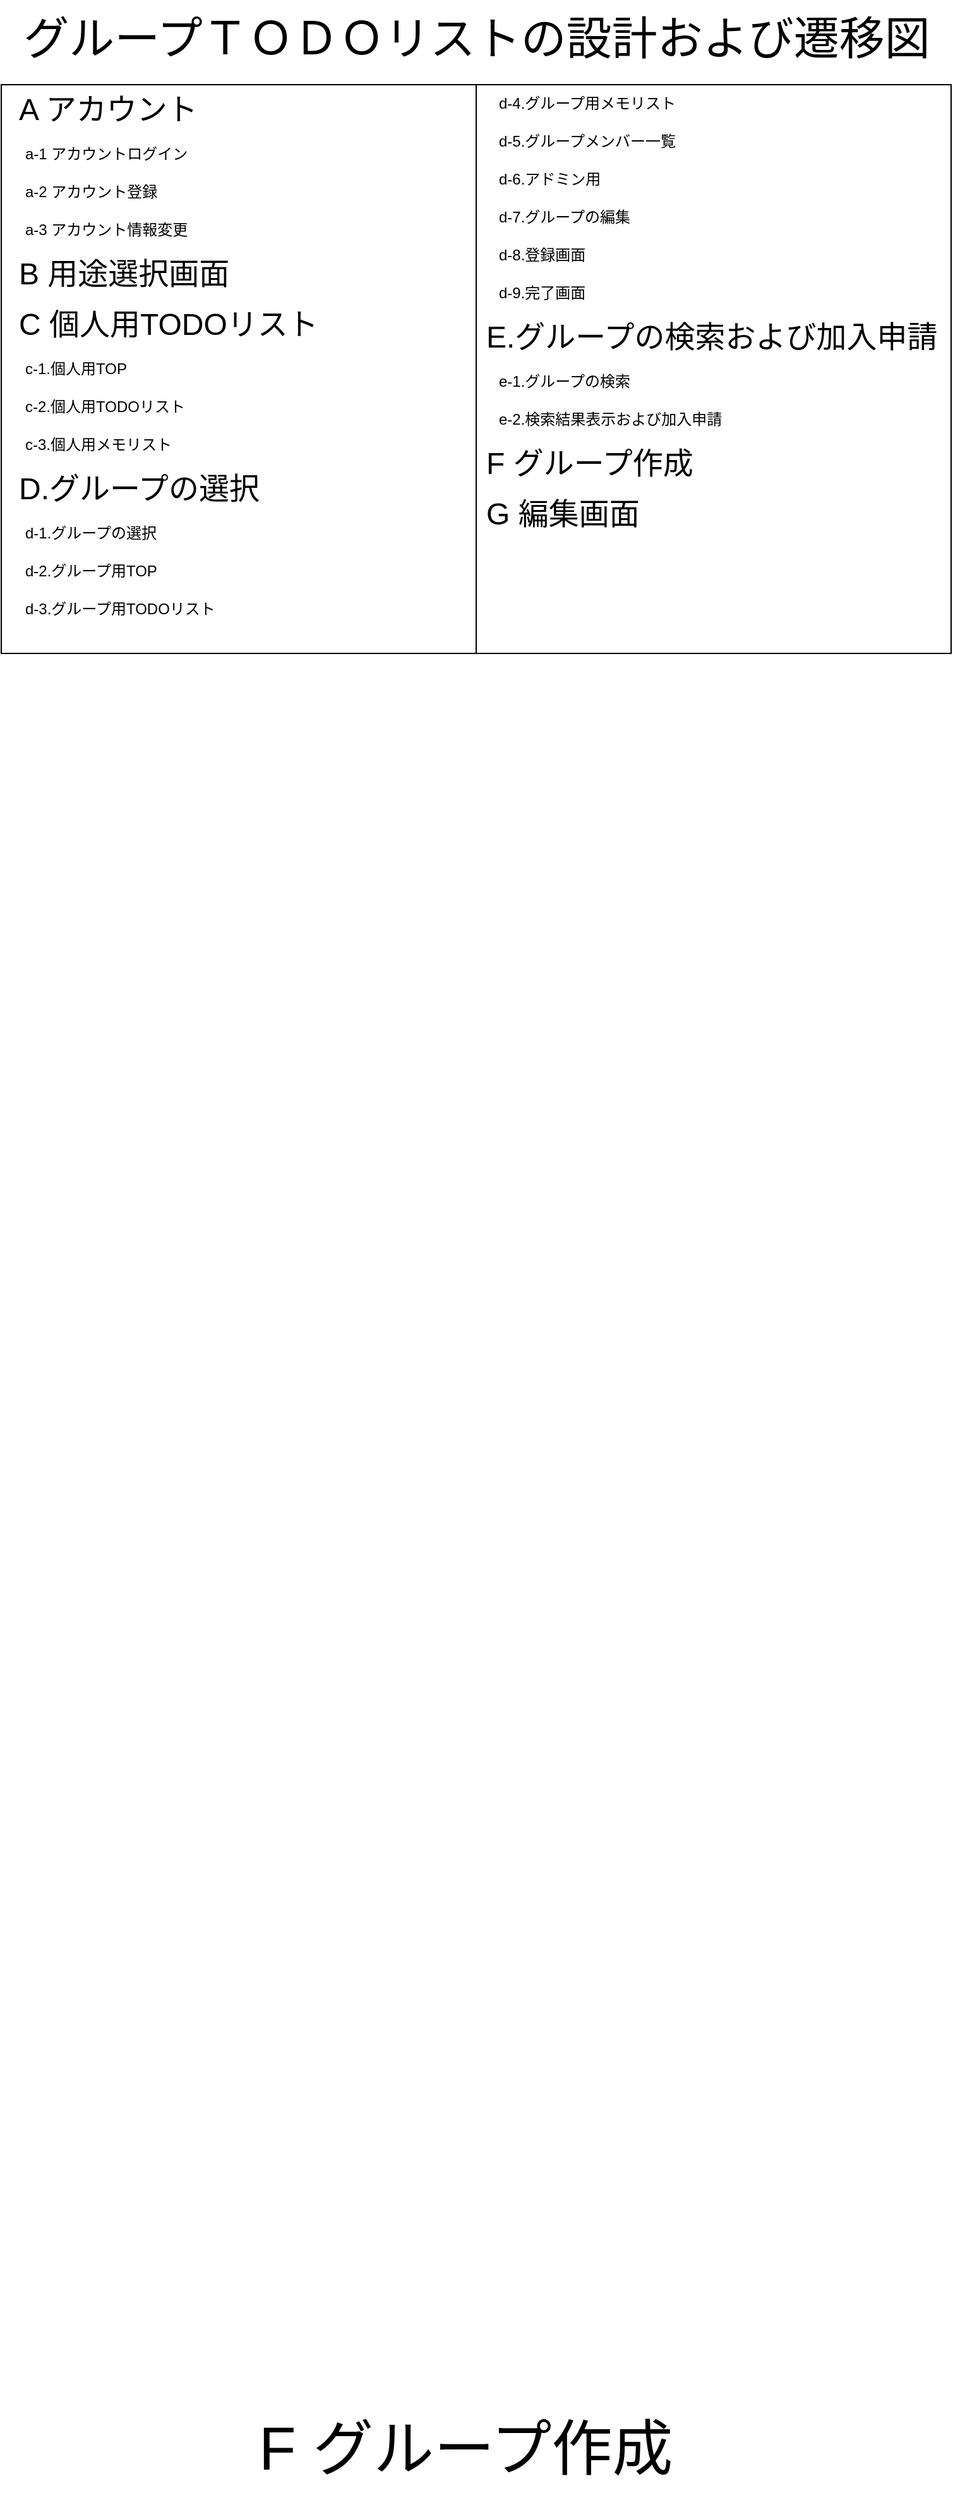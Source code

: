<mxfile version="21.6.1" type="device" pages="8">
  <diagram name="ページ1" id="JAmotkxFUH8npb1ipBsh">
    <mxGraphModel dx="814" dy="3999" grid="1" gridSize="10" guides="1" tooltips="1" connect="1" arrows="1" fold="1" page="1" pageScale="1" pageWidth="827" pageHeight="1169" math="0" shadow="0">
      <root>
        <mxCell id="0" />
        <mxCell id="1" parent="0" />
        <mxCell id="_72gE2GFXUoZnyVfSMyY-3" value="&lt;font style=&quot;font-size: 36px;&quot;&gt;グループＴＯＤＯリストの設計および遷移図&lt;/font&gt;" style="text;html=1;align=center;verticalAlign=middle;resizable=0;points=[];autosize=1;strokeColor=none;fillColor=none;" parent="1" vertex="1">
          <mxGeometry x="44" y="-3507" width="740" height="60" as="geometry" />
        </mxCell>
        <mxCell id="tHK20gckCCok2JRLNBGW-1" value="" style="rounded=0;whiteSpace=wrap;html=1;" parent="1" vertex="1">
          <mxGeometry x="38" y="-3440" width="376" height="450" as="geometry" />
        </mxCell>
        <mxCell id="tHK20gckCCok2JRLNBGW-2" value="" style="rounded=0;whiteSpace=wrap;html=1;" parent="1" vertex="1">
          <mxGeometry x="414" y="-3440" width="376" height="450" as="geometry" />
        </mxCell>
        <mxCell id="WSmCYPyTehn71VLqsXho-1" value="a-3 アカウント情報変更" style="text;html=1;align=left;verticalAlign=middle;resizable=0;points=[];autosize=1;strokeColor=none;fillColor=none;" parent="1" vertex="1">
          <mxGeometry x="55" y="-3340" width="150" height="30" as="geometry" />
        </mxCell>
        <mxCell id="WSmCYPyTehn71VLqsXho-2" value="a-2 アカウント登録&amp;nbsp; &amp;nbsp;&amp;nbsp;" style="text;html=1;align=left;verticalAlign=middle;resizable=0;points=[];autosize=1;strokeColor=none;fillColor=none;" parent="1" vertex="1">
          <mxGeometry x="55" y="-3370" width="140" height="30" as="geometry" />
        </mxCell>
        <mxCell id="WSmCYPyTehn71VLqsXho-3" value="a-1 アカウントログイン" style="text;html=1;align=left;verticalAlign=middle;resizable=0;points=[];autosize=1;strokeColor=none;fillColor=none;" parent="1" vertex="1">
          <mxGeometry x="55" y="-3400" width="150" height="30" as="geometry" />
        </mxCell>
        <mxCell id="5I9zVywknLcQQKfoMVbz-1" value="B 用途選択画面" style="text;html=1;align=left;verticalAlign=middle;resizable=0;points=[];autosize=1;strokeColor=none;fillColor=none;fontSize=24;" parent="1" vertex="1">
          <mxGeometry x="50" y="-3310" width="190" height="40" as="geometry" />
        </mxCell>
        <mxCell id="5I9zVywknLcQQKfoMVbz-2" value="A アカウント" style="text;html=1;align=left;verticalAlign=middle;resizable=0;points=[];autosize=1;strokeColor=none;fillColor=none;fontSize=24;" parent="1" vertex="1">
          <mxGeometry x="50" y="-3440" width="160" height="40" as="geometry" />
        </mxCell>
        <mxCell id="sSEU5VavxGu56VjbqApL-1" value="C 個人用TODOリスト" style="text;html=1;align=left;verticalAlign=middle;resizable=0;points=[];autosize=1;strokeColor=none;fillColor=none;fontSize=24;" parent="1" vertex="1">
          <mxGeometry x="50" y="-3270" width="260" height="40" as="geometry" />
        </mxCell>
        <mxCell id="6Zz_EjANMNr6GcuCi76G-1" value="c-1.個人用TOP" style="text;html=1;align=left;verticalAlign=middle;resizable=0;points=[];autosize=1;strokeColor=none;fillColor=none;" parent="1" vertex="1">
          <mxGeometry x="55" y="-3230" width="100" height="30" as="geometry" />
        </mxCell>
        <mxCell id="tTyr7XQyoL9BXZQJYU8V-1" value="c-2.個人用TODOリスト" style="text;html=1;align=left;verticalAlign=middle;resizable=0;points=[];autosize=1;strokeColor=none;fillColor=none;" parent="1" vertex="1">
          <mxGeometry x="55" y="-3200" width="150" height="30" as="geometry" />
        </mxCell>
        <mxCell id="cd6_5h2csSqJwDH4kiLB-1" value="c-3.個人用メモリスト" style="text;html=1;align=left;verticalAlign=middle;resizable=0;points=[];autosize=1;strokeColor=none;fillColor=none;" parent="1" vertex="1">
          <mxGeometry x="55" y="-3170" width="140" height="30" as="geometry" />
        </mxCell>
        <mxCell id="lPBwJTNUvBc_PIVuFant-1" value="&lt;font style=&quot;font-size: 24px;&quot;&gt;D.グループの選択&lt;/font&gt;" style="text;html=1;align=left;verticalAlign=middle;resizable=0;points=[];autosize=1;strokeColor=none;fillColor=none;" parent="1" vertex="1">
          <mxGeometry x="50" y="-3140" width="220" height="40" as="geometry" />
        </mxCell>
        <mxCell id="jWHIebzVXGalkxDMdBzQ-1" value="d-1.グループの選択" style="text;html=1;align=left;verticalAlign=middle;resizable=0;points=[];autosize=1;strokeColor=none;fillColor=none;" parent="1" vertex="1">
          <mxGeometry x="55" y="-3100" width="130" height="30" as="geometry" />
        </mxCell>
        <mxCell id="6vLOrQT8kioARezNzBrm-1" value="d-2.グループ用TOP" style="text;html=1;align=left;verticalAlign=middle;resizable=0;points=[];autosize=1;strokeColor=none;fillColor=none;" parent="1" vertex="1">
          <mxGeometry x="55" y="-3070" width="130" height="30" as="geometry" />
        </mxCell>
        <mxCell id="2oxCCAynm_xw4ha3G318-1" value="d-3.グループ用TODOリスト" style="text;html=1;align=left;verticalAlign=middle;resizable=0;points=[];autosize=1;strokeColor=none;fillColor=none;" parent="1" vertex="1">
          <mxGeometry x="55" y="-3040" width="170" height="30" as="geometry" />
        </mxCell>
        <mxCell id="fsU0O4FOMqA1VfSGa_Uf-1" value="d-4.グループ用メモリスト" style="text;html=1;align=left;verticalAlign=middle;resizable=0;points=[];autosize=1;strokeColor=none;fillColor=none;" parent="1" vertex="1">
          <mxGeometry x="430" y="-3440" width="160" height="30" as="geometry" />
        </mxCell>
        <mxCell id="qeK7XOeyBm06_f8bR-gE-1" value="d-5.グループメンバー一覧" style="text;html=1;align=left;verticalAlign=middle;resizable=0;points=[];autosize=1;strokeColor=none;fillColor=none;" parent="1" vertex="1">
          <mxGeometry x="430" y="-3410" width="160" height="30" as="geometry" />
        </mxCell>
        <mxCell id="u-3zwm7sQneCWoU_M1Py-2" value="d-6.アドミン用" style="text;html=1;align=left;verticalAlign=middle;resizable=0;points=[];autosize=1;strokeColor=none;fillColor=none;" parent="1" vertex="1">
          <mxGeometry x="430" y="-3380" width="100" height="30" as="geometry" />
        </mxCell>
        <mxCell id="8dLDtc2rj3RqvmSfBclY-1" value="d-7.グループの編集" style="text;html=1;align=left;verticalAlign=middle;resizable=0;points=[];autosize=1;strokeColor=none;fillColor=none;" parent="1" vertex="1">
          <mxGeometry x="430" y="-3350" width="130" height="30" as="geometry" />
        </mxCell>
        <mxCell id="DMaV8_UCKRr6MYdANPhB-2" value="d-8.登録画面" style="text;html=1;align=left;verticalAlign=middle;resizable=0;points=[];autosize=1;strokeColor=none;fillColor=none;" parent="1" vertex="1">
          <mxGeometry x="430" y="-3320" width="90" height="30" as="geometry" />
        </mxCell>
        <mxCell id="SWFAow91Vk_oqnmqik7K-1" value="d-9.完了画面" style="text;html=1;align=left;verticalAlign=middle;resizable=0;points=[];autosize=1;strokeColor=none;fillColor=none;" parent="1" vertex="1">
          <mxGeometry x="430" y="-3290" width="90" height="30" as="geometry" />
        </mxCell>
        <mxCell id="IX4Unc56ndLBQ371G1Nf-1" value="&lt;font class=&quot;custom-cursor-default-hover&quot; style=&quot;font-size: 24px;&quot;&gt;E.グループの検索および加入申請&lt;/font&gt;" style="text;html=1;align=left;verticalAlign=middle;resizable=0;points=[];autosize=1;strokeColor=none;fillColor=none;" parent="1" vertex="1">
          <mxGeometry x="420" y="-3260" width="380" height="40" as="geometry" />
        </mxCell>
        <mxCell id="5xtIXmWo6QkvCgY7s_Y2-1" value="e-1.グループの検索" style="text;html=1;align=left;verticalAlign=middle;resizable=0;points=[];autosize=1;strokeColor=none;fillColor=none;" parent="1" vertex="1">
          <mxGeometry x="430" y="-3220" width="130" height="30" as="geometry" />
        </mxCell>
        <mxCell id="LH0nuy0cOleLSq6vfYyV-1" value="e-2.検索結果表示および加入申請" style="text;html=1;align=left;verticalAlign=middle;resizable=0;points=[];autosize=1;strokeColor=none;fillColor=none;" parent="1" vertex="1">
          <mxGeometry x="430" y="-3190" width="200" height="30" as="geometry" />
        </mxCell>
        <mxCell id="deaJcIFGX0qyS_SOziXK-2" value="&lt;span class=&quot;custom-cursor-default-hover&quot; style=&quot;font-size: 48px;&quot;&gt;F グループ作成&lt;/span&gt;" style="text;whiteSpace=wrap;html=1;fontSize=12;fontFamily=Helvetica;verticalAlign=middle;align=left;horizontal=1;labelBackgroundColor=none;" parent="1" vertex="1">
          <mxGeometry x="240" y="-1610" width="351" height="80" as="geometry" />
        </mxCell>
        <mxCell id="1QS4XaYwsrTpJce0jTKS-1" value="&lt;font style=&quot;font-size: 24px;&quot;&gt;F グループ作成&lt;/font&gt;" style="text;html=1;align=left;verticalAlign=middle;resizable=0;points=[];autosize=1;strokeColor=none;fillColor=none;" parent="1" vertex="1">
          <mxGeometry x="420" y="-3160" width="190" height="40" as="geometry" />
        </mxCell>
        <mxCell id="to3gwjcz_ecCVnD_rFtY-1" value="G 編集画面" style="text;html=1;align=left;verticalAlign=middle;resizable=0;points=[];autosize=1;strokeColor=none;fillColor=none;fontSize=24;" parent="1" vertex="1">
          <mxGeometry x="420" y="-3120" width="140" height="40" as="geometry" />
        </mxCell>
      </root>
    </mxGraphModel>
  </diagram>
  <diagram id="Mg013dTC4SjfphlU5EUj" name="A.アカウント情報">
    <mxGraphModel dx="1628" dy="984" grid="1" gridSize="10" guides="1" tooltips="1" connect="1" arrows="1" fold="1" page="1" pageScale="1" pageWidth="827" pageHeight="1169" math="0" shadow="0">
      <root>
        <mxCell id="0" />
        <mxCell id="1" parent="0" />
        <mxCell id="SETYbFtwqfMeA0iX7vFp-1" value="" style="rounded=0;whiteSpace=wrap;html=1;" parent="1" vertex="1">
          <mxGeometry x="120" y="170" width="430" height="280" as="geometry" />
        </mxCell>
        <mxCell id="SETYbFtwqfMeA0iX7vFp-15" value="" style="rounded=1;whiteSpace=wrap;html=1;" parent="1" vertex="1">
          <mxGeometry x="170" y="250" width="300" height="130" as="geometry" />
        </mxCell>
        <mxCell id="SETYbFtwqfMeA0iX7vFp-6" value="アカウントIDまたはメールアドレス" style="text;html=1;strokeColor=none;fillColor=none;align=center;verticalAlign=middle;whiteSpace=wrap;rounded=0;" parent="1" vertex="1">
          <mxGeometry x="200" y="270" width="200" height="15" as="geometry" />
        </mxCell>
        <mxCell id="SETYbFtwqfMeA0iX7vFp-7" value="ログインページ" style="text;html=1;strokeColor=none;fillColor=none;align=center;verticalAlign=middle;whiteSpace=wrap;rounded=0;fontSize=24;" parent="1" vertex="1">
          <mxGeometry x="230" y="190" width="170" height="40" as="geometry" />
        </mxCell>
        <mxCell id="SETYbFtwqfMeA0iX7vFp-10" value="" style="rounded=0;whiteSpace=wrap;html=1;" parent="1" vertex="1">
          <mxGeometry x="215" y="285" width="70" height="10" as="geometry" />
        </mxCell>
        <mxCell id="SETYbFtwqfMeA0iX7vFp-11" value="パスワード" style="text;html=1;strokeColor=none;fillColor=none;align=center;verticalAlign=middle;whiteSpace=wrap;rounded=0;" parent="1" vertex="1">
          <mxGeometry x="200" y="295" width="70" height="15" as="geometry" />
        </mxCell>
        <mxCell id="SETYbFtwqfMeA0iX7vFp-12" value="" style="rounded=0;whiteSpace=wrap;html=1;" parent="1" vertex="1">
          <mxGeometry x="215" y="310" width="70" height="10" as="geometry" />
        </mxCell>
        <mxCell id="SETYbFtwqfMeA0iX7vFp-17" value="新規登録はこちら" style="text;html=1;strokeColor=none;fillColor=none;align=center;verticalAlign=middle;whiteSpace=wrap;rounded=0;" parent="1" vertex="1">
          <mxGeometry x="200" y="400" width="110" as="geometry" />
        </mxCell>
        <mxCell id="SETYbFtwqfMeA0iX7vFp-31" value="" style="rounded=0;whiteSpace=wrap;html=1;" parent="1" vertex="1">
          <mxGeometry x="120" y="530" width="430" height="280" as="geometry" />
        </mxCell>
        <mxCell id="SETYbFtwqfMeA0iX7vFp-32" value="" style="rounded=1;whiteSpace=wrap;html=1;" parent="1" vertex="1">
          <mxGeometry x="170" y="607.5" width="300" height="160" as="geometry" />
        </mxCell>
        <mxCell id="SETYbFtwqfMeA0iX7vFp-33" value="アカウントID" style="text;html=1;strokeColor=none;fillColor=none;align=center;verticalAlign=middle;whiteSpace=wrap;rounded=0;" parent="1" vertex="1">
          <mxGeometry x="200" y="630" width="80" height="15" as="geometry" />
        </mxCell>
        <mxCell id="SETYbFtwqfMeA0iX7vFp-34" value="アカウント登録" style="text;html=1;strokeColor=none;fillColor=none;align=center;verticalAlign=middle;whiteSpace=wrap;rounded=0;fontSize=24;" parent="1" vertex="1">
          <mxGeometry x="235" y="560" width="170" height="40" as="geometry" />
        </mxCell>
        <mxCell id="SETYbFtwqfMeA0iX7vFp-35" value="" style="rounded=0;whiteSpace=wrap;html=1;" parent="1" vertex="1">
          <mxGeometry x="210" y="645" width="70" height="10" as="geometry" />
        </mxCell>
        <mxCell id="SETYbFtwqfMeA0iX7vFp-36" value="ユーザー名" style="text;html=1;strokeColor=none;fillColor=none;align=center;verticalAlign=middle;whiteSpace=wrap;rounded=0;" parent="1" vertex="1">
          <mxGeometry x="200" y="655" width="70" height="15" as="geometry" />
        </mxCell>
        <mxCell id="SETYbFtwqfMeA0iX7vFp-37" value="" style="rounded=0;whiteSpace=wrap;html=1;" parent="1" vertex="1">
          <mxGeometry x="210" y="670" width="70" height="10" as="geometry" />
        </mxCell>
        <mxCell id="SETYbFtwqfMeA0iX7vFp-38" value="登録" style="rounded=1;whiteSpace=wrap;html=1;" parent="1" vertex="1">
          <mxGeometry x="207.5" y="740" width="35" height="20" as="geometry" />
        </mxCell>
        <mxCell id="SETYbFtwqfMeA0iX7vFp-39" value="ログインはこちら" style="text;html=1;strokeColor=none;fillColor=none;align=center;verticalAlign=middle;whiteSpace=wrap;rounded=0;" parent="1" vertex="1">
          <mxGeometry x="190" y="780" width="110" as="geometry" />
        </mxCell>
        <mxCell id="SETYbFtwqfMeA0iX7vFp-42" value="メールアドレス" style="text;html=1;strokeColor=none;fillColor=none;align=center;verticalAlign=middle;whiteSpace=wrap;rounded=0;" parent="1" vertex="1">
          <mxGeometry x="200" y="680" width="90" height="15" as="geometry" />
        </mxCell>
        <mxCell id="SETYbFtwqfMeA0iX7vFp-47" value="" style="rounded=0;whiteSpace=wrap;html=1;" parent="1" vertex="1">
          <mxGeometry x="210" y="695" width="70" height="10" as="geometry" />
        </mxCell>
        <mxCell id="SETYbFtwqfMeA0iX7vFp-48" value="パスワード" style="text;html=1;strokeColor=none;fillColor=none;align=center;verticalAlign=middle;whiteSpace=wrap;rounded=0;" parent="1" vertex="1">
          <mxGeometry x="200" y="705" width="70" height="15" as="geometry" />
        </mxCell>
        <mxCell id="SETYbFtwqfMeA0iX7vFp-49" value="" style="rounded=0;whiteSpace=wrap;html=1;" parent="1" vertex="1">
          <mxGeometry x="210" y="720" width="70" height="10" as="geometry" />
        </mxCell>
        <mxCell id="SETYbFtwqfMeA0iX7vFp-53" value="&lt;font style=&quot;font-size: 48px;&quot;&gt;A アカウント&lt;/font&gt;" style="text;html=1;strokeColor=none;fillColor=none;align=center;verticalAlign=middle;whiteSpace=wrap;rounded=0;" parent="1" vertex="1">
          <mxGeometry x="155" y="40" width="330" height="30" as="geometry" />
        </mxCell>
        <mxCell id="-efxVFoAZfu9OEWg6kRV-1" value="a-1 アカウントログイン" style="text;html=1;strokeColor=none;fillColor=none;align=center;verticalAlign=middle;whiteSpace=wrap;rounded=0;fontSize=24;" parent="1" vertex="1">
          <mxGeometry x="170" y="120" width="340" height="30" as="geometry" />
        </mxCell>
        <mxCell id="-efxVFoAZfu9OEWg6kRV-3" value="a-2 アカウント登録" style="text;html=1;strokeColor=none;fillColor=none;align=center;verticalAlign=middle;whiteSpace=wrap;rounded=0;fontSize=24;" parent="1" vertex="1">
          <mxGeometry x="155" y="480" width="340" height="30" as="geometry" />
        </mxCell>
        <mxCell id="-efxVFoAZfu9OEWg6kRV-6" value="" style="endArrow=classic;html=1;rounded=0;exitX=0.02;exitY=0;exitDx=0;exitDy=0;exitPerimeter=0;entryX=0;entryY=0.393;entryDx=0;entryDy=0;entryPerimeter=0;fillColor=#dae8fc;strokeColor=#6c8ebf;" parent="1" source="SETYbFtwqfMeA0iX7vFp-39" target="SETYbFtwqfMeA0iX7vFp-1" edge="1">
          <mxGeometry width="50" height="50" relative="1" as="geometry">
            <mxPoint x="300" y="800" as="sourcePoint" />
            <mxPoint x="40" y="280" as="targetPoint" />
            <Array as="points">
              <mxPoint x="40" y="780" />
              <mxPoint x="40" y="280" />
            </Array>
          </mxGeometry>
        </mxCell>
        <mxCell id="-efxVFoAZfu9OEWg6kRV-7" value="" style="endArrow=classic;html=1;rounded=0;exitX=0.956;exitY=0;exitDx=0;exitDy=0;exitPerimeter=0;entryX=1.005;entryY=0.817;entryDx=0;entryDy=0;entryPerimeter=0;fillColor=#dae8fc;strokeColor=#6c8ebf;" parent="1" source="SETYbFtwqfMeA0iX7vFp-17" target="SETYbFtwqfMeA0iX7vFp-31" edge="1">
          <mxGeometry width="50" height="50" relative="1" as="geometry">
            <mxPoint x="250" y="640" as="sourcePoint" />
            <mxPoint x="600" y="760" as="targetPoint" />
            <Array as="points">
              <mxPoint x="600" y="400" />
              <mxPoint x="600" y="759" />
            </Array>
          </mxGeometry>
        </mxCell>
        <mxCell id="-efxVFoAZfu9OEWg6kRV-9" value="ログイン" style="rounded=1;whiteSpace=wrap;html=1;" parent="1" vertex="1">
          <mxGeometry x="217.5" y="340" width="52.5" height="20" as="geometry" />
        </mxCell>
        <mxCell id="-efxVFoAZfu9OEWg6kRV-13" value="正しい形式で入力してください" style="text;html=1;strokeColor=none;fillColor=none;align=center;verticalAlign=middle;whiteSpace=wrap;rounded=0;fontColor=#FF3333;" parent="1" vertex="1">
          <mxGeometry x="280" y="645" width="180" height="10" as="geometry" />
        </mxCell>
        <mxCell id="-efxVFoAZfu9OEWg6kRV-14" value="正しい形式で入力してください" style="text;html=1;strokeColor=none;fillColor=none;align=center;verticalAlign=middle;whiteSpace=wrap;rounded=0;fontColor=#FF3333;" parent="1" vertex="1">
          <mxGeometry x="280" y="670" width="180" height="10" as="geometry" />
        </mxCell>
        <mxCell id="-efxVFoAZfu9OEWg6kRV-15" value="正しい形式で入力してください" style="text;html=1;strokeColor=none;fillColor=none;align=center;verticalAlign=middle;whiteSpace=wrap;rounded=0;fontColor=#FF3333;" parent="1" vertex="1">
          <mxGeometry x="280" y="695" width="180" height="10" as="geometry" />
        </mxCell>
        <mxCell id="-efxVFoAZfu9OEWg6kRV-16" value="正しい形式で入力してください" style="text;html=1;strokeColor=none;fillColor=none;align=center;verticalAlign=middle;whiteSpace=wrap;rounded=0;fontColor=#FF3333;" parent="1" vertex="1">
          <mxGeometry x="280" y="720" width="180" height="10" as="geometry" />
        </mxCell>
        <mxCell id="-efxVFoAZfu9OEWg6kRV-17" value="" style="shape=curlyBracket;whiteSpace=wrap;html=1;rounded=1;flipH=1;labelPosition=right;verticalLabelPosition=middle;align=left;verticalAlign=middle;" parent="1" vertex="1">
          <mxGeometry x="475" y="620" width="20" height="120" as="geometry" />
        </mxCell>
        <mxCell id="-efxVFoAZfu9OEWg6kRV-18" value="" style="endArrow=classic;html=1;rounded=0;exitX=0.1;exitY=0.5;exitDx=0;exitDy=0;exitPerimeter=0;" parent="1" source="-efxVFoAZfu9OEWg6kRV-17" edge="1">
          <mxGeometry width="50" height="50" relative="1" as="geometry">
            <mxPoint x="380" y="640" as="sourcePoint" />
            <mxPoint x="640" y="680" as="targetPoint" />
          </mxGeometry>
        </mxCell>
        <mxCell id="-efxVFoAZfu9OEWg6kRV-19" value="入力のフォームが間違っているときに出力" style="text;html=1;strokeColor=none;fillColor=none;align=center;verticalAlign=middle;whiteSpace=wrap;rounded=0;" parent="1" vertex="1">
          <mxGeometry x="650" y="665" width="160" height="30" as="geometry" />
        </mxCell>
        <mxCell id="-efxVFoAZfu9OEWg6kRV-20" value="アカウントIDまたはメールアドレスが間違っています" style="text;html=1;strokeColor=none;fillColor=none;align=center;verticalAlign=middle;whiteSpace=wrap;rounded=0;fontColor=#FF3333;" parent="1" vertex="1">
          <mxGeometry x="285" y="285" width="300" height="10" as="geometry" />
        </mxCell>
        <mxCell id="-efxVFoAZfu9OEWg6kRV-21" value="パスワードが間違っています" style="text;html=1;strokeColor=none;fillColor=none;align=center;verticalAlign=middle;whiteSpace=wrap;rounded=0;fontColor=#FF3333;" parent="1" vertex="1">
          <mxGeometry x="290" y="310" width="160" height="10" as="geometry" />
        </mxCell>
        <mxCell id="-efxVFoAZfu9OEWg6kRV-27" style="edgeStyle=orthogonalEdgeStyle;rounded=0;orthogonalLoop=1;jettySize=auto;html=1;exitX=0.1;exitY=0.5;exitDx=0;exitDy=0;exitPerimeter=0;" parent="1" source="-efxVFoAZfu9OEWg6kRV-23" edge="1">
          <mxGeometry relative="1" as="geometry">
            <mxPoint x="640.0" y="308.294" as="targetPoint" />
          </mxGeometry>
        </mxCell>
        <mxCell id="-efxVFoAZfu9OEWg6kRV-23" value="" style="shape=curlyBracket;whiteSpace=wrap;html=1;rounded=1;flipH=1;labelPosition=right;verticalLabelPosition=middle;align=left;verticalAlign=middle;size=0.5;" parent="1" vertex="1">
          <mxGeometry x="585" y="276" width="25" height="64" as="geometry" />
        </mxCell>
        <mxCell id="-efxVFoAZfu9OEWg6kRV-28" value="アカウントID、メールアドレス、パスワードが&lt;br&gt;間違えているときに出力" style="text;html=1;strokeColor=none;fillColor=none;align=center;verticalAlign=middle;whiteSpace=wrap;rounded=0;" parent="1" vertex="1">
          <mxGeometry x="640" y="295" width="160" height="30" as="geometry" />
        </mxCell>
        <mxCell id="2Dhkwee9bZUCcStdExpC-3" value="" style="rounded=0;whiteSpace=wrap;html=1;fillColor=#d5e8d4;strokeColor=#82b366;" parent="1" vertex="1">
          <mxGeometry x="610" y="340" width="190" height="30" as="geometry" />
        </mxCell>
        <mxCell id="OHzkILo0VB6FhCFEF4-H-4" value="B,用途選択画面へ" style="text;html=1;strokeColor=none;fillColor=none;align=center;verticalAlign=middle;whiteSpace=wrap;rounded=0;" parent="1" vertex="1">
          <mxGeometry x="620" y="340" width="170" height="30" as="geometry" />
        </mxCell>
        <mxCell id="2Dhkwee9bZUCcStdExpC-4" value="" style="endArrow=classic;html=1;rounded=0;exitX=0.375;exitY=0.769;exitDx=0;exitDy=0;entryX=-0.003;entryY=0.347;entryDx=0;entryDy=0;entryPerimeter=0;fillColor=#d5e8d4;strokeColor=#82b366;exitPerimeter=0;" parent="1" source="SETYbFtwqfMeA0iX7vFp-15" target="2Dhkwee9bZUCcStdExpC-3" edge="1">
          <mxGeometry width="50" height="50" relative="1" as="geometry">
            <mxPoint x="480" y="420" as="sourcePoint" />
            <mxPoint x="430" y="470" as="targetPoint" />
          </mxGeometry>
        </mxCell>
        <mxCell id="XCzuj9bTMHGDmkzvgPMV-1" value="a-3 アカウント情報変更" style="text;html=1;strokeColor=none;fillColor=none;align=center;verticalAlign=middle;whiteSpace=wrap;rounded=0;fontSize=24;" parent="1" vertex="1">
          <mxGeometry x="160" y="880" width="340" height="30" as="geometry" />
        </mxCell>
        <mxCell id="XCzuj9bTMHGDmkzvgPMV-2" value="" style="rounded=0;whiteSpace=wrap;html=1;" parent="1" vertex="1">
          <mxGeometry x="120" y="930" width="430" height="280" as="geometry" />
        </mxCell>
        <mxCell id="XCzuj9bTMHGDmkzvgPMV-3" value="" style="rounded=1;whiteSpace=wrap;html=1;" parent="1" vertex="1">
          <mxGeometry x="180" y="1002.5" width="290" height="160" as="geometry" />
        </mxCell>
        <mxCell id="XCzuj9bTMHGDmkzvgPMV-4" value="アカウントID" style="text;html=1;strokeColor=none;fillColor=none;align=center;verticalAlign=middle;whiteSpace=wrap;rounded=0;" parent="1" vertex="1">
          <mxGeometry x="205" y="1025" width="80" height="15" as="geometry" />
        </mxCell>
        <mxCell id="XCzuj9bTMHGDmkzvgPMV-5" value="アカウント情報変更" style="text;html=1;strokeColor=none;fillColor=none;align=center;verticalAlign=middle;whiteSpace=wrap;rounded=0;fontSize=24;" parent="1" vertex="1">
          <mxGeometry x="205" y="955" width="220" height="40" as="geometry" />
        </mxCell>
        <mxCell id="XCzuj9bTMHGDmkzvgPMV-6" value="" style="rounded=0;whiteSpace=wrap;html=1;" parent="1" vertex="1">
          <mxGeometry x="215" y="1040" width="70" height="10" as="geometry" />
        </mxCell>
        <mxCell id="XCzuj9bTMHGDmkzvgPMV-7" value="ユーザー名" style="text;html=1;strokeColor=none;fillColor=none;align=center;verticalAlign=middle;whiteSpace=wrap;rounded=0;" parent="1" vertex="1">
          <mxGeometry x="205" y="1050" width="70" height="15" as="geometry" />
        </mxCell>
        <mxCell id="XCzuj9bTMHGDmkzvgPMV-8" value="" style="rounded=0;whiteSpace=wrap;html=1;" parent="1" vertex="1">
          <mxGeometry x="215" y="1065" width="70" height="10" as="geometry" />
        </mxCell>
        <mxCell id="XCzuj9bTMHGDmkzvgPMV-9" value="保存" style="rounded=1;whiteSpace=wrap;html=1;" parent="1" vertex="1">
          <mxGeometry x="222.5" y="1135" width="35" height="20" as="geometry" />
        </mxCell>
        <mxCell id="XCzuj9bTMHGDmkzvgPMV-10" value="キャンセルする" style="text;html=1;strokeColor=none;fillColor=none;align=center;verticalAlign=middle;whiteSpace=wrap;rounded=0;" parent="1" vertex="1">
          <mxGeometry x="195" y="1175" width="110" as="geometry" />
        </mxCell>
        <mxCell id="XCzuj9bTMHGDmkzvgPMV-11" value="メールアドレス" style="text;html=1;strokeColor=none;fillColor=none;align=center;verticalAlign=middle;whiteSpace=wrap;rounded=0;" parent="1" vertex="1">
          <mxGeometry x="205" y="1075" width="90" height="15" as="geometry" />
        </mxCell>
        <mxCell id="XCzuj9bTMHGDmkzvgPMV-12" value="" style="rounded=0;whiteSpace=wrap;html=1;" parent="1" vertex="1">
          <mxGeometry x="215" y="1090" width="70" height="10" as="geometry" />
        </mxCell>
        <mxCell id="XCzuj9bTMHGDmkzvgPMV-13" value="パスワード" style="text;html=1;strokeColor=none;fillColor=none;align=center;verticalAlign=middle;whiteSpace=wrap;rounded=0;" parent="1" vertex="1">
          <mxGeometry x="205" y="1100" width="70" height="15" as="geometry" />
        </mxCell>
        <mxCell id="XCzuj9bTMHGDmkzvgPMV-14" value="" style="rounded=0;whiteSpace=wrap;html=1;" parent="1" vertex="1">
          <mxGeometry x="215" y="1115" width="70" height="10" as="geometry" />
        </mxCell>
        <mxCell id="XCzuj9bTMHGDmkzvgPMV-15" value="正しい形式で入力してください" style="text;html=1;strokeColor=none;fillColor=none;align=center;verticalAlign=middle;whiteSpace=wrap;rounded=0;fontColor=#FF3333;" parent="1" vertex="1">
          <mxGeometry x="285" y="1040" width="180" height="10" as="geometry" />
        </mxCell>
        <mxCell id="XCzuj9bTMHGDmkzvgPMV-16" value="正しい形式で入力してください" style="text;html=1;strokeColor=none;fillColor=none;align=center;verticalAlign=middle;whiteSpace=wrap;rounded=0;fontColor=#FF3333;" parent="1" vertex="1">
          <mxGeometry x="285" y="1065" width="180" height="10" as="geometry" />
        </mxCell>
        <mxCell id="XCzuj9bTMHGDmkzvgPMV-17" value="正しい形式で入力してください" style="text;html=1;strokeColor=none;fillColor=none;align=center;verticalAlign=middle;whiteSpace=wrap;rounded=0;fontColor=#FF3333;" parent="1" vertex="1">
          <mxGeometry x="285" y="1090" width="180" height="10" as="geometry" />
        </mxCell>
        <mxCell id="XCzuj9bTMHGDmkzvgPMV-18" value="正しい形式で入力してください" style="text;html=1;strokeColor=none;fillColor=none;align=center;verticalAlign=middle;whiteSpace=wrap;rounded=0;fontColor=#FF3333;" parent="1" vertex="1">
          <mxGeometry x="285" y="1115" width="185" height="10" as="geometry" />
        </mxCell>
        <mxCell id="XCzuj9bTMHGDmkzvgPMV-19" value="" style="shape=curlyBracket;whiteSpace=wrap;html=1;rounded=1;flipH=1;labelPosition=right;verticalLabelPosition=middle;align=left;verticalAlign=middle;" parent="1" vertex="1">
          <mxGeometry x="480" y="1015" width="20" height="120" as="geometry" />
        </mxCell>
        <mxCell id="H14NngWF3zfZhoNdWnKW-5" value="" style="endArrow=classic;html=1;rounded=0;exitX=0;exitY=0.5;exitDx=0;exitDy=0;entryX=0;entryY=0.571;entryDx=0;entryDy=0;entryPerimeter=0;fillColor=#d5e8d4;strokeColor=#82b366;" parent="1" source="SETYbFtwqfMeA0iX7vFp-38" target="SETYbFtwqfMeA0iX7vFp-1" edge="1">
          <mxGeometry width="50" height="50" relative="1" as="geometry">
            <mxPoint x="218" y="750" as="sourcePoint" />
            <mxPoint x="116" y="330" as="targetPoint" />
            <Array as="points">
              <mxPoint x="80" y="750" />
              <mxPoint x="80" y="330" />
            </Array>
          </mxGeometry>
        </mxCell>
        <mxCell id="H14NngWF3zfZhoNdWnKW-6" value="" style="endArrow=classic;html=1;rounded=0;exitX=0;exitY=0.5;exitDx=0;exitDy=0;fillColor=#ffe6cc;strokeColor=#d79b00;" parent="1" source="SETYbFtwqfMeA0iX7vFp-35" edge="1">
          <mxGeometry width="50" height="50" relative="1" as="geometry">
            <mxPoint x="60" y="630" as="sourcePoint" />
            <mxPoint x="90" y="840" as="targetPoint" />
            <Array as="points">
              <mxPoint x="60" y="650" />
              <mxPoint x="60" y="840" />
            </Array>
          </mxGeometry>
        </mxCell>
        <mxCell id="H14NngWF3zfZhoNdWnKW-10" value="重複があったときエラーページへ" style="text;html=1;align=center;verticalAlign=middle;resizable=0;points=[];autosize=1;strokeColor=none;fillColor=none;" parent="1" vertex="1">
          <mxGeometry x="90" y="830" width="200" height="30" as="geometry" />
        </mxCell>
        <mxCell id="H14NngWF3zfZhoNdWnKW-32" value="" style="endArrow=classic;html=1;rounded=0;exitX=0;exitY=0.5;exitDx=0;exitDy=0;fillColor=#ffe6cc;strokeColor=#d79b00;" parent="1" source="XCzuj9bTMHGDmkzvgPMV-6" edge="1">
          <mxGeometry width="50" height="50" relative="1" as="geometry">
            <mxPoint x="57.5" y="1050" as="sourcePoint" />
            <mxPoint x="87.5" y="1225" as="targetPoint" />
            <Array as="points">
              <mxPoint x="58" y="1045" />
              <mxPoint x="57.5" y="1225" />
            </Array>
          </mxGeometry>
        </mxCell>
        <mxCell id="H14NngWF3zfZhoNdWnKW-38" value="重複があったとき&lt;br&gt;エラーページへ" style="text;html=1;align=center;verticalAlign=middle;resizable=0;points=[];autosize=1;strokeColor=none;fillColor=none;" parent="1" vertex="1">
          <mxGeometry x="82.5" y="1208" width="120" height="40" as="geometry" />
        </mxCell>
        <mxCell id="H14NngWF3zfZhoNdWnKW-41" value="" style="endArrow=classic;html=1;rounded=0;exitX=0.1;exitY=0.5;exitDx=0;exitDy=0;exitPerimeter=0;" parent="1" edge="1">
          <mxGeometry width="50" height="50" relative="1" as="geometry">
            <mxPoint x="493" y="680" as="sourcePoint" />
            <mxPoint x="640" y="680" as="targetPoint" />
          </mxGeometry>
        </mxCell>
        <mxCell id="H14NngWF3zfZhoNdWnKW-42" value="入力のフォームが間違っているときに出力" style="text;html=1;strokeColor=none;fillColor=none;align=center;verticalAlign=middle;whiteSpace=wrap;rounded=0;" parent="1" vertex="1">
          <mxGeometry x="650" y="665" width="160" height="30" as="geometry" />
        </mxCell>
        <mxCell id="H14NngWF3zfZhoNdWnKW-43" value="" style="endArrow=classic;html=1;rounded=0;exitX=0.1;exitY=0.5;exitDx=0;exitDy=0;exitPerimeter=0;" parent="1" edge="1">
          <mxGeometry width="50" height="50" relative="1" as="geometry">
            <mxPoint x="495" y="1075" as="sourcePoint" />
            <mxPoint x="642" y="1075" as="targetPoint" />
          </mxGeometry>
        </mxCell>
        <mxCell id="H14NngWF3zfZhoNdWnKW-44" value="入力のフォームが間違っているときに出力" style="text;html=1;strokeColor=none;fillColor=none;align=center;verticalAlign=middle;whiteSpace=wrap;rounded=0;" parent="1" vertex="1">
          <mxGeometry x="652" y="1060" width="160" height="30" as="geometry" />
        </mxCell>
        <mxCell id="H14NngWF3zfZhoNdWnKW-45" value="" style="endArrow=classic;html=1;rounded=0;fillColor=#dae8fc;strokeColor=#6c8ebf;entryX=0.008;entryY=0.733;entryDx=0;entryDy=0;entryPerimeter=0;" parent="1" edge="1">
          <mxGeometry width="50" height="50" relative="1" as="geometry">
            <mxPoint x="230" y="1190" as="sourcePoint" />
            <mxPoint x="305.96" y="1249.99" as="targetPoint" />
            <Array as="points">
              <mxPoint x="230" y="1250" />
            </Array>
          </mxGeometry>
        </mxCell>
        <mxCell id="H14NngWF3zfZhoNdWnKW-47" value="" style="endArrow=classic;html=1;rounded=0;exitX=0.5;exitY=1;exitDx=0;exitDy=0;entryX=0.008;entryY=0.4;entryDx=0;entryDy=0;entryPerimeter=0;fillColor=#d5e8d4;strokeColor=#82b366;" parent="1" source="XCzuj9bTMHGDmkzvgPMV-9" edge="1">
          <mxGeometry width="50" height="50" relative="1" as="geometry">
            <mxPoint x="370" y="1150" as="sourcePoint" />
            <mxPoint x="305.96" y="1240" as="targetPoint" />
            <Array as="points">
              <mxPoint x="240" y="1240" />
            </Array>
          </mxGeometry>
        </mxCell>
        <mxCell id="atVi2VpDnEbl77NTBrU9-3" value="" style="rounded=0;whiteSpace=wrap;html=1;fillColor=#d5e8d4;strokeColor=#82b366;" parent="1" vertex="1">
          <mxGeometry x="310" y="1230" width="190" height="30" as="geometry" />
        </mxCell>
        <mxCell id="atVi2VpDnEbl77NTBrU9-4" value="B,用途選択画面へ" style="text;html=1;strokeColor=none;fillColor=none;align=center;verticalAlign=middle;whiteSpace=wrap;rounded=0;" parent="1" vertex="1">
          <mxGeometry x="320" y="1230" width="170" height="30" as="geometry" />
        </mxCell>
        <mxCell id="Q_E6MO_vbx6WidMNE1zK-1" value="" style="rounded=0;whiteSpace=wrap;html=1;" vertex="1" parent="1">
          <mxGeometry x="120" y="1340" width="430" height="280" as="geometry" />
        </mxCell>
        <mxCell id="Q_E6MO_vbx6WidMNE1zK-4" value="Error" style="text;html=1;strokeColor=none;fillColor=none;align=center;verticalAlign=middle;whiteSpace=wrap;rounded=0;fontSize=24;" vertex="1" parent="1">
          <mxGeometry x="135" y="1360" width="170" height="40" as="geometry" />
        </mxCell>
        <mxCell id="Q_E6MO_vbx6WidMNE1zK-11" value="a-4 エラーページ" style="text;html=1;strokeColor=none;fillColor=none;align=center;verticalAlign=middle;whiteSpace=wrap;rounded=0;fontSize=24;" vertex="1" parent="1">
          <mxGeometry x="160" y="1290" width="340" height="30" as="geometry" />
        </mxCell>
        <mxCell id="Q_E6MO_vbx6WidMNE1zK-12" value="エラーメッセージを表示する" style="text;html=1;strokeColor=none;fillColor=none;align=center;verticalAlign=middle;whiteSpace=wrap;rounded=0;" vertex="1" parent="1">
          <mxGeometry x="162.5" y="1410" width="177.5" height="30" as="geometry" />
        </mxCell>
        <mxCell id="Q_E6MO_vbx6WidMNE1zK-13" value="エラーメッセージを表示する" style="text;html=1;strokeColor=none;fillColor=none;align=center;verticalAlign=middle;whiteSpace=wrap;rounded=0;" vertex="1" parent="1">
          <mxGeometry x="172.5" y="1420" width="177.5" height="30" as="geometry" />
        </mxCell>
      </root>
    </mxGraphModel>
  </diagram>
  <diagram id="oOJ1x6LwJ7ycOk5FiE0-" name="B.用途選択画面">
    <mxGraphModel dx="814" dy="492" grid="1" gridSize="10" guides="1" tooltips="1" connect="1" arrows="1" fold="1" page="1" pageScale="1" pageWidth="827" pageHeight="1169" math="0" shadow="0">
      <root>
        <mxCell id="0" />
        <mxCell id="1" parent="0" />
        <mxCell id="hTk7n0hDzEqtCCcvEs7K-1" value="" style="rounded=0;whiteSpace=wrap;html=1;" parent="1" vertex="1">
          <mxGeometry x="199" y="130" width="430" height="280" as="geometry" />
        </mxCell>
        <mxCell id="ufXPFqWZ08RzeU5olhVE-1" value="&lt;span style=&quot;font-size: 48px;&quot;&gt;B 用途選択画面&lt;/span&gt;" style="text;html=1;strokeColor=none;fillColor=none;align=center;verticalAlign=middle;whiteSpace=wrap;rounded=0;" parent="1" vertex="1">
          <mxGeometry x="89" y="40" width="650" height="30" as="geometry" />
        </mxCell>
        <mxCell id="ufXPFqWZ08RzeU5olhVE-9" value="用途を選択してください" style="text;html=1;strokeColor=none;fillColor=none;align=center;verticalAlign=middle;whiteSpace=wrap;rounded=0;" parent="1" vertex="1">
          <mxGeometry x="210" y="220" width="170" height="30" as="geometry" />
        </mxCell>
        <mxCell id="92r_55U_saSxwmfYjV74-1" value="" style="rounded=1;whiteSpace=wrap;html=1;fillColor=#d5e8d4;strokeColor=#82b366;" parent="1" vertex="1">
          <mxGeometry x="220" y="180" width="190" height="30" as="geometry" />
        </mxCell>
        <mxCell id="ufXPFqWZ08RzeU5olhVE-14" value="ユーザー名さんようこそ" style="text;html=1;strokeColor=none;fillColor=none;align=center;verticalAlign=middle;whiteSpace=wrap;rounded=0;" parent="1" vertex="1">
          <mxGeometry x="240" y="180" width="150" height="30" as="geometry" />
        </mxCell>
        <mxCell id="ufXPFqWZ08RzeU5olhVE-16" value="&lt;ul&gt;&lt;li&gt;個人用TODOリストを利用&lt;/li&gt;&lt;li&gt;グループの選択&lt;/li&gt;&lt;li&gt;グループの検索および加入申請&lt;/li&gt;&lt;li&gt;グループの作成&lt;/li&gt;&lt;/ul&gt;" style="text;strokeColor=none;fillColor=none;html=1;whiteSpace=wrap;verticalAlign=middle;overflow=hidden;" parent="1" vertex="1">
          <mxGeometry x="200" y="240" width="160" height="110" as="geometry" />
        </mxCell>
        <mxCell id="92r_55U_saSxwmfYjV74-2" value="" style="endArrow=classic;html=1;rounded=0;exitX=1;exitY=0.5;exitDx=0;exitDy=0;fillColor=#dae8fc;strokeColor=#6c8ebf;entryX=0;entryY=0.5;entryDx=0;entryDy=0;" parent="1" source="92r_55U_saSxwmfYjV74-1" target="92r_55U_saSxwmfYjV74-11" edge="1">
          <mxGeometry width="50" height="50" relative="1" as="geometry">
            <mxPoint x="740" y="160" as="sourcePoint" />
            <mxPoint x="675.8" y="183.16" as="targetPoint" />
            <Array as="points" />
          </mxGeometry>
        </mxCell>
        <mxCell id="92r_55U_saSxwmfYjV74-9" value="" style="endArrow=classic;html=1;rounded=0;exitX=1;exitY=0.5;exitDx=0;exitDy=0;fillColor=#fff2cc;strokeColor=#d6b656;entryX=0;entryY=0.5;entryDx=0;entryDy=0;" parent="1" source="92r_55U_saSxwmfYjV74-8" target="92r_55U_saSxwmfYjV74-10" edge="1">
          <mxGeometry width="50" height="50" relative="1" as="geometry">
            <mxPoint x="490" y="300" as="sourcePoint" />
            <mxPoint x="690" y="130" as="targetPoint" />
            <Array as="points" />
          </mxGeometry>
        </mxCell>
        <mxCell id="92r_55U_saSxwmfYjV74-10" value="ヘッダーとして以降のページに組み込む" style="text;html=1;strokeColor=none;fillColor=none;align=center;verticalAlign=middle;whiteSpace=wrap;rounded=0;" parent="1" vertex="1">
          <mxGeometry x="697" y="130" width="130" height="30" as="geometry" />
        </mxCell>
        <mxCell id="92r_55U_saSxwmfYjV74-11" value="ログイン時に出力" style="text;html=1;strokeColor=none;fillColor=none;align=center;verticalAlign=middle;whiteSpace=wrap;rounded=0;" parent="1" vertex="1">
          <mxGeometry x="685" y="180" width="120" height="30" as="geometry" />
        </mxCell>
        <mxCell id="92r_55U_saSxwmfYjV74-12" value="" style="endArrow=classic;html=1;rounded=0;exitX=1;exitY=0.25;exitDx=0;exitDy=0;fillColor=#dae8fc;strokeColor=#6c8ebf;" parent="1" source="ufXPFqWZ08RzeU5olhVE-16" edge="1">
          <mxGeometry width="50" height="50" relative="1" as="geometry">
            <mxPoint x="430" y="380" as="sourcePoint" />
            <mxPoint x="690" y="270" as="targetPoint" />
            <Array as="points">
              <mxPoint x="640" y="270" />
            </Array>
          </mxGeometry>
        </mxCell>
        <mxCell id="92r_55U_saSxwmfYjV74-13" value="" style="endArrow=classic;html=1;rounded=0;exitX=1;exitY=0.5;exitDx=0;exitDy=0;fillColor=#dae8fc;strokeColor=#6c8ebf;" parent="1" source="ufXPFqWZ08RzeU5olhVE-16" edge="1">
          <mxGeometry width="50" height="50" relative="1" as="geometry">
            <mxPoint x="430" y="380" as="sourcePoint" />
            <mxPoint x="470" y="440" as="targetPoint" />
            <Array as="points">
              <mxPoint x="440" y="295" />
              <mxPoint x="440" y="440" />
            </Array>
          </mxGeometry>
        </mxCell>
        <mxCell id="92r_55U_saSxwmfYjV74-14" value="" style="endArrow=classic;html=1;rounded=0;fillColor=#dae8fc;strokeColor=#6c8ebf;exitX=0.125;exitY=0.636;exitDx=0;exitDy=0;exitPerimeter=0;" parent="1" source="ufXPFqWZ08RzeU5olhVE-16" edge="1">
          <mxGeometry width="50" height="50" relative="1" as="geometry">
            <mxPoint x="430" y="380" as="sourcePoint" />
            <mxPoint x="280" y="440" as="targetPoint" />
            <Array as="points">
              <mxPoint x="160" y="310" />
              <mxPoint x="160" y="440" />
            </Array>
          </mxGeometry>
        </mxCell>
        <mxCell id="92r_55U_saSxwmfYjV74-16" value="C.個人用リストへ" style="text;html=1;align=center;verticalAlign=middle;resizable=0;points=[];autosize=1;strokeColor=none;fillColor=none;" parent="1" vertex="1">
          <mxGeometry x="685" y="255" width="120" height="30" as="geometry" />
        </mxCell>
        <mxCell id="92r_55U_saSxwmfYjV74-21" value="" style="endArrow=classic;html=1;rounded=0;fillColor=#dae8fc;strokeColor=#6c8ebf;exitX=0.5;exitY=0;exitDx=0;exitDy=0;entryX=0;entryY=0.5;entryDx=0;entryDy=0;" parent="1" target="92r_55U_saSxwmfYjV74-22" edge="1">
          <mxGeometry width="50" height="50" relative="1" as="geometry">
            <mxPoint x="485" y="130" as="sourcePoint" />
            <mxPoint x="40" y="140" as="targetPoint" />
            <Array as="points">
              <mxPoint x="485" y="100" />
              <mxPoint x="10" y="100" />
              <mxPoint x="10" y="145" />
            </Array>
          </mxGeometry>
        </mxCell>
        <mxCell id="92r_55U_saSxwmfYjV74-22" value="A.a-3,登録情報の変更へ" style="text;html=1;strokeColor=none;fillColor=none;align=center;verticalAlign=middle;whiteSpace=wrap;rounded=0;" parent="1" vertex="1">
          <mxGeometry x="40" y="130" width="130" height="30" as="geometry" />
        </mxCell>
        <mxCell id="92r_55U_saSxwmfYjV74-25" value="" style="endArrow=classic;html=1;rounded=0;exitX=0.5;exitY=1;exitDx=0;exitDy=0;fillColor=#dae8fc;strokeColor=#6c8ebf;entryX=0.071;entryY=0.5;entryDx=0;entryDy=0;entryPerimeter=0;" parent="1" target="92r_55U_saSxwmfYjV74-29" edge="1">
          <mxGeometry width="50" height="50" relative="1" as="geometry">
            <mxPoint x="589" y="160" as="sourcePoint" />
            <mxPoint x="660" y="330" as="targetPoint" />
            <Array as="points">
              <mxPoint x="590" y="335" />
            </Array>
          </mxGeometry>
        </mxCell>
        <mxCell id="92r_55U_saSxwmfYjV74-29" value="A.a-3.ログアウト時へ" style="text;html=1;align=center;verticalAlign=middle;resizable=0;points=[];autosize=1;strokeColor=none;fillColor=none;" parent="1" vertex="1">
          <mxGeometry x="675" y="320" width="140" height="30" as="geometry" />
        </mxCell>
        <mxCell id="U0OWQ3KLslnZlgd5v1HU-2" value="" style="endArrow=classic;html=1;rounded=0;fontFamily=Helvetica;fontSize=12;fontColor=default;exitX=0;exitY=0.5;exitDx=0;exitDy=0;fillColor=#dae8fc;strokeColor=#6c8ebf;" parent="1" edge="1">
          <mxGeometry width="50" height="50" relative="1" as="geometry">
            <mxPoint x="199" y="145" as="sourcePoint" />
            <mxPoint x="70" y="230" as="targetPoint" />
            <Array as="points">
              <mxPoint x="40" y="190" />
              <mxPoint x="40" y="230" />
            </Array>
          </mxGeometry>
        </mxCell>
        <mxCell id="U0OWQ3KLslnZlgd5v1HU-4" value="B.用途選択へ" style="text;html=1;strokeColor=none;fillColor=none;align=center;verticalAlign=middle;whiteSpace=wrap;rounded=0;fontSize=12;fontFamily=Helvetica;fontColor=default;" parent="1" vertex="1">
          <mxGeometry x="70" y="216" width="80" height="30" as="geometry" />
        </mxCell>
        <mxCell id="k6fhC_z3d8wDsvBwZ5Wx-1" value="ユーザー名:xxx" style="rounded=0;whiteSpace=wrap;html=1;" parent="1" vertex="1">
          <mxGeometry x="199" y="130" width="100" height="30" as="geometry" />
        </mxCell>
        <mxCell id="k6fhC_z3d8wDsvBwZ5Wx-2" value="アカウントID:xxx" style="rounded=0;whiteSpace=wrap;html=1;" parent="1" vertex="1">
          <mxGeometry x="299" y="130" width="121" height="30" as="geometry" />
        </mxCell>
        <mxCell id="k6fhC_z3d8wDsvBwZ5Wx-3" value="ログアウト" style="rounded=0;whiteSpace=wrap;html=1;" parent="1" vertex="1">
          <mxGeometry x="549" y="130" width="80" height="30" as="geometry" />
        </mxCell>
        <mxCell id="k6fhC_z3d8wDsvBwZ5Wx-4" value="登録情報の変更" style="rounded=0;whiteSpace=wrap;html=1;" parent="1" vertex="1">
          <mxGeometry x="420" y="130" width="130" height="30" as="geometry" />
        </mxCell>
        <mxCell id="92r_55U_saSxwmfYjV74-8" value="" style="rounded=0;whiteSpace=wrap;html=1;fillColor=#fff2cc;strokeColor=#d6b656;opacity=50;" parent="1" vertex="1">
          <mxGeometry x="190" y="120" width="450" height="50" as="geometry" />
        </mxCell>
        <mxCell id="dK8KhMzEUpa2zpVuonmE-1" value="E.グループの検索へ" style="rounded=0;whiteSpace=wrap;html=1;strokeColor=#82b366;fontFamily=Helvetica;fontSize=12;fillColor=#d5e8d4;" parent="1" vertex="1">
          <mxGeometry x="280" y="426" width="120" height="29" as="geometry" />
        </mxCell>
        <mxCell id="dK8KhMzEUpa2zpVuonmE-3" value="D.グループ用リストへ" style="rounded=0;whiteSpace=wrap;html=1;strokeColor=#82b366;fontFamily=Helvetica;fontSize=12;fillColor=#d5e8d4;" parent="1" vertex="1">
          <mxGeometry x="470" y="425" width="130" height="30" as="geometry" />
        </mxCell>
        <mxCell id="2JMDfPDwXthyVDNEXUkZ-1" value="" style="endArrow=classic;html=1;rounded=0;exitX=0.25;exitY=1;exitDx=0;exitDy=0;fillColor=#dae8fc;strokeColor=#6c8ebf;" parent="1" source="ufXPFqWZ08RzeU5olhVE-16" edge="1">
          <mxGeometry width="50" height="50" relative="1" as="geometry">
            <mxPoint x="210" y="470" as="sourcePoint" />
            <mxPoint x="280" y="490" as="targetPoint" />
            <Array as="points">
              <mxPoint x="240" y="490" />
            </Array>
          </mxGeometry>
        </mxCell>
        <mxCell id="2JMDfPDwXthyVDNEXUkZ-2" value="F.グループの作成へ" style="rounded=0;whiteSpace=wrap;html=1;strokeColor=#82b366;fontFamily=Helvetica;fontSize=12;fillColor=#d5e8d4;" parent="1" vertex="1">
          <mxGeometry x="280" y="476" width="120" height="29" as="geometry" />
        </mxCell>
      </root>
    </mxGraphModel>
  </diagram>
  <diagram id="HDzn8tYnnOnrfKV6WgVd" name="C.個人用TODOリスト">
    <mxGraphModel dx="814" dy="492" grid="1" gridSize="10" guides="1" tooltips="1" connect="1" arrows="1" fold="1" page="1" pageScale="1" pageWidth="827" pageHeight="1169" math="0" shadow="0">
      <root>
        <mxCell id="0" />
        <mxCell id="1" parent="0" />
        <mxCell id="rQdv1oX5g7bNxEqsZw0G-1" value="" style="rounded=0;whiteSpace=wrap;html=1;" parent="1" vertex="1">
          <mxGeometry x="120" y="120" width="430" height="280" as="geometry" />
        </mxCell>
        <mxCell id="VUf6CA_Z8b5m1L18hcxk-1" value="&lt;span style=&quot;color: rgb(0, 0, 0); font-family: Helvetica; font-size: 48px; font-style: normal; font-variant-ligatures: normal; font-variant-caps: normal; font-weight: 400; letter-spacing: normal; orphans: 2; text-indent: 0px; text-transform: none; widows: 2; word-spacing: 0px; -webkit-text-stroke-width: 0px; text-decoration-thickness: initial; text-decoration-style: initial; text-decoration-color: initial; float: none; display: inline !important;&quot;&gt;C 個人用TODOリスト&lt;/span&gt;" style="text;whiteSpace=wrap;html=1;fontSize=12;fontFamily=Helvetica;verticalAlign=middle;align=left;horizontal=1;labelBackgroundColor=none;" parent="1" vertex="1">
          <mxGeometry x="110" width="490" height="80" as="geometry" />
        </mxCell>
        <mxCell id="8DTeVGAsfnxu2FmNcgUe-1" value="" style="rounded=0;whiteSpace=wrap;html=1;strokeColor=default;fontFamily=Helvetica;fontSize=12;fontColor=default;fillColor=default;" parent="1" vertex="1">
          <mxGeometry x="120" y="860" width="430" height="250" as="geometry" />
        </mxCell>
        <mxCell id="8DTeVGAsfnxu2FmNcgUe-6" value="" style="rounded=0;whiteSpace=wrap;html=1;strokeColor=default;fontFamily=Helvetica;fontSize=12;fontColor=default;fillColor=default;" parent="1" vertex="1">
          <mxGeometry x="139" y="932.5" width="191" height="15" as="geometry" />
        </mxCell>
        <mxCell id="8DTeVGAsfnxu2FmNcgUe-8" value="追加" style="rounded=1;whiteSpace=wrap;html=1;strokeColor=default;fontFamily=Helvetica;fontSize=12;fontColor=default;fillColor=default;" parent="1" vertex="1">
          <mxGeometry x="335" y="932.5" width="40" height="15" as="geometry" />
        </mxCell>
        <mxCell id="F2-sYiCz3zVFiW_ig34v-5" value="" style="rounded=0;whiteSpace=wrap;html=1;fontFamily=Helvetica;fontSize=12;fillColor=#eeeeee;strokeColor=#36393d;" parent="1" vertex="1">
          <mxGeometry x="139" y="960" width="241" height="130" as="geometry" />
        </mxCell>
        <mxCell id="8DTeVGAsfnxu2FmNcgUe-12" value="&lt;ul&gt;&lt;li&gt;xxxxxx MM-dd-HH-mm&lt;/li&gt;&lt;li style=&quot;border-color: var(--border-color);&quot;&gt;xxxxxx MM-dd-HH-mm&lt;/li&gt;&lt;li style=&quot;border-color: var(--border-color);&quot;&gt;xxxxxx MM-dd-HH-mm&lt;/li&gt;&lt;li style=&quot;border-color: var(--border-color);&quot;&gt;xxxxxx MM-dd-HH-mm&lt;/li&gt;&lt;li style=&quot;border-color: var(--border-color);&quot;&gt;xxxxxx MM-dd-HH-mm&lt;/li&gt;&lt;li style=&quot;border-color: var(--border-color);&quot;&gt;xxxxxx MM-dd-HH-mm&lt;/li&gt;&lt;/ul&gt;" style="text;strokeColor=none;fillColor=none;html=1;whiteSpace=wrap;verticalAlign=middle;overflow=hidden;fontSize=12;fontFamily=Helvetica;fontColor=default;" parent="1" vertex="1">
          <mxGeometry x="125" y="945" width="320" height="120" as="geometry" />
        </mxCell>
        <mxCell id="8DTeVGAsfnxu2FmNcgUe-22" value="......" style="text;html=1;strokeColor=none;fillColor=none;align=center;verticalAlign=middle;whiteSpace=wrap;rounded=0;fontSize=19;fontFamily=Helvetica;fontColor=default;rotation=90;" parent="1" vertex="1">
          <mxGeometry x="201" y="1052" width="80" height="30" as="geometry" />
        </mxCell>
        <mxCell id="8DTeVGAsfnxu2FmNcgUe-28" value="ユーザー名:xxx" style="rounded=0;whiteSpace=wrap;html=1;" parent="1" vertex="1">
          <mxGeometry x="120" y="860" width="100" height="30" as="geometry" />
        </mxCell>
        <mxCell id="8DTeVGAsfnxu2FmNcgUe-29" value="アカウントID:xxx" style="rounded=0;whiteSpace=wrap;html=1;" parent="1" vertex="1">
          <mxGeometry x="220" y="860" width="121" height="30" as="geometry" />
        </mxCell>
        <mxCell id="8DTeVGAsfnxu2FmNcgUe-30" value="ログアウト" style="rounded=0;whiteSpace=wrap;html=1;" parent="1" vertex="1">
          <mxGeometry x="470" y="860" width="80" height="30" as="geometry" />
        </mxCell>
        <mxCell id="8DTeVGAsfnxu2FmNcgUe-31" value="登録情報の変更" style="rounded=0;whiteSpace=wrap;html=1;" parent="1" vertex="1">
          <mxGeometry x="341" y="860" width="130" height="30" as="geometry" />
        </mxCell>
        <mxCell id="8DTeVGAsfnxu2FmNcgUe-38" value="ユーザー名:xxx" style="rounded=0;whiteSpace=wrap;html=1;" parent="1" vertex="1">
          <mxGeometry x="120" y="120" width="100" height="30" as="geometry" />
        </mxCell>
        <mxCell id="8DTeVGAsfnxu2FmNcgUe-39" value="アカウントID:xxx" style="rounded=0;whiteSpace=wrap;html=1;" parent="1" vertex="1">
          <mxGeometry x="220" y="120" width="121" height="30" as="geometry" />
        </mxCell>
        <mxCell id="8DTeVGAsfnxu2FmNcgUe-40" value="ログアウト" style="rounded=0;whiteSpace=wrap;html=1;" parent="1" vertex="1">
          <mxGeometry x="470" y="120" width="80" height="30" as="geometry" />
        </mxCell>
        <mxCell id="8DTeVGAsfnxu2FmNcgUe-41" value="登録情報の変更" style="rounded=0;whiteSpace=wrap;html=1;" parent="1" vertex="1">
          <mxGeometry x="341" y="120" width="130" height="30" as="geometry" />
        </mxCell>
        <mxCell id="Mzo2lUJoMY_cuioZ3Uw6-2" value="c-1.個人用TOP" style="text;html=1;align=center;verticalAlign=middle;resizable=0;points=[];autosize=1;strokeColor=none;fillColor=none;fontSize=24;fontFamily=Helvetica;fontColor=default;" parent="1" vertex="1">
          <mxGeometry x="240" y="75" width="180" height="40" as="geometry" />
        </mxCell>
        <mxCell id="Mzo2lUJoMY_cuioZ3Uw6-3" value="c-2.個人用TODOリスト" style="text;html=1;align=center;verticalAlign=middle;resizable=0;points=[];autosize=1;strokeColor=none;fillColor=none;fontSize=24;fontFamily=Helvetica;fontColor=default;" parent="1" vertex="1">
          <mxGeometry x="201" y="420" width="280" height="40" as="geometry" />
        </mxCell>
        <mxCell id="Mzo2lUJoMY_cuioZ3Uw6-4" value="c-3.個人用メモリスト" style="text;html=1;align=center;verticalAlign=middle;resizable=0;points=[];autosize=1;strokeColor=none;fillColor=none;fontSize=24;fontFamily=Helvetica;fontColor=default;" parent="1" vertex="1">
          <mxGeometry x="211" y="810" width="260" height="40" as="geometry" />
        </mxCell>
        <mxCell id="Mzo2lUJoMY_cuioZ3Uw6-5" value="削除" style="rounded=1;whiteSpace=wrap;html=1;strokeColor=#b85450;fontFamily=Helvetica;fontSize=12;fillColor=#f8cecc;fontColor=#FF3333;" parent="1" vertex="1">
          <mxGeometry x="340" y="964" width="30" height="10" as="geometry" />
        </mxCell>
        <mxCell id="Mzo2lUJoMY_cuioZ3Uw6-16" value="削除" style="rounded=1;whiteSpace=wrap;html=1;strokeColor=#b85450;fontFamily=Helvetica;fontSize=12;fillColor=#f8cecc;fontColor=#FF3333;" parent="1" vertex="1">
          <mxGeometry x="340" y="979" width="30" height="10" as="geometry" />
        </mxCell>
        <mxCell id="Mzo2lUJoMY_cuioZ3Uw6-17" value="削除" style="rounded=1;whiteSpace=wrap;html=1;strokeColor=#b85450;fontFamily=Helvetica;fontSize=12;fillColor=#f8cecc;fontColor=#FF3333;" parent="1" vertex="1">
          <mxGeometry x="340" y="993" width="30" height="10" as="geometry" />
        </mxCell>
        <mxCell id="Mzo2lUJoMY_cuioZ3Uw6-18" value="削除" style="rounded=1;whiteSpace=wrap;html=1;strokeColor=#b85450;fontFamily=Helvetica;fontSize=12;fillColor=#f8cecc;fontColor=#FF3333;" parent="1" vertex="1">
          <mxGeometry x="340" y="1007" width="30" height="10" as="geometry" />
        </mxCell>
        <mxCell id="Mzo2lUJoMY_cuioZ3Uw6-19" value="削除" style="rounded=1;whiteSpace=wrap;html=1;strokeColor=#b85450;fontFamily=Helvetica;fontSize=12;fillColor=#f8cecc;fontColor=#FF3333;" parent="1" vertex="1">
          <mxGeometry x="340" y="1021" width="30" height="10" as="geometry" />
        </mxCell>
        <mxCell id="Mzo2lUJoMY_cuioZ3Uw6-20" value="削除" style="rounded=1;whiteSpace=wrap;html=1;strokeColor=#b85450;fontFamily=Helvetica;fontSize=12;fillColor=#f8cecc;fontColor=#FF3333;" parent="1" vertex="1">
          <mxGeometry x="340" y="1035" width="30" height="10" as="geometry" />
        </mxCell>
        <mxCell id="F2-sYiCz3zVFiW_ig34v-4" value="&lt;ul&gt;&lt;li&gt;&lt;font color=&quot;#000000&quot;&gt;メモリスト&lt;/font&gt;&lt;/li&gt;&lt;/ul&gt;" style="text;html=1;whiteSpace=wrap;verticalAlign=middle;overflow=hidden;fontSize=12;fontFamily=Helvetica;" parent="1" vertex="1">
          <mxGeometry x="120" y="872" width="130" height="80" as="geometry" />
        </mxCell>
        <mxCell id="F2-sYiCz3zVFiW_ig34v-7" value="" style="rounded=0;whiteSpace=wrap;html=1;" parent="1" vertex="1">
          <mxGeometry x="120" y="470" width="430" height="280" as="geometry" />
        </mxCell>
        <mxCell id="F2-sYiCz3zVFiW_ig34v-8" value="&lt;ul style=&quot;line-height: 120%;&quot;&gt;&lt;li&gt;TODOリスト&lt;/li&gt;&lt;/ul&gt;" style="text;strokeColor=none;fillColor=none;html=1;whiteSpace=wrap;verticalAlign=middle;overflow=hidden;fontSize=12;fontFamily=Helvetica;fontColor=default;" parent="1" vertex="1">
          <mxGeometry x="120" y="495" width="170" height="70" as="geometry" />
        </mxCell>
        <mxCell id="F2-sYiCz3zVFiW_ig34v-9" value="ユーザー名:xxx" style="rounded=0;whiteSpace=wrap;html=1;" parent="1" vertex="1">
          <mxGeometry x="120" y="470" width="100" height="30" as="geometry" />
        </mxCell>
        <mxCell id="F2-sYiCz3zVFiW_ig34v-10" value="アカウントID:xxx" style="rounded=0;whiteSpace=wrap;html=1;" parent="1" vertex="1">
          <mxGeometry x="220" y="470" width="121" height="30" as="geometry" />
        </mxCell>
        <mxCell id="F2-sYiCz3zVFiW_ig34v-11" value="ログアウト" style="rounded=0;whiteSpace=wrap;html=1;" parent="1" vertex="1">
          <mxGeometry x="470" y="470" width="80" height="30" as="geometry" />
        </mxCell>
        <mxCell id="F2-sYiCz3zVFiW_ig34v-12" value="登録情報の変更" style="rounded=0;whiteSpace=wrap;html=1;" parent="1" vertex="1">
          <mxGeometry x="341" y="470" width="130" height="30" as="geometry" />
        </mxCell>
        <mxCell id="F2-sYiCz3zVFiW_ig34v-14" value="&lt;div&gt;登録日&amp;nbsp; &amp;nbsp; &amp;nbsp; &amp;nbsp; &amp;nbsp; &amp;nbsp;項目&amp;nbsp; &amp;nbsp; &amp;nbsp; &amp;nbsp; &amp;nbsp; &amp;nbsp; &amp;nbsp; &amp;nbsp; 期限日&amp;nbsp; &amp;nbsp; &amp;nbsp; &amp;nbsp; &amp;nbsp; &amp;nbsp; &amp;nbsp; &amp;nbsp; &amp;nbsp; &amp;nbsp; &amp;nbsp; &amp;nbsp; &amp;nbsp; &amp;nbsp; &amp;nbsp; &amp;nbsp; &amp;nbsp;&lt;/div&gt;" style="text;strokeColor=none;fillColor=none;html=1;whiteSpace=wrap;verticalAlign=middle;overflow=hidden;fontSize=12;fontFamily=Helvetica;fontColor=default;" parent="1" vertex="1">
          <mxGeometry x="141.5" y="550" width="289" height="80" as="geometry" />
        </mxCell>
        <mxCell id="F2-sYiCz3zVFiW_ig34v-52" value="" style="rounded=0;whiteSpace=wrap;html=1;fontFamily=Helvetica;fontSize=12;fillColor=#eeeeee;strokeColor=#36393d;" parent="1" vertex="1">
          <mxGeometry x="130.5" y="590" width="385" height="140" as="geometry" />
        </mxCell>
        <mxCell id="F2-sYiCz3zVFiW_ig34v-16" value="yyyy-MM-dd **************** yyyy-MM-dd" style="text;html=1;strokeColor=none;fillColor=none;align=center;verticalAlign=middle;whiteSpace=wrap;rounded=0;fontSize=12;fontFamily=Helvetica;fontColor=default;" parent="1" vertex="1">
          <mxGeometry x="104.5" y="615" width="284" height="20" as="geometry" />
        </mxCell>
        <mxCell id="F2-sYiCz3zVFiW_ig34v-17" value="yyyy-MM-dd **************** yyyy-MM-dd" style="text;html=1;strokeColor=none;fillColor=none;align=center;verticalAlign=middle;whiteSpace=wrap;rounded=0;fontSize=12;fontFamily=Helvetica;fontColor=default;" parent="1" vertex="1">
          <mxGeometry x="104.5" y="635" width="284" height="20" as="geometry" />
        </mxCell>
        <mxCell id="F2-sYiCz3zVFiW_ig34v-18" value="yyyy-MM-dd **************** yyyy-MM-dd" style="text;html=1;strokeColor=none;fillColor=none;align=center;verticalAlign=middle;whiteSpace=wrap;rounded=0;fontSize=12;fontFamily=Helvetica;fontColor=default;" parent="1" vertex="1">
          <mxGeometry x="104.5" y="655" width="284" height="20" as="geometry" />
        </mxCell>
        <mxCell id="F2-sYiCz3zVFiW_ig34v-19" value="yyyy-MM-dd **************** yyyy-MM-dd" style="text;html=1;strokeColor=none;fillColor=none;align=center;verticalAlign=middle;whiteSpace=wrap;rounded=0;fontSize=12;fontFamily=Helvetica;fontColor=default;" parent="1" vertex="1">
          <mxGeometry x="104.5" y="675" width="284" height="20" as="geometry" />
        </mxCell>
        <mxCell id="F2-sYiCz3zVFiW_ig34v-22" value="yyyy-MM-dd **************** yyyy-MM-dd" style="text;html=1;strokeColor=none;fillColor=none;align=center;verticalAlign=middle;whiteSpace=wrap;rounded=0;fontSize=12;fontFamily=Helvetica;fontColor=default;" parent="1" vertex="1">
          <mxGeometry x="104.5" y="595" width="284" height="20" as="geometry" />
        </mxCell>
        <mxCell id="F2-sYiCz3zVFiW_ig34v-23" value="編集" style="rounded=1;whiteSpace=wrap;html=1;strokeColor=#6c8ebf;fontFamily=Helvetica;fontSize=12;fillColor=#dae8fc;fontColor=#1A0DAB;" parent="1" vertex="1">
          <mxGeometry x="376.5" y="595" width="40" height="20" as="geometry" />
        </mxCell>
        <mxCell id="F2-sYiCz3zVFiW_ig34v-24" value="完了" style="rounded=1;whiteSpace=wrap;html=1;strokeColor=#82b366;fontFamily=Helvetica;fontSize=12;fillColor=#d5e8d4;fontColor=#009900;" parent="1" vertex="1">
          <mxGeometry x="419" y="595" width="40" height="20" as="geometry" />
        </mxCell>
        <mxCell id="F2-sYiCz3zVFiW_ig34v-26" value="削除" style="rounded=1;whiteSpace=wrap;html=1;strokeColor=#b85450;fontFamily=Helvetica;fontSize=12;fillColor=#f8cecc;fontColor=#FF3333;" parent="1" vertex="1">
          <mxGeometry x="461.5" y="595" width="40" height="20" as="geometry" />
        </mxCell>
        <mxCell id="F2-sYiCz3zVFiW_ig34v-36" value="編集" style="rounded=1;whiteSpace=wrap;html=1;strokeColor=#6c8ebf;fontFamily=Helvetica;fontSize=12;fillColor=#dae8fc;fontColor=#1A0DAB;" parent="1" vertex="1">
          <mxGeometry x="376.5" y="615" width="40" height="20" as="geometry" />
        </mxCell>
        <mxCell id="F2-sYiCz3zVFiW_ig34v-37" value="完了" style="rounded=1;whiteSpace=wrap;html=1;strokeColor=#82b366;fontFamily=Helvetica;fontSize=12;fillColor=#d5e8d4;fontColor=#009900;" parent="1" vertex="1">
          <mxGeometry x="419" y="615" width="40" height="20" as="geometry" />
        </mxCell>
        <mxCell id="F2-sYiCz3zVFiW_ig34v-38" value="削除" style="rounded=1;whiteSpace=wrap;html=1;strokeColor=#b85450;fontFamily=Helvetica;fontSize=12;fillColor=#f8cecc;fontColor=#FF3333;" parent="1" vertex="1">
          <mxGeometry x="461.5" y="615" width="40" height="20" as="geometry" />
        </mxCell>
        <mxCell id="F2-sYiCz3zVFiW_ig34v-39" value="編集" style="rounded=1;whiteSpace=wrap;html=1;strokeColor=#6c8ebf;fontFamily=Helvetica;fontSize=12;fillColor=#dae8fc;fontColor=#1A0DAB;" parent="1" vertex="1">
          <mxGeometry x="376.5" y="635" width="40" height="20" as="geometry" />
        </mxCell>
        <mxCell id="F2-sYiCz3zVFiW_ig34v-40" value="完了" style="rounded=1;whiteSpace=wrap;html=1;strokeColor=#82b366;fontFamily=Helvetica;fontSize=12;fillColor=#d5e8d4;fontColor=#009900;" parent="1" vertex="1">
          <mxGeometry x="419" y="635" width="40" height="20" as="geometry" />
        </mxCell>
        <mxCell id="F2-sYiCz3zVFiW_ig34v-41" value="削除" style="rounded=1;whiteSpace=wrap;html=1;strokeColor=#b85450;fontFamily=Helvetica;fontSize=12;fillColor=#f8cecc;fontColor=#FF3333;" parent="1" vertex="1">
          <mxGeometry x="461.5" y="635" width="40" height="20" as="geometry" />
        </mxCell>
        <mxCell id="F2-sYiCz3zVFiW_ig34v-42" value="編集" style="rounded=1;whiteSpace=wrap;html=1;strokeColor=#6c8ebf;fontFamily=Helvetica;fontSize=12;fillColor=#dae8fc;fontColor=#1A0DAB;" parent="1" vertex="1">
          <mxGeometry x="376.5" y="655" width="40" height="20" as="geometry" />
        </mxCell>
        <mxCell id="F2-sYiCz3zVFiW_ig34v-43" value="完了" style="rounded=1;whiteSpace=wrap;html=1;strokeColor=#82b366;fontFamily=Helvetica;fontSize=12;fillColor=#d5e8d4;fontColor=#009900;" parent="1" vertex="1">
          <mxGeometry x="419" y="655" width="40" height="20" as="geometry" />
        </mxCell>
        <mxCell id="F2-sYiCz3zVFiW_ig34v-44" value="削除" style="rounded=1;whiteSpace=wrap;html=1;strokeColor=#b85450;fontFamily=Helvetica;fontSize=12;fillColor=#f8cecc;fontColor=#FF3333;" parent="1" vertex="1">
          <mxGeometry x="461.5" y="655" width="40" height="20" as="geometry" />
        </mxCell>
        <mxCell id="F2-sYiCz3zVFiW_ig34v-45" value="編集" style="rounded=1;whiteSpace=wrap;html=1;strokeColor=#6c8ebf;fontFamily=Helvetica;fontSize=12;fillColor=#dae8fc;fontColor=#1A0DAB;" parent="1" vertex="1">
          <mxGeometry x="376.5" y="675" width="40" height="20" as="geometry" />
        </mxCell>
        <mxCell id="F2-sYiCz3zVFiW_ig34v-46" value="完了" style="rounded=1;whiteSpace=wrap;html=1;strokeColor=#82b366;fontFamily=Helvetica;fontSize=12;fillColor=#d5e8d4;fontColor=#009900;" parent="1" vertex="1">
          <mxGeometry x="419" y="675" width="40" height="20" as="geometry" />
        </mxCell>
        <mxCell id="F2-sYiCz3zVFiW_ig34v-47" value="削除" style="rounded=1;whiteSpace=wrap;html=1;strokeColor=#b85450;fontFamily=Helvetica;fontSize=12;fillColor=#f8cecc;fontColor=#FF3333;" parent="1" vertex="1">
          <mxGeometry x="461.5" y="675" width="40" height="20" as="geometry" />
        </mxCell>
        <mxCell id="F2-sYiCz3zVFiW_ig34v-49" value="&lt;font color=&quot;#1a0dab&quot;&gt;TOPへ戻る&lt;/font&gt;" style="rounded=1;whiteSpace=wrap;html=1;strokeColor=#6c8ebf;fontFamily=Helvetica;fontSize=12;fillColor=#dae8fc;" parent="1" vertex="1">
          <mxGeometry x="230" y="902" width="70" height="20" as="geometry" />
        </mxCell>
        <mxCell id="F2-sYiCz3zVFiW_ig34v-50" value="&lt;font color=&quot;#1a0dab&quot;&gt;戻る&lt;/font&gt;" style="rounded=1;whiteSpace=wrap;html=1;strokeColor=#6c8ebf;fontFamily=Helvetica;fontSize=12;fillColor=#dae8fc;" parent="1" vertex="1">
          <mxGeometry x="300" y="520" width="40" height="20" as="geometry" />
        </mxCell>
        <mxCell id="F2-sYiCz3zVFiW_ig34v-53" value="......" style="text;html=1;strokeColor=none;fillColor=none;align=center;verticalAlign=middle;whiteSpace=wrap;rounded=0;fontSize=19;fontFamily=Helvetica;fontColor=default;rotation=90;" parent="1" vertex="1">
          <mxGeometry x="213.5" y="695" width="80" height="30" as="geometry" />
        </mxCell>
        <mxCell id="vigyOpq9lXVM1gYxCl4W-1" value="" style="endArrow=classic;html=1;rounded=0;fontFamily=Helvetica;fontSize=12;fontColor=default;fillColor=#dae8fc;strokeColor=#6c8ebf;" parent="1" edge="1">
          <mxGeometry width="50" height="50" relative="1" as="geometry">
            <mxPoint x="170" y="230" as="sourcePoint" />
            <mxPoint x="120" y="1000" as="targetPoint" />
            <Array as="points">
              <mxPoint x="80" y="230" />
              <mxPoint x="80" y="1000" />
            </Array>
          </mxGeometry>
        </mxCell>
        <mxCell id="vigyOpq9lXVM1gYxCl4W-2" value="" style="endArrow=classic;html=1;rounded=0;fontFamily=Helvetica;fontSize=12;fontColor=default;entryX=0.074;entryY=0.25;entryDx=0;entryDy=0;entryPerimeter=0;fillColor=#dae8fc;strokeColor=#6c8ebf;" parent="1" target="F2-sYiCz3zVFiW_ig34v-17" edge="1">
          <mxGeometry width="50" height="50" relative="1" as="geometry">
            <mxPoint x="170" y="190" as="sourcePoint" />
            <mxPoint x="210" y="230" as="targetPoint" />
            <Array as="points">
              <mxPoint x="40" y="190" />
              <mxPoint x="40" y="640" />
            </Array>
          </mxGeometry>
        </mxCell>
        <mxCell id="vigyOpq9lXVM1gYxCl4W-3" value="" style="endArrow=classic;html=1;rounded=0;fontFamily=Helvetica;fontSize=12;fontColor=default;exitX=1;exitY=0.5;exitDx=0;exitDy=0;fillColor=#dae8fc;strokeColor=#6c8ebf;" parent="1" source="F2-sYiCz3zVFiW_ig34v-49" edge="1">
          <mxGeometry width="50" height="50" relative="1" as="geometry">
            <mxPoint x="390" y="750" as="sourcePoint" />
            <mxPoint x="550" y="360" as="targetPoint" />
            <Array as="points">
              <mxPoint x="640" y="912" />
              <mxPoint x="640" y="360" />
            </Array>
          </mxGeometry>
        </mxCell>
        <mxCell id="vigyOpq9lXVM1gYxCl4W-4" value="" style="endArrow=none;html=1;rounded=0;fontFamily=Helvetica;fontSize=12;fontColor=default;exitX=1;exitY=0.5;exitDx=0;exitDy=0;fillColor=#dae8fc;strokeColor=#6c8ebf;" parent="1" source="F2-sYiCz3zVFiW_ig34v-50" edge="1">
          <mxGeometry width="50" height="50" relative="1" as="geometry">
            <mxPoint x="470" y="710" as="sourcePoint" />
            <mxPoint x="640" y="530" as="targetPoint" />
          </mxGeometry>
        </mxCell>
        <mxCell id="vigyOpq9lXVM1gYxCl4W-5" value="" style="endArrow=classic;html=1;rounded=0;fontFamily=Helvetica;fontSize=12;fontColor=default;fillColor=#dae8fc;strokeColor=#6c8ebf;exitX=1;exitY=0.5;exitDx=0;exitDy=0;" parent="1" source="I0W0ussDfoXxnSOhmyVt-4" edge="1">
          <mxGeometry width="50" height="50" relative="1" as="geometry">
            <mxPoint x="670" y="240" as="sourcePoint" />
            <mxPoint x="600" y="275" as="targetPoint" />
          </mxGeometry>
        </mxCell>
        <mxCell id="PlZZOyrDnV1rzlICpKJE-1" value="" style="rounded=0;whiteSpace=wrap;html=1;fillColor=#d5e8d4;strokeColor=#82b366;" parent="1" vertex="1">
          <mxGeometry x="600" y="260" width="190" height="30" as="geometry" />
        </mxCell>
        <mxCell id="PlZZOyrDnV1rzlICpKJE-2" value="B,用途選択画面へ" style="text;html=1;strokeColor=none;fillColor=none;align=center;verticalAlign=middle;whiteSpace=wrap;rounded=0;" parent="1" vertex="1">
          <mxGeometry x="610" y="260" width="170" height="30" as="geometry" />
        </mxCell>
        <mxCell id="PlZZOyrDnV1rzlICpKJE-3" value="" style="endArrow=classic;html=1;rounded=0;fontFamily=Helvetica;fontSize=12;fontColor=default;exitX=0.5;exitY=1;exitDx=0;exitDy=0;fillColor=#d5e8d4;strokeColor=#82b366;" parent="1" source="F2-sYiCz3zVFiW_ig34v-45" edge="1">
          <mxGeometry width="50" height="50" relative="1" as="geometry">
            <mxPoint x="445.5" y="770" as="sourcePoint" />
            <mxPoint x="685.5" y="770" as="targetPoint" />
            <Array as="points">
              <mxPoint x="396.5" y="770" />
            </Array>
          </mxGeometry>
        </mxCell>
        <mxCell id="PlZZOyrDnV1rzlICpKJE-4" value="" style="endArrow=classic;html=1;rounded=0;fontFamily=Helvetica;fontSize=12;fontColor=default;exitX=0.5;exitY=1;exitDx=0;exitDy=0;fillColor=#d5e8d4;strokeColor=#82b366;" parent="1" source="F2-sYiCz3zVFiW_ig34v-46" edge="1">
          <mxGeometry width="50" height="50" relative="1" as="geometry">
            <mxPoint x="475.5" y="840" as="sourcePoint" />
            <mxPoint x="685.5" y="740" as="targetPoint" />
            <Array as="points">
              <mxPoint x="439.5" y="740" />
            </Array>
          </mxGeometry>
        </mxCell>
        <mxCell id="PlZZOyrDnV1rzlICpKJE-5" value="" style="endArrow=classic;html=1;rounded=0;fontFamily=Helvetica;fontSize=12;fontColor=default;exitX=0.5;exitY=1;exitDx=0;exitDy=0;fillColor=#d5e8d4;strokeColor=#82b366;" parent="1" source="F2-sYiCz3zVFiW_ig34v-47" edge="1">
          <mxGeometry width="50" height="50" relative="1" as="geometry">
            <mxPoint x="665.5" y="810" as="sourcePoint" />
            <mxPoint x="685.5" y="710" as="targetPoint" />
            <Array as="points">
              <mxPoint x="481.5" y="710" />
            </Array>
          </mxGeometry>
        </mxCell>
        <mxCell id="IeNkuOKWvTDVJr3J9zcl-1" value="ボタンを押すと項目に二重線をひく" style="rounded=0;whiteSpace=wrap;html=1;strokeColor=#9673a6;fontFamily=Helvetica;fontSize=12;fillColor=#e1d5e7;" parent="1" vertex="1">
          <mxGeometry x="685.5" y="727" width="120" height="26" as="geometry" />
        </mxCell>
        <mxCell id="IeNkuOKWvTDVJr3J9zcl-2" value="G.編集ページへ" style="rounded=0;whiteSpace=wrap;html=1;strokeColor=#82b366;fontFamily=Helvetica;fontSize=12;fillColor=#d5e8d4;" parent="1" vertex="1">
          <mxGeometry x="685" y="760" width="121" height="20" as="geometry" />
        </mxCell>
        <mxCell id="I0W0ussDfoXxnSOhmyVt-1" value="TODOリストへ&lt;br&gt;" style="text;html=1;strokeColor=none;fillColor=none;align=center;verticalAlign=middle;whiteSpace=wrap;rounded=0;fontSize=12;fontFamily=Helvetica;fontColor=default;" parent="1" vertex="1">
          <mxGeometry x="138" y="177" width="150" height="30" as="geometry" />
        </mxCell>
        <mxCell id="I0W0ussDfoXxnSOhmyVt-3" value="メモリストへ" style="text;html=1;strokeColor=none;fillColor=none;align=center;verticalAlign=middle;whiteSpace=wrap;rounded=0;fontSize=12;fontFamily=Helvetica;fontColor=default;" parent="1" vertex="1">
          <mxGeometry x="149" y="216" width="121" height="30" as="geometry" />
        </mxCell>
        <mxCell id="I0W0ussDfoXxnSOhmyVt-4" value="TOPへ" style="rounded=1;whiteSpace=wrap;html=1;strokeColor=#82b366;fontFamily=Helvetica;fontSize=12;fillColor=#d5e8d4;fontColor=#009900;" parent="1" vertex="1">
          <mxGeometry x="164.5" y="260" width="90" height="30" as="geometry" />
        </mxCell>
        <mxCell id="IzQv7mhuBwjstzhDBE9v-1" value="" style="endArrow=classic;html=1;rounded=0;fontFamily=Helvetica;fontSize=12;fontColor=default;exitX=0.5;exitY=1;exitDx=0;exitDy=0;fillColor=#d5e8d4;strokeColor=#82b366;" parent="1" source="Mzo2lUJoMY_cuioZ3Uw6-20" edge="1">
          <mxGeometry width="50" height="50" relative="1" as="geometry">
            <mxPoint x="370" y="1060" as="sourcePoint" />
            <mxPoint x="400" y="1140" as="targetPoint" />
            <Array as="points">
              <mxPoint x="355" y="1140" />
            </Array>
          </mxGeometry>
        </mxCell>
        <mxCell id="IzQv7mhuBwjstzhDBE9v-3" value="ボタンを押すと削除" style="rounded=0;whiteSpace=wrap;html=1;strokeColor=#9673a6;fontFamily=Helvetica;fontSize=12;fillColor=#e1d5e7;" parent="1" vertex="1">
          <mxGeometry x="400" y="1125" width="110" height="30" as="geometry" />
        </mxCell>
        <mxCell id="UqWVN94iTsvMGZjSlVOs-2" value="追加" style="rounded=1;whiteSpace=wrap;html=1;strokeColor=#82b366;fontFamily=Helvetica;fontSize=12;fillColor=#d5e8d4;fontColor=#009900;" parent="1" vertex="1">
          <mxGeometry x="253.5" y="520" width="40" height="20" as="geometry" />
        </mxCell>
        <mxCell id="I-W_M9Gp3q_Xd-9eY6Bp-1" value="" style="endArrow=classic;html=1;rounded=0;exitX=0.5;exitY=1;exitDx=0;exitDy=0;fillColor=#dae8fc;strokeColor=#6c8ebf;" parent="1" source="UqWVN94iTsvMGZjSlVOs-2" edge="1">
          <mxGeometry width="50" height="50" relative="1" as="geometry">
            <mxPoint x="420" y="600" as="sourcePoint" />
            <mxPoint x="680" y="570" as="targetPoint" />
            <Array as="points">
              <mxPoint x="274" y="570" />
            </Array>
          </mxGeometry>
        </mxCell>
        <mxCell id="I-W_M9Gp3q_Xd-9eY6Bp-2" value="d-8.登録画面へ" style="rounded=0;whiteSpace=wrap;html=1;fillColor=#d5e8d4;strokeColor=#82b366;" parent="1" vertex="1">
          <mxGeometry x="680" y="560" width="90" height="25" as="geometry" />
        </mxCell>
        <mxCell id="hFIRNGHgwRVpVN3FL29Z-1" value="ボタンを押すと削除される" style="rounded=0;whiteSpace=wrap;html=1;strokeColor=#9673a6;fontFamily=Helvetica;fontSize=12;fillColor=#e1d5e7;" vertex="1" parent="1">
          <mxGeometry x="685.5" y="695" width="120" height="26" as="geometry" />
        </mxCell>
      </root>
    </mxGraphModel>
  </diagram>
  <diagram id="-tMq-XRKcc3PValgUaXM" name="D.グループの選択">
    <mxGraphModel dx="958" dy="579" grid="1" gridSize="10" guides="1" tooltips="1" connect="1" arrows="1" fold="1" page="1" pageScale="1" pageWidth="827" pageHeight="1169" math="0" shadow="0">
      <root>
        <mxCell id="0" />
        <mxCell id="1" parent="0" />
        <mxCell id="Yssyc550E_NFQXJEBDNI-42" value="" style="endArrow=none;html=1;rounded=0;fillColor=#dae8fc;strokeColor=#6c8ebf;" parent="1" edge="1">
          <mxGeometry width="50" height="50" relative="1" as="geometry">
            <mxPoint x="680" y="2240" as="sourcePoint" />
            <mxPoint x="680" y="1290" as="targetPoint" />
          </mxGeometry>
        </mxCell>
        <mxCell id="toETcVL6igtfwMcZ6R2a-1" value="&lt;span class=&quot;custom-cursor-default-hover&quot; style=&quot;font-size: 48px;&quot;&gt;D.グループの選択&lt;/span&gt;" style="text;whiteSpace=wrap;html=1;fontSize=12;fontFamily=Helvetica;verticalAlign=middle;align=left;horizontal=1;labelBackgroundColor=none;" parent="1" vertex="1">
          <mxGeometry x="181" width="410" height="80" as="geometry" />
        </mxCell>
        <mxCell id="Yf98xcBi01fZzYGanNUv-1" value="" style="rounded=0;whiteSpace=wrap;html=1;" parent="1" vertex="1">
          <mxGeometry x="160" y="140" width="430" height="280" as="geometry" />
        </mxCell>
        <mxCell id="Yf98xcBi01fZzYGanNUv-6" value="ユーザー名:xxx" style="rounded=0;whiteSpace=wrap;html=1;" parent="1" vertex="1">
          <mxGeometry x="160" y="140" width="100" height="30" as="geometry" />
        </mxCell>
        <mxCell id="Yf98xcBi01fZzYGanNUv-7" value="アカウントID:xxx" style="rounded=0;whiteSpace=wrap;html=1;" parent="1" vertex="1">
          <mxGeometry x="260" y="140" width="121" height="30" as="geometry" />
        </mxCell>
        <mxCell id="Yf98xcBi01fZzYGanNUv-8" value="ログアウト" style="rounded=0;whiteSpace=wrap;html=1;" parent="1" vertex="1">
          <mxGeometry x="510" y="140" width="80" height="30" as="geometry" />
        </mxCell>
        <mxCell id="Yf98xcBi01fZzYGanNUv-9" value="登録情報の変更" style="rounded=0;whiteSpace=wrap;html=1;" parent="1" vertex="1">
          <mxGeometry x="381" y="140" width="130" height="30" as="geometry" />
        </mxCell>
        <mxCell id="LTNMfVrnHtmt8mJNXRa1-1" value="所属グループ一覧" style="text;html=1;strokeColor=none;fillColor=none;align=center;verticalAlign=middle;whiteSpace=wrap;rounded=0;fontSize=12;fontFamily=Helvetica;fontColor=default;" parent="1" vertex="1">
          <mxGeometry x="160" y="180" width="161" height="30" as="geometry" />
        </mxCell>
        <mxCell id="LTNMfVrnHtmt8mJNXRa1-2" value="&lt;ul&gt;&lt;li&gt;グループ１&lt;/li&gt;&lt;li&gt;グループ２&lt;/li&gt;&lt;li&gt;グループ３&lt;/li&gt;&lt;/ul&gt;" style="text;strokeColor=none;fillColor=none;html=1;whiteSpace=wrap;verticalAlign=middle;overflow=hidden;fontSize=12;fontFamily=Helvetica;fontColor=#1A0DAB;" parent="1" vertex="1">
          <mxGeometry x="160" y="200" width="150" height="80" as="geometry" />
        </mxCell>
        <mxCell id="vb0Q2lfhdQN7OWDMzJZw-1" value="" style="shape=curlyBracket;whiteSpace=wrap;html=1;rounded=1;flipH=1;labelPosition=right;verticalLabelPosition=middle;align=left;verticalAlign=middle;strokeColor=default;fontFamily=Helvetica;fontSize=12;fontColor=default;fillColor=default;" parent="1" vertex="1">
          <mxGeometry x="558" y="220" width="20" height="80" as="geometry" />
        </mxCell>
        <mxCell id="vb0Q2lfhdQN7OWDMzJZw-2" value="" style="endArrow=classic;html=1;rounded=0;fontFamily=Helvetica;fontSize=12;fontColor=default;exitX=0.1;exitY=0.5;exitDx=0;exitDy=0;exitPerimeter=0;fillColor=#dae8fc;strokeColor=#6c8ebf;entryX=1.004;entryY=0.32;entryDx=0;entryDy=0;entryPerimeter=0;" parent="1" source="vb0Q2lfhdQN7OWDMzJZw-1" target="XCbOre9eWGE2xqikzatl-2" edge="1">
          <mxGeometry width="50" height="50" relative="1" as="geometry">
            <mxPoint x="390" y="310" as="sourcePoint" />
            <mxPoint x="630" y="270" as="targetPoint" />
            <Array as="points">
              <mxPoint x="640" y="260" />
              <mxPoint x="640" y="579" />
            </Array>
          </mxGeometry>
        </mxCell>
        <mxCell id="pcvEXK4HEvaSuMgj1iXj-1" value="選択画面へ" style="rounded=1;whiteSpace=wrap;html=1;strokeColor=#82b366;fontFamily=Helvetica;fontSize=12;fillColor=#d5e8d4;fontColor=#009900;" parent="1" vertex="1">
          <mxGeometry x="190" y="320" width="90" height="30" as="geometry" />
        </mxCell>
        <mxCell id="XCbOre9eWGE2xqikzatl-1" value="......" style="text;html=1;strokeColor=none;fillColor=none;align=center;verticalAlign=middle;whiteSpace=wrap;rounded=0;fontSize=19;fontFamily=Helvetica;fontColor=default;rotation=90;" parent="1" vertex="1">
          <mxGeometry x="195" y="270" width="80" height="30" as="geometry" />
        </mxCell>
        <mxCell id="XCbOre9eWGE2xqikzatl-2" value="" style="rounded=0;whiteSpace=wrap;html=1;" parent="1" vertex="1">
          <mxGeometry x="160" y="489" width="430" height="280" as="geometry" />
        </mxCell>
        <mxCell id="XCbOre9eWGE2xqikzatl-3" value="ユーザー名:xxx" style="rounded=0;whiteSpace=wrap;html=1;" parent="1" vertex="1">
          <mxGeometry x="160" y="489" width="100" height="30" as="geometry" />
        </mxCell>
        <mxCell id="XCbOre9eWGE2xqikzatl-4" value="アカウントID:xxx" style="rounded=0;whiteSpace=wrap;html=1;" parent="1" vertex="1">
          <mxGeometry x="260" y="489" width="121" height="30" as="geometry" />
        </mxCell>
        <mxCell id="XCbOre9eWGE2xqikzatl-5" value="ログアウト" style="rounded=0;whiteSpace=wrap;html=1;" parent="1" vertex="1">
          <mxGeometry x="510" y="489" width="80" height="30" as="geometry" />
        </mxCell>
        <mxCell id="XCbOre9eWGE2xqikzatl-6" value="登録情報の変更" style="rounded=0;whiteSpace=wrap;html=1;" parent="1" vertex="1">
          <mxGeometry x="381" y="489" width="130" height="30" as="geometry" />
        </mxCell>
        <mxCell id="xZUYvKt4R1NWpEeIC_WR-1" value="d-1.グループの選択" style="text;html=1;align=center;verticalAlign=middle;resizable=0;points=[];autosize=1;strokeColor=none;fillColor=none;fontSize=24;fontFamily=Helvetica;fontColor=default;" parent="1" vertex="1">
          <mxGeometry x="245" y="90" width="230" height="40" as="geometry" />
        </mxCell>
        <mxCell id="xZUYvKt4R1NWpEeIC_WR-2" value="d-2.グループ用TOP" style="text;html=1;align=center;verticalAlign=middle;resizable=0;points=[];autosize=1;strokeColor=none;fillColor=none;fontSize=24;fontFamily=Helvetica;fontColor=default;" parent="1" vertex="1">
          <mxGeometry x="260" y="439" width="230" height="40" as="geometry" />
        </mxCell>
        <mxCell id="QWPGG2j97e5NNrgSzE01-1" value="" style="endArrow=classic;html=1;rounded=0;fontFamily=Helvetica;fontSize=12;fontColor=default;fillColor=#dae8fc;strokeColor=#6c8ebf;exitX=1;exitY=0.5;exitDx=0;exitDy=0;" parent="1" source="QWPGG2j97e5NNrgSzE01-6" edge="1">
          <mxGeometry width="50" height="50" relative="1" as="geometry">
            <mxPoint x="687" y="710" as="sourcePoint" />
            <mxPoint x="617" y="745" as="targetPoint" />
          </mxGeometry>
        </mxCell>
        <mxCell id="QWPGG2j97e5NNrgSzE01-2" value="" style="rounded=0;whiteSpace=wrap;html=1;fillColor=#d5e8d4;strokeColor=#82b366;" parent="1" vertex="1">
          <mxGeometry x="617" y="730" width="190" height="30" as="geometry" />
        </mxCell>
        <mxCell id="QWPGG2j97e5NNrgSzE01-4" value="TODOリストへ&lt;br&gt;" style="text;html=1;strokeColor=none;fillColor=none;align=center;verticalAlign=middle;whiteSpace=wrap;rounded=0;fontSize=12;fontFamily=Helvetica;fontColor=#1A0DAB;" parent="1" vertex="1">
          <mxGeometry x="160" y="572.5" width="150" height="30" as="geometry" />
        </mxCell>
        <mxCell id="QWPGG2j97e5NNrgSzE01-5" value="メモリストへ" style="text;html=1;strokeColor=none;fillColor=none;align=center;verticalAlign=middle;whiteSpace=wrap;rounded=0;fontSize=12;fontFamily=Helvetica;fontColor=#1A0DAB;" parent="1" vertex="1">
          <mxGeometry x="169" y="611.5" width="121" height="30" as="geometry" />
        </mxCell>
        <mxCell id="QWPGG2j97e5NNrgSzE01-6" value="選択画面へ" style="rounded=1;whiteSpace=wrap;html=1;strokeColor=#82b366;fontFamily=Helvetica;fontSize=12;fillColor=#d5e8d4;fontColor=#009900;" parent="1" vertex="1">
          <mxGeometry x="181.5" y="730" width="103.5" height="30" as="geometry" />
        </mxCell>
        <mxCell id="R4Zs266ZpIqIZtEceuk2-1" value="d-3.グループ用TODOリスト" style="text;html=1;align=center;verticalAlign=middle;resizable=0;points=[];autosize=1;strokeColor=none;fillColor=none;fontSize=24;fontFamily=Helvetica;fontColor=default;" parent="1" vertex="1">
          <mxGeometry x="217" y="789" width="330" height="40" as="geometry" />
        </mxCell>
        <mxCell id="R4Zs266ZpIqIZtEceuk2-2" value="" style="rounded=0;whiteSpace=wrap;html=1;" parent="1" vertex="1">
          <mxGeometry x="161" y="839" width="430" height="310" as="geometry" />
        </mxCell>
        <mxCell id="R4Zs266ZpIqIZtEceuk2-3" value="&lt;ul style=&quot;line-height: 120%;&quot;&gt;&lt;li&gt;TODOリスト&lt;/li&gt;&lt;/ul&gt;" style="text;strokeColor=none;fillColor=none;html=1;whiteSpace=wrap;verticalAlign=middle;overflow=hidden;fontSize=12;fontFamily=Helvetica;fontColor=default;" parent="1" vertex="1">
          <mxGeometry x="239" y="860" width="170" height="70" as="geometry" />
        </mxCell>
        <mxCell id="R4Zs266ZpIqIZtEceuk2-4" value="ユーザー名:xxx" style="rounded=0;whiteSpace=wrap;html=1;" parent="1" vertex="1">
          <mxGeometry x="161" y="839" width="100" height="30" as="geometry" />
        </mxCell>
        <mxCell id="R4Zs266ZpIqIZtEceuk2-5" value="アカウントID:xxx" style="rounded=0;whiteSpace=wrap;html=1;" parent="1" vertex="1">
          <mxGeometry x="261" y="839" width="121" height="30" as="geometry" />
        </mxCell>
        <mxCell id="R4Zs266ZpIqIZtEceuk2-6" value="ログアウト" style="rounded=0;whiteSpace=wrap;html=1;" parent="1" vertex="1">
          <mxGeometry x="511" y="839" width="80" height="30" as="geometry" />
        </mxCell>
        <mxCell id="R4Zs266ZpIqIZtEceuk2-7" value="登録情報の変更" style="rounded=0;whiteSpace=wrap;html=1;" parent="1" vertex="1">
          <mxGeometry x="382" y="839" width="130" height="30" as="geometry" />
        </mxCell>
        <mxCell id="R4Zs266ZpIqIZtEceuk2-8" value="&lt;div&gt;登録日&amp;nbsp; &amp;nbsp; &amp;nbsp; &amp;nbsp; &amp;nbsp; &amp;nbsp;項目&amp;nbsp; &amp;nbsp; &amp;nbsp; &amp;nbsp; &amp;nbsp; &amp;nbsp; &amp;nbsp; &amp;nbsp; 期限日&amp;nbsp; &amp;nbsp; &amp;nbsp; &amp;nbsp; &amp;nbsp; &amp;nbsp; &amp;nbsp; &amp;nbsp; &amp;nbsp; &amp;nbsp; &amp;nbsp; &amp;nbsp; &amp;nbsp; &amp;nbsp; &amp;nbsp; &amp;nbsp; &amp;nbsp;&lt;/div&gt;" style="text;strokeColor=none;fillColor=none;html=1;whiteSpace=wrap;verticalAlign=middle;overflow=hidden;fontSize=12;fontFamily=Helvetica;fontColor=default;" parent="1" vertex="1">
          <mxGeometry x="173.5" y="930" width="294" height="80" as="geometry" />
        </mxCell>
        <mxCell id="R4Zs266ZpIqIZtEceuk2-9" value="" style="rounded=0;whiteSpace=wrap;html=1;fontFamily=Helvetica;fontSize=12;fillColor=#eeeeee;strokeColor=#36393d;" parent="1" vertex="1">
          <mxGeometry x="166" y="979" width="385" height="160" as="geometry" />
        </mxCell>
        <mxCell id="R4Zs266ZpIqIZtEceuk2-10" value="yyyy-MM-dd **************** yyyy-MM-dd" style="text;html=1;strokeColor=none;fillColor=none;align=center;verticalAlign=middle;whiteSpace=wrap;rounded=0;fontSize=12;fontFamily=Helvetica;fontColor=default;" parent="1" vertex="1">
          <mxGeometry x="140" y="1004" width="284" height="20" as="geometry" />
        </mxCell>
        <mxCell id="R4Zs266ZpIqIZtEceuk2-11" value="yyyy-MM-dd **************** yyyy-MM-dd" style="text;html=1;strokeColor=none;fillColor=none;align=center;verticalAlign=middle;whiteSpace=wrap;rounded=0;fontSize=12;fontFamily=Helvetica;fontColor=default;" parent="1" vertex="1">
          <mxGeometry x="140" y="1024" width="284" height="20" as="geometry" />
        </mxCell>
        <mxCell id="R4Zs266ZpIqIZtEceuk2-12" value="yyyy-MM-dd **************** yyyy-MM-dd" style="text;html=1;strokeColor=none;fillColor=none;align=center;verticalAlign=middle;whiteSpace=wrap;rounded=0;fontSize=12;fontFamily=Helvetica;fontColor=default;" parent="1" vertex="1">
          <mxGeometry x="140" y="1044" width="284" height="20" as="geometry" />
        </mxCell>
        <mxCell id="R4Zs266ZpIqIZtEceuk2-13" value="yyyy-MM-dd **************** yyyy-MM-dd" style="text;html=1;strokeColor=none;fillColor=none;align=center;verticalAlign=middle;whiteSpace=wrap;rounded=0;fontSize=12;fontFamily=Helvetica;fontColor=default;" parent="1" vertex="1">
          <mxGeometry x="140" y="1064" width="284" height="20" as="geometry" />
        </mxCell>
        <mxCell id="R4Zs266ZpIqIZtEceuk2-14" value="yyyy-MM-dd **************** yyyy-MM-dd" style="text;html=1;strokeColor=none;fillColor=none;align=center;verticalAlign=middle;whiteSpace=wrap;rounded=0;fontSize=12;fontFamily=Helvetica;fontColor=default;" parent="1" vertex="1">
          <mxGeometry x="140" y="984" width="284" height="20" as="geometry" />
        </mxCell>
        <mxCell id="R4Zs266ZpIqIZtEceuk2-15" value="編集" style="rounded=1;whiteSpace=wrap;html=1;strokeColor=#6c8ebf;fontFamily=Helvetica;fontSize=12;fillColor=#dae8fc;fontColor=#1A0DAB;" parent="1" vertex="1">
          <mxGeometry x="412" y="984" width="40" height="20" as="geometry" />
        </mxCell>
        <mxCell id="R4Zs266ZpIqIZtEceuk2-16" value="完了" style="rounded=1;whiteSpace=wrap;html=1;strokeColor=#82b366;fontFamily=Helvetica;fontSize=12;fillColor=#d5e8d4;fontColor=#009900;" parent="1" vertex="1">
          <mxGeometry x="454.5" y="984" width="40" height="20" as="geometry" />
        </mxCell>
        <mxCell id="R4Zs266ZpIqIZtEceuk2-17" value="削除" style="rounded=1;whiteSpace=wrap;html=1;strokeColor=#b85450;fontFamily=Helvetica;fontSize=12;fillColor=#f8cecc;fontColor=#FF3333;" parent="1" vertex="1">
          <mxGeometry x="497" y="984" width="40" height="20" as="geometry" />
        </mxCell>
        <mxCell id="R4Zs266ZpIqIZtEceuk2-18" value="編集" style="rounded=1;whiteSpace=wrap;html=1;strokeColor=#6c8ebf;fontFamily=Helvetica;fontSize=12;fillColor=#dae8fc;fontColor=#1A0DAB;" parent="1" vertex="1">
          <mxGeometry x="412" y="1004" width="40" height="20" as="geometry" />
        </mxCell>
        <mxCell id="R4Zs266ZpIqIZtEceuk2-19" value="完了" style="rounded=1;whiteSpace=wrap;html=1;strokeColor=#82b366;fontFamily=Helvetica;fontSize=12;fillColor=#d5e8d4;fontColor=#009900;" parent="1" vertex="1">
          <mxGeometry x="454.5" y="1004" width="40" height="20" as="geometry" />
        </mxCell>
        <mxCell id="R4Zs266ZpIqIZtEceuk2-20" value="削除" style="rounded=1;whiteSpace=wrap;html=1;strokeColor=#b85450;fontFamily=Helvetica;fontSize=12;fillColor=#f8cecc;fontColor=#FF3333;" parent="1" vertex="1">
          <mxGeometry x="497" y="1004" width="40" height="20" as="geometry" />
        </mxCell>
        <mxCell id="R4Zs266ZpIqIZtEceuk2-21" value="編集" style="rounded=1;whiteSpace=wrap;html=1;strokeColor=#6c8ebf;fontFamily=Helvetica;fontSize=12;fillColor=#dae8fc;fontColor=#1A0DAB;" parent="1" vertex="1">
          <mxGeometry x="412" y="1024" width="40" height="20" as="geometry" />
        </mxCell>
        <mxCell id="R4Zs266ZpIqIZtEceuk2-22" value="完了" style="rounded=1;whiteSpace=wrap;html=1;strokeColor=#82b366;fontFamily=Helvetica;fontSize=12;fillColor=#d5e8d4;fontColor=#009900;" parent="1" vertex="1">
          <mxGeometry x="454.5" y="1024" width="40" height="20" as="geometry" />
        </mxCell>
        <mxCell id="R4Zs266ZpIqIZtEceuk2-23" value="削除" style="rounded=1;whiteSpace=wrap;html=1;strokeColor=#b85450;fontFamily=Helvetica;fontSize=12;fillColor=#f8cecc;fontColor=#FF3333;" parent="1" vertex="1">
          <mxGeometry x="497" y="1024" width="40" height="20" as="geometry" />
        </mxCell>
        <mxCell id="R4Zs266ZpIqIZtEceuk2-24" value="編集" style="rounded=1;whiteSpace=wrap;html=1;strokeColor=#6c8ebf;fontFamily=Helvetica;fontSize=12;fillColor=#dae8fc;fontColor=#1A0DAB;" parent="1" vertex="1">
          <mxGeometry x="412" y="1044" width="40" height="20" as="geometry" />
        </mxCell>
        <mxCell id="R4Zs266ZpIqIZtEceuk2-25" value="完了" style="rounded=1;whiteSpace=wrap;html=1;strokeColor=#82b366;fontFamily=Helvetica;fontSize=12;fillColor=#d5e8d4;fontColor=#009900;" parent="1" vertex="1">
          <mxGeometry x="454.5" y="1044" width="40" height="20" as="geometry" />
        </mxCell>
        <mxCell id="R4Zs266ZpIqIZtEceuk2-26" value="削除" style="rounded=1;whiteSpace=wrap;html=1;strokeColor=#b85450;fontFamily=Helvetica;fontSize=12;fillColor=#f8cecc;fontColor=#FF3333;" parent="1" vertex="1">
          <mxGeometry x="497" y="1044" width="40" height="20" as="geometry" />
        </mxCell>
        <mxCell id="R4Zs266ZpIqIZtEceuk2-27" value="編集" style="rounded=1;whiteSpace=wrap;html=1;strokeColor=#6c8ebf;fontFamily=Helvetica;fontSize=12;fillColor=#dae8fc;fontColor=#1A0DAB;" parent="1" vertex="1">
          <mxGeometry x="412" y="1064" width="40" height="20" as="geometry" />
        </mxCell>
        <mxCell id="R4Zs266ZpIqIZtEceuk2-28" value="完了" style="rounded=1;whiteSpace=wrap;html=1;strokeColor=#82b366;fontFamily=Helvetica;fontSize=12;fillColor=#d5e8d4;fontColor=#009900;" parent="1" vertex="1">
          <mxGeometry x="454.5" y="1064" width="40" height="20" as="geometry" />
        </mxCell>
        <mxCell id="R4Zs266ZpIqIZtEceuk2-29" value="削除" style="rounded=1;whiteSpace=wrap;html=1;strokeColor=#b85450;fontFamily=Helvetica;fontSize=12;fillColor=#f8cecc;fontColor=#FF3333;" parent="1" vertex="1">
          <mxGeometry x="497" y="1064" width="40" height="20" as="geometry" />
        </mxCell>
        <mxCell id="R4Zs266ZpIqIZtEceuk2-30" value="&lt;font color=&quot;#1a0dab&quot;&gt;TOPへ戻る&lt;/font&gt;" style="rounded=1;whiteSpace=wrap;html=1;strokeColor=#6c8ebf;fontFamily=Helvetica;fontSize=12;fillColor=#dae8fc;" parent="1" vertex="1">
          <mxGeometry x="442" y="885" width="70" height="20" as="geometry" />
        </mxCell>
        <mxCell id="R4Zs266ZpIqIZtEceuk2-31" value="......" style="text;html=1;strokeColor=none;fillColor=none;align=center;verticalAlign=middle;whiteSpace=wrap;rounded=0;fontSize=19;fontFamily=Helvetica;fontColor=default;rotation=90;" parent="1" vertex="1">
          <mxGeometry x="242" y="1089" width="80" height="30" as="geometry" />
        </mxCell>
        <mxCell id="R4Zs266ZpIqIZtEceuk2-32" value="" style="endArrow=none;html=1;rounded=0;fontFamily=Helvetica;fontSize=12;fontColor=default;exitX=1;exitY=0.5;exitDx=0;exitDy=0;fillColor=#dae8fc;strokeColor=#6c8ebf;" parent="1" source="R4Zs266ZpIqIZtEceuk2-30" edge="1">
          <mxGeometry width="50" height="50" relative="1" as="geometry">
            <mxPoint x="500" y="1109" as="sourcePoint" />
            <mxPoint x="680" y="895" as="targetPoint" />
          </mxGeometry>
        </mxCell>
        <mxCell id="R4Zs266ZpIqIZtEceuk2-33" value="" style="endArrow=classic;html=1;rounded=0;fontFamily=Helvetica;fontSize=12;fontColor=default;exitX=0.5;exitY=1;exitDx=0;exitDy=0;fillColor=#d5e8d4;strokeColor=#82b366;" parent="1" source="R4Zs266ZpIqIZtEceuk2-27" edge="1">
          <mxGeometry width="50" height="50" relative="1" as="geometry">
            <mxPoint x="481" y="1159" as="sourcePoint" />
            <mxPoint x="720" y="1180" as="targetPoint" />
            <Array as="points">
              <mxPoint x="432" y="1180" />
            </Array>
          </mxGeometry>
        </mxCell>
        <mxCell id="R4Zs266ZpIqIZtEceuk2-34" value="" style="endArrow=classic;html=1;rounded=0;fontFamily=Helvetica;fontSize=12;fontColor=default;exitX=0.5;exitY=1;exitDx=0;exitDy=0;fillColor=#d5e8d4;strokeColor=#82b366;" parent="1" source="R4Zs266ZpIqIZtEceuk2-28" edge="1">
          <mxGeometry width="50" height="50" relative="1" as="geometry">
            <mxPoint x="511" y="1229" as="sourcePoint" />
            <mxPoint x="721" y="1129" as="targetPoint" />
            <Array as="points">
              <mxPoint x="475" y="1129" />
            </Array>
          </mxGeometry>
        </mxCell>
        <mxCell id="R4Zs266ZpIqIZtEceuk2-35" value="" style="endArrow=classic;html=1;rounded=0;fontFamily=Helvetica;fontSize=12;fontColor=default;exitX=0.5;exitY=1;exitDx=0;exitDy=0;fillColor=#d5e8d4;strokeColor=#82b366;" parent="1" source="R4Zs266ZpIqIZtEceuk2-29" edge="1">
          <mxGeometry width="50" height="50" relative="1" as="geometry">
            <mxPoint x="701" y="1199" as="sourcePoint" />
            <mxPoint x="721" y="1099" as="targetPoint" />
            <Array as="points">
              <mxPoint x="517" y="1099" />
            </Array>
          </mxGeometry>
        </mxCell>
        <mxCell id="R4Zs266ZpIqIZtEceuk2-36" value="確認ポップアップ" style="rounded=0;whiteSpace=wrap;html=1;strokeColor=#82b366;fontFamily=Helvetica;fontSize=12;fillColor=#d5e8d4;" parent="1" vertex="1">
          <mxGeometry x="721" y="1089" width="120" height="20" as="geometry" />
        </mxCell>
        <mxCell id="R4Zs266ZpIqIZtEceuk2-37" value="未完了なら完了&lt;br&gt;完了なら未完了&lt;br&gt;と表示（二重線）" style="rounded=0;whiteSpace=wrap;html=1;strokeColor=#9673a6;fontFamily=Helvetica;fontSize=12;fillColor=#e1d5e7;" parent="1" vertex="1">
          <mxGeometry x="721" y="1112" width="120" height="54" as="geometry" />
        </mxCell>
        <mxCell id="R4Zs266ZpIqIZtEceuk2-38" value="G.編集ページへ" style="rounded=0;whiteSpace=wrap;html=1;strokeColor=#82b366;fontFamily=Helvetica;fontSize=12;fillColor=#d5e8d4;" parent="1" vertex="1">
          <mxGeometry x="721" y="1169" width="120" height="20" as="geometry" />
        </mxCell>
        <mxCell id="R4Zs266ZpIqIZtEceuk2-40" value="グループ名" style="text;html=1;align=center;verticalAlign=middle;resizable=0;points=[];autosize=1;strokeColor=none;fillColor=none;" parent="1" vertex="1">
          <mxGeometry x="181" y="880" width="80" height="30" as="geometry" />
        </mxCell>
        <mxCell id="R4Zs266ZpIqIZtEceuk2-41" value="" style="endArrow=classic;html=1;rounded=0;fillColor=#dae8fc;strokeColor=#6c8ebf;" parent="1" edge="1">
          <mxGeometry width="50" height="50" relative="1" as="geometry">
            <mxPoint x="180" y="589" as="sourcePoint" />
            <mxPoint x="161" y="988" as="targetPoint" />
            <Array as="points">
              <mxPoint x="111" y="589" />
              <mxPoint x="111" y="988" />
            </Array>
          </mxGeometry>
        </mxCell>
        <mxCell id="a4bV7QZofctQk-bj_I6t-1" value="" style="rounded=0;whiteSpace=wrap;html=1;" parent="1" vertex="1">
          <mxGeometry x="161" y="1240" width="430" height="280" as="geometry" />
        </mxCell>
        <mxCell id="a4bV7QZofctQk-bj_I6t-2" value="ユーザー名:xxx" style="rounded=0;whiteSpace=wrap;html=1;" parent="1" vertex="1">
          <mxGeometry x="161" y="1240" width="100" height="30" as="geometry" />
        </mxCell>
        <mxCell id="a4bV7QZofctQk-bj_I6t-3" value="アカウントID:xxx" style="rounded=0;whiteSpace=wrap;html=1;" parent="1" vertex="1">
          <mxGeometry x="261" y="1240" width="121" height="30" as="geometry" />
        </mxCell>
        <mxCell id="a4bV7QZofctQk-bj_I6t-4" value="ログアウト" style="rounded=0;whiteSpace=wrap;html=1;" parent="1" vertex="1">
          <mxGeometry x="511" y="1240" width="80" height="30" as="geometry" />
        </mxCell>
        <mxCell id="a4bV7QZofctQk-bj_I6t-5" value="登録情報の変更" style="rounded=0;whiteSpace=wrap;html=1;" parent="1" vertex="1">
          <mxGeometry x="382" y="1240" width="130" height="30" as="geometry" />
        </mxCell>
        <mxCell id="a4bV7QZofctQk-bj_I6t-6" value="d-4.グループ用メモリスト" style="text;html=1;align=center;verticalAlign=middle;resizable=0;points=[];autosize=1;strokeColor=none;fillColor=none;fontSize=24;fontFamily=Helvetica;fontColor=default;" parent="1" vertex="1">
          <mxGeometry x="226" y="1190" width="300" height="40" as="geometry" />
        </mxCell>
        <mxCell id="GZm67oPVIcD1T1eNFtcV-1" value="" style="rounded=0;whiteSpace=wrap;html=1;strokeColor=default;fontFamily=Helvetica;fontSize=12;fontColor=default;fillColor=default;" parent="1" vertex="1">
          <mxGeometry x="169" y="1350.5" width="191" height="15" as="geometry" />
        </mxCell>
        <mxCell id="GZm67oPVIcD1T1eNFtcV-2" value="追加" style="rounded=1;whiteSpace=wrap;html=1;strokeColor=default;fontFamily=Helvetica;fontSize=12;fontColor=default;fillColor=default;" parent="1" vertex="1">
          <mxGeometry x="365" y="1350.5" width="40" height="15" as="geometry" />
        </mxCell>
        <mxCell id="GZm67oPVIcD1T1eNFtcV-3" value="" style="rounded=0;whiteSpace=wrap;html=1;fontFamily=Helvetica;fontSize=12;fillColor=#eeeeee;strokeColor=#36393d;" parent="1" vertex="1">
          <mxGeometry x="169" y="1378" width="241" height="130" as="geometry" />
        </mxCell>
        <mxCell id="GZm67oPVIcD1T1eNFtcV-4" value="&lt;ul&gt;&lt;li class=&quot;custom-cursor-default-hover&quot;&gt;xxxxxx name MM-dd-HH-mm&lt;/li&gt;&lt;li class=&quot;custom-cursor-default-hover&quot; style=&quot;border-color: var(--border-color);&quot;&gt;xxxxxx&amp;nbsp;name&amp;nbsp;MM-dd-HH-mm&lt;/li&gt;&lt;li class=&quot;custom-cursor-default-hover&quot; style=&quot;border-color: var(--border-color);&quot;&gt;xxxxxx&amp;nbsp;name&amp;nbsp;MM-dd-HH-mm&lt;/li&gt;&lt;li class=&quot;custom-cursor-default-hover&quot; style=&quot;border-color: var(--border-color);&quot;&gt;xxxxxx&amp;nbsp;name&amp;nbsp;MM-dd-HH-mm&lt;/li&gt;&lt;li class=&quot;custom-cursor-default-hover&quot; style=&quot;border-color: var(--border-color);&quot;&gt;xxxxxx&amp;nbsp;name&amp;nbsp;MM-dd-HH-mm&lt;/li&gt;&lt;li class=&quot;custom-cursor-default-hover&quot; style=&quot;border-color: var(--border-color);&quot;&gt;xxxxxx&amp;nbsp;name&amp;nbsp;MM-dd-HH-mm&lt;/li&gt;&lt;/ul&gt;" style="text;strokeColor=none;fillColor=none;html=1;whiteSpace=wrap;verticalAlign=middle;overflow=hidden;fontSize=12;fontFamily=Helvetica;fontColor=default;" parent="1" vertex="1">
          <mxGeometry x="155" y="1363" width="320" height="120" as="geometry" />
        </mxCell>
        <mxCell id="GZm67oPVIcD1T1eNFtcV-5" value="......" style="text;html=1;strokeColor=none;fillColor=none;align=center;verticalAlign=middle;whiteSpace=wrap;rounded=0;fontSize=19;fontFamily=Helvetica;fontColor=default;rotation=90;" parent="1" vertex="1">
          <mxGeometry x="231" y="1470" width="80" height="30" as="geometry" />
        </mxCell>
        <mxCell id="GZm67oPVIcD1T1eNFtcV-10" value="削除" style="rounded=1;whiteSpace=wrap;html=1;strokeColor=#b85450;fontFamily=Helvetica;fontSize=12;fillColor=#f8cecc;fontColor=#FF3333;" parent="1" vertex="1">
          <mxGeometry x="370" y="1382" width="30" height="10" as="geometry" />
        </mxCell>
        <mxCell id="GZm67oPVIcD1T1eNFtcV-11" value="削除" style="rounded=1;whiteSpace=wrap;html=1;strokeColor=#b85450;fontFamily=Helvetica;fontSize=12;fillColor=#f8cecc;fontColor=#FF3333;" parent="1" vertex="1">
          <mxGeometry x="370" y="1397" width="30" height="10" as="geometry" />
        </mxCell>
        <mxCell id="GZm67oPVIcD1T1eNFtcV-12" value="削除" style="rounded=1;whiteSpace=wrap;html=1;strokeColor=#b85450;fontFamily=Helvetica;fontSize=12;fillColor=#f8cecc;fontColor=#FF3333;" parent="1" vertex="1">
          <mxGeometry x="370" y="1411" width="30" height="10" as="geometry" />
        </mxCell>
        <mxCell id="GZm67oPVIcD1T1eNFtcV-13" value="削除" style="rounded=1;whiteSpace=wrap;html=1;strokeColor=#b85450;fontFamily=Helvetica;fontSize=12;fillColor=#f8cecc;fontColor=#FF3333;" parent="1" vertex="1">
          <mxGeometry x="370" y="1425" width="30" height="10" as="geometry" />
        </mxCell>
        <mxCell id="GZm67oPVIcD1T1eNFtcV-14" value="削除" style="rounded=1;whiteSpace=wrap;html=1;strokeColor=#b85450;fontFamily=Helvetica;fontSize=12;fillColor=#f8cecc;fontColor=#FF3333;" parent="1" vertex="1">
          <mxGeometry x="370" y="1439" width="30" height="10" as="geometry" />
        </mxCell>
        <mxCell id="GZm67oPVIcD1T1eNFtcV-15" value="削除" style="rounded=1;whiteSpace=wrap;html=1;strokeColor=#b85450;fontFamily=Helvetica;fontSize=12;fillColor=#f8cecc;fontColor=#FF3333;" parent="1" vertex="1">
          <mxGeometry x="370" y="1453" width="30" height="10" as="geometry" />
        </mxCell>
        <mxCell id="GZm67oPVIcD1T1eNFtcV-16" value="&lt;ul&gt;&lt;li&gt;&lt;font color=&quot;#000000&quot;&gt;メモリスト&lt;/font&gt;&lt;/li&gt;&lt;/ul&gt;" style="text;html=1;whiteSpace=wrap;verticalAlign=middle;overflow=hidden;fontSize=12;fontFamily=Helvetica;" parent="1" vertex="1">
          <mxGeometry x="245" y="1255" width="130" height="80" as="geometry" />
        </mxCell>
        <mxCell id="GZm67oPVIcD1T1eNFtcV-17" value="&lt;font color=&quot;#1a0dab&quot;&gt;TOPへ戻る&lt;/font&gt;" style="rounded=1;whiteSpace=wrap;html=1;strokeColor=#6c8ebf;fontFamily=Helvetica;fontSize=12;fillColor=#dae8fc;" parent="1" vertex="1">
          <mxGeometry x="365" y="1285" width="70" height="20" as="geometry" />
        </mxCell>
        <mxCell id="GZm67oPVIcD1T1eNFtcV-18" value="" style="endArrow=classic;html=1;rounded=0;fontFamily=Helvetica;fontSize=12;fontColor=default;exitX=0.5;exitY=1;exitDx=0;exitDy=0;fillColor=#d5e8d4;strokeColor=#82b366;" parent="1" source="GZm67oPVIcD1T1eNFtcV-15" edge="1">
          <mxGeometry width="50" height="50" relative="1" as="geometry">
            <mxPoint x="400" y="1478" as="sourcePoint" />
            <mxPoint x="430" y="1568" as="targetPoint" />
            <Array as="points">
              <mxPoint x="385" y="1568" />
            </Array>
          </mxGeometry>
        </mxCell>
        <mxCell id="GZm67oPVIcD1T1eNFtcV-19" value="確認なしで削除" style="rounded=0;whiteSpace=wrap;html=1;strokeColor=#9673a6;fontFamily=Helvetica;fontSize=12;fillColor=#e1d5e7;" parent="1" vertex="1">
          <mxGeometry x="430" y="1553" width="110" height="30" as="geometry" />
        </mxCell>
        <mxCell id="C8yDc00676cwb7lEYXN1-1" value="グループ名" style="text;html=1;align=center;verticalAlign=middle;resizable=0;points=[];autosize=1;strokeColor=none;fillColor=none;" parent="1" vertex="1">
          <mxGeometry x="180" y="1280" width="80" height="30" as="geometry" />
        </mxCell>
        <mxCell id="aSBDNDsPUMQrW1t-zduF-13" value="" style="endArrow=classic;html=1;rounded=0;exitX=0.074;exitY=0.617;exitDx=0;exitDy=0;entryX=0.016;entryY=0.308;entryDx=0;entryDy=0;entryPerimeter=0;exitPerimeter=0;fillColor=#dae8fc;strokeColor=#6c8ebf;" parent="1" source="QWPGG2j97e5NNrgSzE01-5" target="GZm67oPVIcD1T1eNFtcV-4" edge="1">
          <mxGeometry width="50" height="50" relative="1" as="geometry">
            <mxPoint x="120" y="940" as="sourcePoint" />
            <mxPoint x="170" y="890" as="targetPoint" />
            <Array as="points">
              <mxPoint x="40" y="630" />
              <mxPoint x="40" y="1400" />
            </Array>
          </mxGeometry>
        </mxCell>
        <mxCell id="aSBDNDsPUMQrW1t-zduF-14" value="グループ名" style="text;html=1;align=center;verticalAlign=middle;resizable=0;points=[];autosize=1;strokeColor=none;fillColor=none;" parent="1" vertex="1">
          <mxGeometry x="180" y="530" width="80" height="30" as="geometry" />
        </mxCell>
        <mxCell id="Yssyc550E_NFQXJEBDNI-2" value="メンバー一覧" style="text;html=1;align=center;verticalAlign=middle;resizable=0;points=[];autosize=1;strokeColor=none;fillColor=none;fontColor=#1A0DAB;" parent="1" vertex="1">
          <mxGeometry x="177" y="650" width="100" height="30" as="geometry" />
        </mxCell>
        <mxCell id="Yssyc550E_NFQXJEBDNI-3" value="アドミン用" style="text;html=1;align=center;verticalAlign=middle;resizable=0;points=[];autosize=1;strokeColor=none;fillColor=none;fontColor=#1A0DAB;" parent="1" vertex="1">
          <mxGeometry x="181.5" y="690" width="80" height="30" as="geometry" />
        </mxCell>
        <mxCell id="Yssyc550E_NFQXJEBDNI-5" value="" style="rounded=0;whiteSpace=wrap;html=1;" parent="1" vertex="1">
          <mxGeometry x="161" y="1639" width="430" height="280" as="geometry" />
        </mxCell>
        <mxCell id="Yssyc550E_NFQXJEBDNI-6" value="ユーザー名:xxx" style="rounded=0;whiteSpace=wrap;html=1;" parent="1" vertex="1">
          <mxGeometry x="161" y="1639" width="100" height="30" as="geometry" />
        </mxCell>
        <mxCell id="Yssyc550E_NFQXJEBDNI-7" value="アカウントID:xxx" style="rounded=0;whiteSpace=wrap;html=1;" parent="1" vertex="1">
          <mxGeometry x="261" y="1639" width="121" height="30" as="geometry" />
        </mxCell>
        <mxCell id="Yssyc550E_NFQXJEBDNI-8" value="ログアウト" style="rounded=0;whiteSpace=wrap;html=1;" parent="1" vertex="1">
          <mxGeometry x="511" y="1639" width="80" height="30" as="geometry" />
        </mxCell>
        <mxCell id="Yssyc550E_NFQXJEBDNI-9" value="登録情報の変更" style="rounded=0;whiteSpace=wrap;html=1;" parent="1" vertex="1">
          <mxGeometry x="382" y="1639" width="130" height="30" as="geometry" />
        </mxCell>
        <mxCell id="Yssyc550E_NFQXJEBDNI-10" value="所属グループ名" style="text;html=1;strokeColor=none;fillColor=none;align=center;verticalAlign=middle;whiteSpace=wrap;rounded=0;fontSize=12;fontFamily=Helvetica;fontColor=default;" parent="1" vertex="1">
          <mxGeometry x="161" y="1679" width="161" height="30" as="geometry" />
        </mxCell>
        <mxCell id="Yssyc550E_NFQXJEBDNI-11" value="&lt;ul&gt;&lt;li class=&quot;custom-cursor-default-hover&quot;&gt;メンバー１&lt;/li&gt;&lt;li class=&quot;custom-cursor-default-hover&quot;&gt;メンバー２&lt;/li&gt;&lt;li class=&quot;custom-cursor-default-hover&quot;&gt;メンバー３&lt;/li&gt;&lt;/ul&gt;" style="text;strokeColor=none;fillColor=none;html=1;whiteSpace=wrap;verticalAlign=middle;overflow=hidden;fontSize=12;fontFamily=Helvetica;fontColor=#1A0DAB;" parent="1" vertex="1">
          <mxGeometry x="161" y="1699" width="150" height="80" as="geometry" />
        </mxCell>
        <mxCell id="Yssyc550E_NFQXJEBDNI-14" value="......" style="text;html=1;strokeColor=none;fillColor=none;align=center;verticalAlign=middle;whiteSpace=wrap;rounded=0;fontSize=19;fontFamily=Helvetica;fontColor=default;rotation=90;" parent="1" vertex="1">
          <mxGeometry x="196" y="1769" width="80" height="30" as="geometry" />
        </mxCell>
        <mxCell id="Yssyc550E_NFQXJEBDNI-15" value="d-5.グループメンバー一覧" style="text;html=1;align=center;verticalAlign=middle;resizable=0;points=[];autosize=1;strokeColor=none;fillColor=none;fontSize=24;fontFamily=Helvetica;fontColor=default;" parent="1" vertex="1">
          <mxGeometry x="211" y="1589" width="300" height="40" as="geometry" />
        </mxCell>
        <mxCell id="Yssyc550E_NFQXJEBDNI-16" value="&lt;font color=&quot;#1a0dab&quot;&gt;TOPへ戻る&lt;/font&gt;" style="rounded=1;whiteSpace=wrap;html=1;strokeColor=#6c8ebf;fontFamily=Helvetica;fontSize=12;fillColor=#dae8fc;" parent="1" vertex="1">
          <mxGeometry x="194.5" y="1820" width="70" height="20" as="geometry" />
        </mxCell>
        <mxCell id="Yssyc550E_NFQXJEBDNI-17" value="" style="rounded=0;whiteSpace=wrap;html=1;" parent="1" vertex="1">
          <mxGeometry x="161" y="2010" width="430" height="280" as="geometry" />
        </mxCell>
        <mxCell id="Yssyc550E_NFQXJEBDNI-18" value="ユーザー名:xxx" style="rounded=0;whiteSpace=wrap;html=1;" parent="1" vertex="1">
          <mxGeometry x="161" y="2010" width="100" height="30" as="geometry" />
        </mxCell>
        <mxCell id="Yssyc550E_NFQXJEBDNI-19" value="アカウントID:xxx" style="rounded=0;whiteSpace=wrap;html=1;" parent="1" vertex="1">
          <mxGeometry x="261" y="2010" width="121" height="30" as="geometry" />
        </mxCell>
        <mxCell id="Yssyc550E_NFQXJEBDNI-20" value="ログアウト" style="rounded=0;whiteSpace=wrap;html=1;" parent="1" vertex="1">
          <mxGeometry x="511" y="2010" width="80" height="30" as="geometry" />
        </mxCell>
        <mxCell id="Yssyc550E_NFQXJEBDNI-21" value="登録情報の変更" style="rounded=0;whiteSpace=wrap;html=1;" parent="1" vertex="1">
          <mxGeometry x="382" y="2010" width="130" height="30" as="geometry" />
        </mxCell>
        <mxCell id="Yssyc550E_NFQXJEBDNI-22" value="所属グループ名" style="text;html=1;strokeColor=none;fillColor=none;align=center;verticalAlign=middle;whiteSpace=wrap;rounded=0;fontSize=12;fontFamily=Helvetica;fontColor=default;" parent="1" vertex="1">
          <mxGeometry x="161" y="2050" width="161" height="30" as="geometry" />
        </mxCell>
        <mxCell id="Yssyc550E_NFQXJEBDNI-23" value="&lt;ul class=&quot;custom-cursor-default-hover&quot;&gt;&lt;li class=&quot;custom-cursor-default-hover&quot;&gt;メンバー１&lt;/li&gt;&lt;/ul&gt;" style="text;strokeColor=none;fillColor=none;html=1;whiteSpace=wrap;verticalAlign=middle;overflow=hidden;fontSize=12;fontFamily=Helvetica;fontColor=#1A0DAB;" parent="1" vertex="1">
          <mxGeometry x="161" y="2080" width="150" height="40" as="geometry" />
        </mxCell>
        <mxCell id="Yssyc550E_NFQXJEBDNI-26" value="d-6.アドミン用" style="text;html=1;align=center;verticalAlign=middle;resizable=0;points=[];autosize=1;strokeColor=none;fillColor=none;fontSize=24;fontFamily=Helvetica;fontColor=default;" parent="1" vertex="1">
          <mxGeometry x="271" y="1960" width="180" height="40" as="geometry" />
        </mxCell>
        <mxCell id="Yssyc550E_NFQXJEBDNI-27" value="&lt;font color=&quot;#1a0dab&quot;&gt;TOPへ戻る&lt;/font&gt;" style="rounded=1;whiteSpace=wrap;html=1;strokeColor=#6c8ebf;fontFamily=Helvetica;fontSize=12;fillColor=#dae8fc;" parent="1" vertex="1">
          <mxGeometry x="300" y="2230" width="70" height="20" as="geometry" />
        </mxCell>
        <mxCell id="Yssyc550E_NFQXJEBDNI-28" value="権限を譲渡する" style="rounded=1;whiteSpace=wrap;html=1;fillColor=#d5e8d4;strokeColor=#82b366;" parent="1" vertex="1">
          <mxGeometry x="346" y="2090" width="54" height="20" as="geometry" />
        </mxCell>
        <mxCell id="Yssyc550E_NFQXJEBDNI-29" value="グループから削除する" style="rounded=1;whiteSpace=wrap;html=1;fillColor=#f8cecc;strokeColor=#b85450;" parent="1" vertex="1">
          <mxGeometry x="275" y="2090" width="65" height="20" as="geometry" />
        </mxCell>
        <mxCell id="Yssyc550E_NFQXJEBDNI-30" value="権限を譲渡する" style="rounded=1;whiteSpace=wrap;html=1;fillColor=#d5e8d4;strokeColor=#82b366;" parent="1" vertex="1">
          <mxGeometry x="346" y="2120" width="54" height="20" as="geometry" />
        </mxCell>
        <mxCell id="Yssyc550E_NFQXJEBDNI-31" value="グループから削除する" style="rounded=1;whiteSpace=wrap;html=1;fillColor=#f8cecc;strokeColor=#b85450;" parent="1" vertex="1">
          <mxGeometry x="276" y="2120" width="64" height="20" as="geometry" />
        </mxCell>
        <mxCell id="Yssyc550E_NFQXJEBDNI-32" value="権限を譲渡する" style="rounded=1;whiteSpace=wrap;html=1;fillColor=#d5e8d4;strokeColor=#82b366;" parent="1" vertex="1">
          <mxGeometry x="346" y="2150" width="54" height="20" as="geometry" />
        </mxCell>
        <mxCell id="Yssyc550E_NFQXJEBDNI-33" value="グループから削除する" style="rounded=1;whiteSpace=wrap;html=1;fillColor=#f8cecc;strokeColor=#b85450;" parent="1" vertex="1">
          <mxGeometry x="276" y="2150" width="64" height="20" as="geometry" />
        </mxCell>
        <mxCell id="Yssyc550E_NFQXJEBDNI-35" value="&lt;ul class=&quot;custom-cursor-default-hover&quot;&gt;&lt;li class=&quot;custom-cursor-default-hover&quot;&gt;メンバー２&lt;/li&gt;&lt;/ul&gt;" style="text;strokeColor=none;fillColor=none;html=1;whiteSpace=wrap;verticalAlign=middle;overflow=hidden;fontSize=12;fontFamily=Helvetica;fontColor=#1A0DAB;" parent="1" vertex="1">
          <mxGeometry x="161" y="2110" width="150" height="40" as="geometry" />
        </mxCell>
        <mxCell id="Yssyc550E_NFQXJEBDNI-36" value="&lt;ul class=&quot;custom-cursor-default-hover&quot;&gt;&lt;li class=&quot;custom-cursor-default-hover&quot;&gt;メンバー３&lt;/li&gt;&lt;/ul&gt;" style="text;strokeColor=none;fillColor=none;html=1;whiteSpace=wrap;verticalAlign=middle;overflow=hidden;fontSize=12;fontFamily=Helvetica;fontColor=#1A0DAB;" parent="1" vertex="1">
          <mxGeometry x="161" y="2140" width="150" height="40" as="geometry" />
        </mxCell>
        <mxCell id="Yssyc550E_NFQXJEBDNI-38" value="......" style="text;html=1;strokeColor=none;fillColor=none;align=center;verticalAlign=middle;whiteSpace=wrap;rounded=0;fontSize=19;fontFamily=Helvetica;fontColor=default;rotation=90;" parent="1" vertex="1">
          <mxGeometry x="197" y="2180" width="80" height="30" as="geometry" />
        </mxCell>
        <mxCell id="Yssyc550E_NFQXJEBDNI-39" value="" style="endArrow=classic;html=1;rounded=0;entryX=0;entryY=0.5;entryDx=0;entryDy=0;exitX=0.03;exitY=0.667;exitDx=0;exitDy=0;exitPerimeter=0;fillColor=#dae8fc;strokeColor=#6c8ebf;" parent="1" source="Yssyc550E_NFQXJEBDNI-2" target="Yssyc550E_NFQXJEBDNI-11" edge="1">
          <mxGeometry width="50" height="50" relative="1" as="geometry">
            <mxPoint x="70" y="710" as="sourcePoint" />
            <mxPoint x="70" y="1731.667" as="targetPoint" />
            <Array as="points">
              <mxPoint x="60" y="670" />
              <mxPoint x="60" y="1740" />
            </Array>
          </mxGeometry>
        </mxCell>
        <mxCell id="Yssyc550E_NFQXJEBDNI-40" value="" style="endArrow=none;html=1;rounded=0;exitX=1;exitY=0.5;exitDx=0;exitDy=0;fillColor=#dae8fc;strokeColor=#6c8ebf;" parent="1" source="Yssyc550E_NFQXJEBDNI-16" edge="1">
          <mxGeometry width="50" height="50" relative="1" as="geometry">
            <mxPoint x="420" y="1860" as="sourcePoint" />
            <mxPoint x="680" y="1830" as="targetPoint" />
          </mxGeometry>
        </mxCell>
        <mxCell id="Yssyc550E_NFQXJEBDNI-41" value="" style="endArrow=none;html=1;rounded=0;exitX=1;exitY=0.5;exitDx=0;exitDy=0;fillColor=#dae8fc;strokeColor=#6c8ebf;" parent="1" source="Yssyc550E_NFQXJEBDNI-27" edge="1">
          <mxGeometry width="50" height="50" relative="1" as="geometry">
            <mxPoint x="440" y="2220" as="sourcePoint" />
            <mxPoint x="680" y="2240" as="targetPoint" />
          </mxGeometry>
        </mxCell>
        <mxCell id="Yssyc550E_NFQXJEBDNI-44" value="" style="endArrow=classic;html=1;rounded=0;exitX=-0.019;exitY=0.567;exitDx=0;exitDy=0;exitPerimeter=0;fillColor=#dae8fc;strokeColor=#6c8ebf;" parent="1" source="Yssyc550E_NFQXJEBDNI-3" edge="1">
          <mxGeometry width="50" height="50" relative="1" as="geometry">
            <mxPoint x="180" y="707" as="sourcePoint" />
            <mxPoint x="160" y="2140" as="targetPoint" />
            <Array as="points">
              <mxPoint x="90" y="707" />
              <mxPoint x="90" y="2140" />
            </Array>
          </mxGeometry>
        </mxCell>
        <mxCell id="QWPGG2j97e5NNrgSzE01-3" value="B,用途選択画面へ" style="text;html=1;strokeColor=none;fillColor=none;align=center;verticalAlign=middle;whiteSpace=wrap;rounded=0;" parent="1" vertex="1">
          <mxGeometry x="627" y="730" width="170" height="30" as="geometry" />
        </mxCell>
        <mxCell id="Yssyc550E_NFQXJEBDNI-48" value="" style="endArrow=classic;html=1;rounded=0;exitX=0.5;exitY=1;exitDx=0;exitDy=0;fillColor=#d5e8d4;strokeColor=#82b366;" parent="1" source="Yssyc550E_NFQXJEBDNI-32" edge="1">
          <mxGeometry width="50" height="50" relative="1" as="geometry">
            <mxPoint x="410" y="2130" as="sourcePoint" />
            <mxPoint x="530" y="2340" as="targetPoint" />
            <Array as="points">
              <mxPoint x="373" y="2340" />
            </Array>
          </mxGeometry>
        </mxCell>
        <mxCell id="Yssyc550E_NFQXJEBDNI-49" value="" style="endArrow=classic;html=1;rounded=0;exitX=0.5;exitY=1;exitDx=0;exitDy=0;fillColor=#d5e8d4;strokeColor=#82b366;" parent="1" source="Yssyc550E_NFQXJEBDNI-33" edge="1">
          <mxGeometry width="50" height="50" relative="1" as="geometry">
            <mxPoint x="380" y="2350" as="sourcePoint" />
            <mxPoint x="530" y="2320" as="targetPoint" />
            <Array as="points">
              <mxPoint x="308" y="2320" />
            </Array>
          </mxGeometry>
        </mxCell>
        <mxCell id="Yssyc550E_NFQXJEBDNI-51" value="" style="rounded=0;whiteSpace=wrap;html=1;" parent="1" vertex="1">
          <mxGeometry x="158" y="3120" width="430" height="280" as="geometry" />
        </mxCell>
        <mxCell id="Yssyc550E_NFQXJEBDNI-52" value="ユーザー名:xxx" style="rounded=0;whiteSpace=wrap;html=1;" parent="1" vertex="1">
          <mxGeometry x="158" y="3120" width="100" height="30" as="geometry" />
        </mxCell>
        <mxCell id="Yssyc550E_NFQXJEBDNI-53" value="アカウントID:xxx" style="rounded=0;whiteSpace=wrap;html=1;" parent="1" vertex="1">
          <mxGeometry x="258" y="3120" width="121" height="30" as="geometry" />
        </mxCell>
        <mxCell id="Yssyc550E_NFQXJEBDNI-54" value="ログアウト" style="rounded=0;whiteSpace=wrap;html=1;" parent="1" vertex="1">
          <mxGeometry x="508" y="3120" width="80" height="30" as="geometry" />
        </mxCell>
        <mxCell id="Yssyc550E_NFQXJEBDNI-55" value="登録情報の変更" style="rounded=0;whiteSpace=wrap;html=1;" parent="1" vertex="1">
          <mxGeometry x="379" y="3120" width="130" height="30" as="geometry" />
        </mxCell>
        <mxCell id="Yssyc550E_NFQXJEBDNI-58" value="d-9.完了画面" style="text;html=1;align=center;verticalAlign=middle;resizable=0;points=[];autosize=1;strokeColor=none;fillColor=none;fontSize=24;fontFamily=Helvetica;fontColor=default;" parent="1" vertex="1">
          <mxGeometry x="278" y="3070" width="160" height="40" as="geometry" />
        </mxCell>
        <mxCell id="Yssyc550E_NFQXJEBDNI-59" value="&lt;font class=&quot;custom-cursor-default-hover&quot; color=&quot;#1a0dab&quot;&gt;戻る&lt;/font&gt;" style="rounded=1;whiteSpace=wrap;html=1;strokeColor=#6c8ebf;fontFamily=Helvetica;fontSize=12;fillColor=#dae8fc;" parent="1" vertex="1">
          <mxGeometry x="334" y="3360" width="70" height="20" as="geometry" />
        </mxCell>
        <mxCell id="Yssyc550E_NFQXJEBDNI-69" value="TODOリストを追加しました&lt;br&gt;or&lt;br&gt;***（ユーザー名）をグループに追加しました&lt;br&gt;or&lt;br&gt;***（ユーザー名）を削除しました&lt;br&gt;or&lt;br&gt;***（ユーザー名）に権限を譲渡しました&lt;br&gt;or&lt;br&gt;***（グループ名）を作成しました&lt;br&gt;or&lt;br&gt;***（グループ名）を編集しました" style="text;html=1;align=center;verticalAlign=middle;resizable=0;points=[];autosize=1;strokeColor=#82b366;fillColor=#d5e8d4;" parent="1" vertex="1">
          <mxGeometry x="238" y="3170" width="270" height="170" as="geometry" />
        </mxCell>
        <mxCell id="Yssyc550E_NFQXJEBDNI-71" value="" style="endArrow=none;html=1;rounded=0;entryX=1;entryY=0.5;entryDx=0;entryDy=0;exitX=0.575;exitY=1;exitDx=0;exitDy=0;exitPerimeter=0;fillColor=#dae8fc;strokeColor=#6c8ebf;" parent="1" source="Yssyc550E_NFQXJEBDNI-50" target="Yssyc550E_NFQXJEBDNI-59" edge="1">
          <mxGeometry width="50" height="50" relative="1" as="geometry">
            <mxPoint x="680" y="2360" as="sourcePoint" />
            <mxPoint x="550" y="2440" as="targetPoint" />
            <Array as="points">
              <mxPoint x="680" y="3370" />
            </Array>
          </mxGeometry>
        </mxCell>
        <mxCell id="Yssyc550E_NFQXJEBDNI-72" value="" style="endArrow=none;html=1;rounded=0;entryX=1;entryY=0.5;entryDx=0;entryDy=0;" parent="1" target="Yssyc550E_NFQXJEBDNI-50" edge="1">
          <mxGeometry width="50" height="50" relative="1" as="geometry">
            <mxPoint x="680" y="2360" as="sourcePoint" />
            <mxPoint x="396" y="2570" as="targetPoint" />
            <Array as="points" />
          </mxGeometry>
        </mxCell>
        <mxCell id="Yssyc550E_NFQXJEBDNI-50" value="ポップアップで確認画面が出てYesを押すと許可、削除、または譲渡し、完了画面へ移行する" style="rounded=0;whiteSpace=wrap;html=1;" parent="1" vertex="1">
          <mxGeometry x="531" y="2302" width="259" height="60" as="geometry" />
        </mxCell>
        <mxCell id="Yssyc550E_NFQXJEBDNI-73" value="" style="endArrow=none;html=1;rounded=0;exitX=0.576;exitY=-0.002;exitDx=0;exitDy=0;exitPerimeter=0;fillColor=#dae8fc;strokeColor=#6c8ebf;" parent="1" source="Yssyc550E_NFQXJEBDNI-50" edge="1">
          <mxGeometry width="50" height="50" relative="1" as="geometry">
            <mxPoint x="680" y="2300" as="sourcePoint" />
            <mxPoint x="680" y="2240" as="targetPoint" />
          </mxGeometry>
        </mxCell>
        <mxCell id="LFR_BMqeMRYhmuOkI9RH-1" value="" style="endArrow=none;html=1;rounded=0;exitX=0.621;exitY=0.998;exitDx=0;exitDy=0;exitPerimeter=0;entryX=0.357;entryY=1;entryDx=0;entryDy=0;entryPerimeter=0;" parent="1" source="Yssyc550E_NFQXJEBDNI-17" target="Yssyc550E_NFQXJEBDNI-21" edge="1">
          <mxGeometry width="50" height="50" relative="1" as="geometry">
            <mxPoint x="310" y="2210" as="sourcePoint" />
            <mxPoint x="360" y="2160" as="targetPoint" />
          </mxGeometry>
        </mxCell>
        <mxCell id="LFR_BMqeMRYhmuOkI9RH-2" value="n件の加入申請があります" style="text;html=1;strokeColor=#b85450;fillColor=#f8cecc;align=center;verticalAlign=middle;whiteSpace=wrap;rounded=0;" parent="1" vertex="1">
          <mxGeometry x="454.5" y="2060" width="103.5" height="30" as="geometry" />
        </mxCell>
        <mxCell id="LFR_BMqeMRYhmuOkI9RH-4" value="ユーザー名" style="text;html=1;strokeColor=none;fillColor=none;align=center;verticalAlign=middle;whiteSpace=wrap;rounded=0;fontColor=default;" parent="1" vertex="1">
          <mxGeometry x="432.75" y="2105" width="50" height="30" as="geometry" />
        </mxCell>
        <mxCell id="LFR_BMqeMRYhmuOkI9RH-5" value="アカウントID" style="text;html=1;strokeColor=none;fillColor=none;align=center;verticalAlign=middle;whiteSpace=wrap;rounded=0;fontColor=default;" parent="1" vertex="1">
          <mxGeometry x="483.75" y="2105" width="49" height="30" as="geometry" />
        </mxCell>
        <mxCell id="LFR_BMqeMRYhmuOkI9RH-6" value="ユーザー名" style="text;html=1;strokeColor=none;fillColor=none;align=center;verticalAlign=middle;whiteSpace=wrap;rounded=0;fontColor=default;" parent="1" vertex="1">
          <mxGeometry x="432.75" y="2135" width="50" height="30" as="geometry" />
        </mxCell>
        <mxCell id="LFR_BMqeMRYhmuOkI9RH-7" value="アカウントID" style="text;html=1;strokeColor=none;fillColor=none;align=center;verticalAlign=middle;whiteSpace=wrap;rounded=0;fontColor=default;" parent="1" vertex="1">
          <mxGeometry x="488.25" y="2135" width="40" height="30" as="geometry" />
        </mxCell>
        <mxCell id="LFR_BMqeMRYhmuOkI9RH-8" value="ユーザー名" style="text;html=1;strokeColor=none;fillColor=none;align=center;verticalAlign=middle;whiteSpace=wrap;rounded=0;fontColor=default;" parent="1" vertex="1">
          <mxGeometry x="432.75" y="2165" width="50" height="30" as="geometry" />
        </mxCell>
        <mxCell id="LFR_BMqeMRYhmuOkI9RH-9" value="アカウントID" style="text;html=1;strokeColor=none;fillColor=none;align=center;verticalAlign=middle;whiteSpace=wrap;rounded=0;fontColor=default;" parent="1" vertex="1">
          <mxGeometry x="483.75" y="2165" width="49" height="30" as="geometry" />
        </mxCell>
        <mxCell id="LFR_BMqeMRYhmuOkI9RH-10" value="許可" style="rounded=1;whiteSpace=wrap;html=1;fillColor=#dae8fc;strokeColor=#6c8ebf;" parent="1" vertex="1">
          <mxGeometry x="539.75" y="2110" width="40" height="20" as="geometry" />
        </mxCell>
        <mxCell id="LFR_BMqeMRYhmuOkI9RH-11" value="許可" style="rounded=1;whiteSpace=wrap;html=1;fillColor=#dae8fc;strokeColor=#6c8ebf;" parent="1" vertex="1">
          <mxGeometry x="539.75" y="2140" width="40" height="20" as="geometry" />
        </mxCell>
        <mxCell id="LFR_BMqeMRYhmuOkI9RH-12" value="許可" style="rounded=1;whiteSpace=wrap;html=1;fillColor=#dae8fc;strokeColor=#6c8ebf;" parent="1" vertex="1">
          <mxGeometry x="539.75" y="2170" width="40" height="20" as="geometry" />
        </mxCell>
        <mxCell id="LFR_BMqeMRYhmuOkI9RH-13" value="" style="endArrow=classic;html=1;rounded=0;exitX=1;exitY=0.5;exitDx=0;exitDy=0;fillColor=#d5e8d4;strokeColor=#82b366;" parent="1" source="LFR_BMqeMRYhmuOkI9RH-10" edge="1">
          <mxGeometry width="50" height="50" relative="1" as="geometry">
            <mxPoint x="460" y="2210" as="sourcePoint" />
            <mxPoint x="640" y="2300" as="targetPoint" />
            <Array as="points">
              <mxPoint x="640" y="2120" />
            </Array>
          </mxGeometry>
        </mxCell>
        <mxCell id="ib2Oixq4UDZfh8llR4id-1" value="グループの編集" style="rounded=1;whiteSpace=wrap;html=1;fillColor=#d5e8d4;strokeColor=#82b366;" parent="1" vertex="1">
          <mxGeometry x="190" y="2230" width="100" height="20" as="geometry" />
        </mxCell>
        <mxCell id="FLvJgM1eLehrGpSf_VGL-1" value="" style="rounded=0;whiteSpace=wrap;html=1;" parent="1" vertex="1">
          <mxGeometry x="161" y="2420" width="430" height="280" as="geometry" />
        </mxCell>
        <mxCell id="FLvJgM1eLehrGpSf_VGL-2" value="ユーザー名:xxx" style="rounded=0;whiteSpace=wrap;html=1;" parent="1" vertex="1">
          <mxGeometry x="161" y="2420" width="100" height="30" as="geometry" />
        </mxCell>
        <mxCell id="FLvJgM1eLehrGpSf_VGL-3" value="アカウントID:xxx" style="rounded=0;whiteSpace=wrap;html=1;" parent="1" vertex="1">
          <mxGeometry x="261" y="2420" width="121" height="30" as="geometry" />
        </mxCell>
        <mxCell id="FLvJgM1eLehrGpSf_VGL-4" value="ログアウト" style="rounded=0;whiteSpace=wrap;html=1;" parent="1" vertex="1">
          <mxGeometry x="511" y="2420" width="80" height="30" as="geometry" />
        </mxCell>
        <mxCell id="FLvJgM1eLehrGpSf_VGL-5" value="登録情報の変更" style="rounded=0;whiteSpace=wrap;html=1;" parent="1" vertex="1">
          <mxGeometry x="382" y="2420" width="130" height="30" as="geometry" />
        </mxCell>
        <mxCell id="FLvJgM1eLehrGpSf_VGL-6" value="d-7.グループの編集" style="text;html=1;align=center;verticalAlign=middle;resizable=0;points=[];autosize=1;strokeColor=none;fillColor=none;fontSize=24;fontFamily=Helvetica;fontColor=default;" parent="1" vertex="1">
          <mxGeometry x="246" y="2370" width="230" height="40" as="geometry" />
        </mxCell>
        <mxCell id="MQKM9f58ceRCa6_UGPo7-1" value="新しいグループ名" style="text;html=1;align=center;verticalAlign=middle;resizable=0;points=[];autosize=1;strokeColor=none;fillColor=none;" parent="1" vertex="1">
          <mxGeometry x="154" y="2490" width="120" height="30" as="geometry" />
        </mxCell>
        <mxCell id="MQKM9f58ceRCa6_UGPo7-2" value="" style="rounded=0;whiteSpace=wrap;html=1;" parent="1" vertex="1">
          <mxGeometry x="269" y="2490" width="120" height="20" as="geometry" />
        </mxCell>
        <mxCell id="MQKM9f58ceRCa6_UGPo7-3" value="グループ情報" style="text;html=1;strokeColor=none;fillColor=none;align=center;verticalAlign=middle;whiteSpace=wrap;rounded=0;" parent="1" vertex="1">
          <mxGeometry x="179" y="2530" width="60" height="30" as="geometry" />
        </mxCell>
        <mxCell id="MQKM9f58ceRCa6_UGPo7-4" value="" style="rounded=0;whiteSpace=wrap;html=1;" parent="1" vertex="1">
          <mxGeometry x="269" y="2525" width="200" height="60" as="geometry" />
        </mxCell>
        <mxCell id="MQKM9f58ceRCa6_UGPo7-5" value="&lt;font color=&quot;#1a0dab&quot;&gt;編集&lt;/font&gt;" style="rounded=1;whiteSpace=wrap;html=1;fillColor=#dae8fc;strokeColor=#6c8ebf;" parent="1" vertex="1">
          <mxGeometry x="189" y="2600" width="50" height="20" as="geometry" />
        </mxCell>
        <mxCell id="MQKM9f58ceRCa6_UGPo7-6" value="TOPへ" style="rounded=1;whiteSpace=wrap;html=1;strokeColor=#82b366;fontFamily=Helvetica;fontSize=12;fillColor=#d5e8d4;fontColor=#009900;" parent="1" vertex="1">
          <mxGeometry x="249" y="2600" width="90" height="20" as="geometry" />
        </mxCell>
        <mxCell id="MQKM9f58ceRCa6_UGPo7-7" value="" style="endArrow=classic;html=1;rounded=0;fontFamily=Helvetica;fontSize=12;fontColor=default;fillColor=#dae8fc;strokeColor=#6c8ebf;exitX=1;exitY=0.5;exitDx=0;exitDy=0;entryX=0;entryY=0.5;entryDx=0;entryDy=0;" parent="1" source="MQKM9f58ceRCa6_UGPo7-6" target="MQKM9f58ceRCa6_UGPo7-8" edge="1">
          <mxGeometry width="50" height="50" relative="1" as="geometry">
            <mxPoint x="359" y="2615" as="sourcePoint" />
            <mxPoint x="509" y="2615" as="targetPoint" />
          </mxGeometry>
        </mxCell>
        <mxCell id="MQKM9f58ceRCa6_UGPo7-8" value="" style="rounded=0;whiteSpace=wrap;html=1;fillColor=#d5e8d4;strokeColor=#82b366;" parent="1" vertex="1">
          <mxGeometry x="607" y="2595" width="190" height="30" as="geometry" />
        </mxCell>
        <mxCell id="MQKM9f58ceRCa6_UGPo7-9" value="B,用途選択画面へ" style="text;html=1;strokeColor=none;fillColor=none;align=center;verticalAlign=middle;whiteSpace=wrap;rounded=0;" parent="1" vertex="1">
          <mxGeometry x="617" y="2595" width="170" height="30" as="geometry" />
        </mxCell>
        <mxCell id="MQKM9f58ceRCa6_UGPo7-10" value="" style="endArrow=classic;html=1;rounded=0;exitX=0;exitY=0.5;exitDx=0;exitDy=0;fillColor=#dae8fc;strokeColor=#6c8ebf;entryX=-0.001;entryY=0.358;entryDx=0;entryDy=0;entryPerimeter=0;" parent="1" source="MQKM9f58ceRCa6_UGPo7-5" target="Yssyc550E_NFQXJEBDNI-51" edge="1">
          <mxGeometry width="50" height="50" relative="1" as="geometry">
            <mxPoint x="340" y="2810" as="sourcePoint" />
            <mxPoint x="160" y="2921.481" as="targetPoint" />
            <Array as="points">
              <mxPoint x="120" y="2610" />
              <mxPoint x="120" y="3220" />
            </Array>
          </mxGeometry>
        </mxCell>
        <mxCell id="CQRaISaIkowfYi3PTW8C-1" value="&lt;font color=&quot;#009900&quot;&gt;項目の追加&lt;/font&gt;" style="rounded=1;whiteSpace=wrap;html=1;fillColor=#d5e8d4;strokeColor=#82b366;fontColor=#00CC00;" parent="1" vertex="1">
          <mxGeometry x="362.75" y="885" width="70" height="20" as="geometry" />
        </mxCell>
        <mxCell id="CQRaISaIkowfYi3PTW8C-2" value="" style="rounded=0;whiteSpace=wrap;html=1;" parent="1" vertex="1">
          <mxGeometry x="161" y="2760" width="430" height="280" as="geometry" />
        </mxCell>
        <mxCell id="CQRaISaIkowfYi3PTW8C-3" value="ユーザー名:xxx" style="rounded=0;whiteSpace=wrap;html=1;" parent="1" vertex="1">
          <mxGeometry x="161" y="2760" width="100" height="30" as="geometry" />
        </mxCell>
        <mxCell id="CQRaISaIkowfYi3PTW8C-4" value="アカウントID:xxx" style="rounded=0;whiteSpace=wrap;html=1;" parent="1" vertex="1">
          <mxGeometry x="261" y="2760" width="121" height="30" as="geometry" />
        </mxCell>
        <mxCell id="CQRaISaIkowfYi3PTW8C-5" value="ログアウト" style="rounded=0;whiteSpace=wrap;html=1;" parent="1" vertex="1">
          <mxGeometry x="511" y="2760" width="80" height="30" as="geometry" />
        </mxCell>
        <mxCell id="CQRaISaIkowfYi3PTW8C-6" value="登録情報の変更" style="rounded=0;whiteSpace=wrap;html=1;" parent="1" vertex="1">
          <mxGeometry x="382" y="2760" width="130" height="30" as="geometry" />
        </mxCell>
        <mxCell id="CQRaISaIkowfYi3PTW8C-7" value="d-8.登録画面" style="text;html=1;align=center;verticalAlign=middle;resizable=0;points=[];autosize=1;strokeColor=none;fillColor=none;fontSize=24;fontFamily=Helvetica;fontColor=default;" parent="1" vertex="1">
          <mxGeometry x="281" y="2710" width="160" height="40" as="geometry" />
        </mxCell>
        <mxCell id="CQRaISaIkowfYi3PTW8C-8" value="&lt;font class=&quot;custom-cursor-default-hover&quot; color=&quot;#1a0dab&quot;&gt;戻る&lt;/font&gt;" style="rounded=1;whiteSpace=wrap;html=1;strokeColor=#6c8ebf;fontFamily=Helvetica;fontSize=12;fillColor=#dae8fc;" parent="1" vertex="1">
          <mxGeometry x="334" y="2960" width="70" height="20" as="geometry" />
        </mxCell>
        <mxCell id="CQRaISaIkowfYi3PTW8C-11" value="登録日" style="text;html=1;strokeColor=none;fillColor=none;align=center;verticalAlign=middle;whiteSpace=wrap;rounded=0;" parent="1" vertex="1">
          <mxGeometry x="186" y="2810" width="60" height="30" as="geometry" />
        </mxCell>
        <mxCell id="4riLvsC3Sc-ICoAsnK1M-2" value="" style="rounded=0;whiteSpace=wrap;html=1;" parent="1" vertex="1">
          <mxGeometry x="250" y="2815" width="120" height="20" as="geometry" />
        </mxCell>
        <mxCell id="4riLvsC3Sc-ICoAsnK1M-3" value="項目" style="text;html=1;strokeColor=none;fillColor=none;align=center;verticalAlign=middle;whiteSpace=wrap;rounded=0;" parent="1" vertex="1">
          <mxGeometry x="186" y="2850" width="60" height="30" as="geometry" />
        </mxCell>
        <mxCell id="4riLvsC3Sc-ICoAsnK1M-4" value="" style="rounded=0;whiteSpace=wrap;html=1;" parent="1" vertex="1">
          <mxGeometry x="250" y="2855" width="120" height="20" as="geometry" />
        </mxCell>
        <mxCell id="4riLvsC3Sc-ICoAsnK1M-8" value="期限日" style="text;html=1;strokeColor=none;fillColor=none;align=center;verticalAlign=middle;whiteSpace=wrap;rounded=0;" parent="1" vertex="1">
          <mxGeometry x="186" y="2885" width="60" height="30" as="geometry" />
        </mxCell>
        <mxCell id="4riLvsC3Sc-ICoAsnK1M-9" value="" style="rounded=0;whiteSpace=wrap;html=1;" parent="1" vertex="1">
          <mxGeometry x="250" y="2890" width="120" height="20" as="geometry" />
        </mxCell>
        <mxCell id="4riLvsC3Sc-ICoAsnK1M-10" value="追加" style="rounded=1;whiteSpace=wrap;html=1;fillColor=#d5e8d4;strokeColor=#82b366;fontColor=#009900;" parent="1" vertex="1">
          <mxGeometry x="194" y="2930" width="40" height="20" as="geometry" />
        </mxCell>
        <mxCell id="4riLvsC3Sc-ICoAsnK1M-11" style="edgeStyle=orthogonalEdgeStyle;rounded=0;orthogonalLoop=1;jettySize=auto;html=1;exitX=0.5;exitY=1;exitDx=0;exitDy=0;" parent="1" source="4riLvsC3Sc-ICoAsnK1M-10" target="4riLvsC3Sc-ICoAsnK1M-10" edge="1">
          <mxGeometry relative="1" as="geometry" />
        </mxCell>
        <mxCell id="4riLvsC3Sc-ICoAsnK1M-13" value="" style="endArrow=classic;html=1;rounded=0;exitX=0;exitY=0.5;exitDx=0;exitDy=0;entryX=0;entryY=0.645;entryDx=0;entryDy=0;entryPerimeter=0;fillColor=#dae8fc;strokeColor=#6c8ebf;" parent="1" source="4riLvsC3Sc-ICoAsnK1M-10" target="Yssyc550E_NFQXJEBDNI-51" edge="1">
          <mxGeometry width="50" height="50" relative="1" as="geometry">
            <mxPoint x="310" y="3150" as="sourcePoint" />
            <mxPoint x="360" y="3100" as="targetPoint" />
            <Array as="points">
              <mxPoint x="80" y="2940" />
              <mxPoint x="80" y="3300" />
            </Array>
          </mxGeometry>
        </mxCell>
        <mxCell id="veRBYSsNZ76eOK5x-ZjC-1" value="" style="endArrow=none;html=1;rounded=0;exitX=1;exitY=0.5;exitDx=0;exitDy=0;fillColor=#dae8fc;strokeColor=#6c8ebf;" parent="1" source="CQRaISaIkowfYi3PTW8C-8" edge="1">
          <mxGeometry width="50" height="50" relative="1" as="geometry">
            <mxPoint x="340" y="3120" as="sourcePoint" />
            <mxPoint x="680" y="2970" as="targetPoint" />
          </mxGeometry>
        </mxCell>
        <mxCell id="-2k3v-qkFKgEd0e9Nf8W-1" value="選択" style="rounded=1;whiteSpace=wrap;html=1;strokeColor=#6c8ebf;fontFamily=Helvetica;fontSize=12;fillColor=#dae8fc;fontColor=#1A0DAB;" vertex="1" parent="1">
          <mxGeometry x="518" y="220" width="40" height="20" as="geometry" />
        </mxCell>
        <mxCell id="-2k3v-qkFKgEd0e9Nf8W-2" value="選択" style="rounded=1;whiteSpace=wrap;html=1;strokeColor=#6c8ebf;fontFamily=Helvetica;fontSize=12;fillColor=#dae8fc;fontColor=#1A0DAB;" vertex="1" parent="1">
          <mxGeometry x="518" y="240" width="40" height="20" as="geometry" />
        </mxCell>
        <mxCell id="-2k3v-qkFKgEd0e9Nf8W-3" value="選択" style="rounded=1;whiteSpace=wrap;html=1;strokeColor=#6c8ebf;fontFamily=Helvetica;fontSize=12;fillColor=#dae8fc;fontColor=#1A0DAB;" vertex="1" parent="1">
          <mxGeometry x="518" y="260" width="40" height="20" as="geometry" />
        </mxCell>
        <mxCell id="aSBDNDsPUMQrW1t-zduF-3" value="" style="endArrow=classic;html=1;rounded=0;exitX=1;exitY=0.5;exitDx=0;exitDy=0;entryX=1.005;entryY=0.832;entryDx=0;entryDy=0;fillColor=#dae8fc;strokeColor=#6c8ebf;entryPerimeter=0;" parent="1" source="GZm67oPVIcD1T1eNFtcV-17" target="XCbOre9eWGE2xqikzatl-2" edge="1">
          <mxGeometry width="50" height="50" relative="1" as="geometry">
            <mxPoint x="490" y="1280" as="sourcePoint" />
            <mxPoint x="680" y="720" as="targetPoint" />
            <Array as="points">
              <mxPoint x="680" y="1295" />
              <mxPoint x="680" y="722" />
            </Array>
          </mxGeometry>
        </mxCell>
      </root>
    </mxGraphModel>
  </diagram>
  <diagram id="g-n5gGvyVanlr1bkaVtg" name="E.グループの検索および加入申請">
    <mxGraphModel dx="814" dy="492" grid="1" gridSize="10" guides="1" tooltips="1" connect="1" arrows="1" fold="1" page="1" pageScale="1" pageWidth="827" pageHeight="1169" math="0" shadow="0">
      <root>
        <mxCell id="0" />
        <mxCell id="1" parent="0" />
        <mxCell id="KZBDOtNTfQzX_53wrG5N-1" value="&lt;span class=&quot;custom-cursor-default-hover&quot; style=&quot;font-size: 48px;&quot;&gt;E.グループの検索および加入申請&lt;/span&gt;" style="text;whiteSpace=wrap;html=1;fontSize=12;fontFamily=Helvetica;verticalAlign=middle;align=left;horizontal=1;labelBackgroundColor=none;" parent="1" vertex="1">
          <mxGeometry x="9.5" y="10" width="731" height="80" as="geometry" />
        </mxCell>
        <mxCell id="KZBDOtNTfQzX_53wrG5N-2" value="" style="rounded=0;whiteSpace=wrap;html=1;" parent="1" vertex="1">
          <mxGeometry x="160" y="140" width="430" height="280" as="geometry" />
        </mxCell>
        <mxCell id="KZBDOtNTfQzX_53wrG5N-3" value="ユーザー名:xxx" style="rounded=0;whiteSpace=wrap;html=1;" parent="1" vertex="1">
          <mxGeometry x="160" y="140" width="100" height="30" as="geometry" />
        </mxCell>
        <mxCell id="KZBDOtNTfQzX_53wrG5N-4" value="アカウントID:xxx" style="rounded=0;whiteSpace=wrap;html=1;" parent="1" vertex="1">
          <mxGeometry x="260" y="140" width="121" height="30" as="geometry" />
        </mxCell>
        <mxCell id="KZBDOtNTfQzX_53wrG5N-5" value="ログアウト" style="rounded=0;whiteSpace=wrap;html=1;" parent="1" vertex="1">
          <mxGeometry x="510" y="140" width="80" height="30" as="geometry" />
        </mxCell>
        <mxCell id="KZBDOtNTfQzX_53wrG5N-6" value="登録情報の変更" style="rounded=0;whiteSpace=wrap;html=1;" parent="1" vertex="1">
          <mxGeometry x="381" y="140" width="130" height="30" as="geometry" />
        </mxCell>
        <mxCell id="KZBDOtNTfQzX_53wrG5N-10" value="TOPへ" style="rounded=1;whiteSpace=wrap;html=1;strokeColor=#82b366;fontFamily=Helvetica;fontSize=12;fillColor=#d5e8d4;fontColor=#009900;" parent="1" vertex="1">
          <mxGeometry x="315" y="300" width="90" height="30" as="geometry" />
        </mxCell>
        <mxCell id="KZBDOtNTfQzX_53wrG5N-12" value="e-1.グループの検索" style="text;html=1;align=center;verticalAlign=middle;resizable=0;points=[];autosize=1;strokeColor=none;fillColor=none;fontSize=24;fontFamily=Helvetica;fontColor=default;" parent="1" vertex="1">
          <mxGeometry x="245" y="90" width="230" height="40" as="geometry" />
        </mxCell>
        <mxCell id="3N7ROiC10WOuUjvjEy5J-1" value="" style="endArrow=classic;html=1;rounded=0;fontFamily=Helvetica;fontSize=12;fontColor=default;fillColor=#dae8fc;strokeColor=#6c8ebf;exitX=1;exitY=0.5;exitDx=0;exitDy=0;" parent="1" edge="1">
          <mxGeometry width="50" height="50" relative="1" as="geometry">
            <mxPoint x="405" y="314.5" as="sourcePoint" />
            <mxPoint x="630" y="315" as="targetPoint" />
          </mxGeometry>
        </mxCell>
        <mxCell id="3N7ROiC10WOuUjvjEy5J-2" value="" style="rounded=0;whiteSpace=wrap;html=1;fillColor=#d5e8d4;strokeColor=#82b366;" parent="1" vertex="1">
          <mxGeometry x="630" y="300" width="190" height="30" as="geometry" />
        </mxCell>
        <mxCell id="3N7ROiC10WOuUjvjEy5J-3" value="B,用途選択画面へ" style="text;html=1;strokeColor=none;fillColor=none;align=center;verticalAlign=middle;whiteSpace=wrap;rounded=0;" parent="1" vertex="1">
          <mxGeometry x="640" y="300" width="170" height="30" as="geometry" />
        </mxCell>
        <mxCell id="3N7ROiC10WOuUjvjEy5J-8" value="検索" style="rounded=1;whiteSpace=wrap;html=1;" parent="1" vertex="1">
          <mxGeometry x="490" y="250" width="36" height="20" as="geometry" />
        </mxCell>
        <mxCell id="3N7ROiC10WOuUjvjEy5J-9" value="Search" style="rounded=1;whiteSpace=wrap;html=1;" parent="1" vertex="1">
          <mxGeometry x="210.5" y="250" width="269.5" height="20" as="geometry" />
        </mxCell>
        <mxCell id="3N7ROiC10WOuUjvjEy5J-10" value="" style="rounded=0;whiteSpace=wrap;html=1;" parent="1" vertex="1">
          <mxGeometry x="160" y="520" width="430" height="280" as="geometry" />
        </mxCell>
        <mxCell id="3N7ROiC10WOuUjvjEy5J-11" value="ユーザー名:xxx" style="rounded=0;whiteSpace=wrap;html=1;" parent="1" vertex="1">
          <mxGeometry x="160" y="520" width="100" height="30" as="geometry" />
        </mxCell>
        <mxCell id="3N7ROiC10WOuUjvjEy5J-12" value="アカウントID:xxx" style="rounded=0;whiteSpace=wrap;html=1;" parent="1" vertex="1">
          <mxGeometry x="260" y="520" width="121" height="30" as="geometry" />
        </mxCell>
        <mxCell id="3N7ROiC10WOuUjvjEy5J-13" value="ログアウト" style="rounded=0;whiteSpace=wrap;html=1;" parent="1" vertex="1">
          <mxGeometry x="510" y="520" width="80" height="30" as="geometry" />
        </mxCell>
        <mxCell id="3N7ROiC10WOuUjvjEy5J-14" value="登録情報の変更" style="rounded=0;whiteSpace=wrap;html=1;" parent="1" vertex="1">
          <mxGeometry x="381" y="520" width="130" height="30" as="geometry" />
        </mxCell>
        <mxCell id="3N7ROiC10WOuUjvjEy5J-16" value="e-2.検索結果表示および加入申請" style="text;html=1;align=center;verticalAlign=middle;resizable=0;points=[];autosize=1;strokeColor=none;fillColor=none;fontSize=24;fontFamily=Helvetica;fontColor=default;" parent="1" vertex="1">
          <mxGeometry x="170" y="470" width="380" height="40" as="geometry" />
        </mxCell>
        <mxCell id="14o28gRW18IrsZwgIuLF-1" value="グループID" style="text;html=1;strokeColor=#6c8ebf;fillColor=#dae8fc;align=center;verticalAlign=middle;whiteSpace=wrap;rounded=0;" parent="1" vertex="1">
          <mxGeometry x="170" y="590" width="80" height="30" as="geometry" />
        </mxCell>
        <mxCell id="14o28gRW18IrsZwgIuLF-3" value="検索結果" style="text;html=1;strokeColor=none;fillColor=none;align=center;verticalAlign=middle;whiteSpace=wrap;rounded=0;" parent="1" vertex="1">
          <mxGeometry x="160" y="560" width="60" height="30" as="geometry" />
        </mxCell>
        <mxCell id="14o28gRW18IrsZwgIuLF-4" value="グループ情報　　　　　　　　　　　　" style="text;html=1;align=center;verticalAlign=middle;resizable=0;points=[];autosize=1;strokeColor=#6c8ebf;fillColor=#dae8fc;" parent="1" vertex="1">
          <mxGeometry x="250" y="590" width="240" height="30" as="geometry" />
        </mxCell>
        <mxCell id="14o28gRW18IrsZwgIuLF-6" value="グループID" style="text;html=1;strokeColor=#6c8ebf;fillColor=#dae8fc;align=center;verticalAlign=middle;whiteSpace=wrap;rounded=0;" parent="1" vertex="1">
          <mxGeometry x="170" y="620" width="80" height="30" as="geometry" />
        </mxCell>
        <mxCell id="14o28gRW18IrsZwgIuLF-7" value="グループ情報　　　　　　　　　　　　" style="text;html=1;align=center;verticalAlign=middle;resizable=0;points=[];autosize=1;strokeColor=#6c8ebf;fillColor=#dae8fc;" parent="1" vertex="1">
          <mxGeometry x="250" y="620" width="240" height="30" as="geometry" />
        </mxCell>
        <mxCell id="14o28gRW18IrsZwgIuLF-8" value="グループID" style="text;html=1;strokeColor=#6c8ebf;fillColor=#dae8fc;align=center;verticalAlign=middle;whiteSpace=wrap;rounded=0;" parent="1" vertex="1">
          <mxGeometry x="170" y="650" width="80" height="30" as="geometry" />
        </mxCell>
        <mxCell id="14o28gRW18IrsZwgIuLF-9" value="グループ情報　　　　　　　　　　　　" style="text;html=1;align=center;verticalAlign=middle;resizable=0;points=[];autosize=1;strokeColor=#6c8ebf;fillColor=#dae8fc;" parent="1" vertex="1">
          <mxGeometry x="250" y="650" width="240" height="30" as="geometry" />
        </mxCell>
        <mxCell id="14o28gRW18IrsZwgIuLF-10" value="グループID" style="text;html=1;strokeColor=#6c8ebf;fillColor=#dae8fc;align=center;verticalAlign=middle;whiteSpace=wrap;rounded=0;" parent="1" vertex="1">
          <mxGeometry x="170" y="680" width="80" height="30" as="geometry" />
        </mxCell>
        <mxCell id="14o28gRW18IrsZwgIuLF-11" value="グループ情報　　　　　　　　　　　　" style="text;html=1;align=center;verticalAlign=middle;resizable=0;points=[];autosize=1;strokeColor=#6c8ebf;fillColor=#dae8fc;" parent="1" vertex="1">
          <mxGeometry x="250" y="680" width="240" height="30" as="geometry" />
        </mxCell>
        <mxCell id="14o28gRW18IrsZwgIuLF-14" value="加入申請" style="rounded=1;whiteSpace=wrap;html=1;fillColor=#dae8fc;strokeColor=#6c8ebf;fontColor=#1A0DAB;" parent="1" vertex="1">
          <mxGeometry x="500" y="592.5" width="60" height="25" as="geometry" />
        </mxCell>
        <mxCell id="14o28gRW18IrsZwgIuLF-15" value="加入申請" style="rounded=1;whiteSpace=wrap;html=1;fillColor=#dae8fc;strokeColor=#6c8ebf;fontColor=#1A0DAB;" parent="1" vertex="1">
          <mxGeometry x="500" y="622.5" width="60" height="25" as="geometry" />
        </mxCell>
        <mxCell id="14o28gRW18IrsZwgIuLF-16" value="加入申請" style="rounded=1;whiteSpace=wrap;html=1;fillColor=#dae8fc;strokeColor=#6c8ebf;fontColor=#1A0DAB;" parent="1" vertex="1">
          <mxGeometry x="500" y="652.5" width="60" height="25" as="geometry" />
        </mxCell>
        <mxCell id="14o28gRW18IrsZwgIuLF-17" value="加入申請" style="rounded=1;whiteSpace=wrap;html=1;fillColor=#dae8fc;strokeColor=#6c8ebf;fontColor=#1A0DAB;" parent="1" vertex="1">
          <mxGeometry x="500" y="682.5" width="60" height="25" as="geometry" />
        </mxCell>
        <mxCell id="14o28gRW18IrsZwgIuLF-22" value="選択画面へ" style="rounded=1;whiteSpace=wrap;html=1;strokeColor=#82b366;fontFamily=Helvetica;fontSize=12;fillColor=#d5e8d4;fontColor=#009900;" parent="1" vertex="1">
          <mxGeometry x="370" y="740" width="90" height="30" as="geometry" />
        </mxCell>
        <mxCell id="14o28gRW18IrsZwgIuLF-23" value="" style="endArrow=classic;html=1;rounded=0;fontFamily=Helvetica;fontSize=12;fontColor=default;fillColor=#dae8fc;strokeColor=#6c8ebf;exitX=1;exitY=0.5;exitDx=0;exitDy=0;" parent="1" source="14o28gRW18IrsZwgIuLF-22" edge="1">
          <mxGeometry width="50" height="50" relative="1" as="geometry">
            <mxPoint x="480" y="755" as="sourcePoint" />
            <mxPoint x="630" y="755" as="targetPoint" />
          </mxGeometry>
        </mxCell>
        <mxCell id="14o28gRW18IrsZwgIuLF-24" value="" style="rounded=0;whiteSpace=wrap;html=1;fillColor=#d5e8d4;strokeColor=#82b366;" parent="1" vertex="1">
          <mxGeometry x="630" y="740" width="190" height="30" as="geometry" />
        </mxCell>
        <mxCell id="14o28gRW18IrsZwgIuLF-25" value="B,用途選択画面へ" style="text;html=1;strokeColor=none;fillColor=none;align=center;verticalAlign=middle;whiteSpace=wrap;rounded=0;" parent="1" vertex="1">
          <mxGeometry x="640" y="740" width="170" height="30" as="geometry" />
        </mxCell>
      </root>
    </mxGraphModel>
  </diagram>
  <diagram id="Rnj9Hh204bykopl2ekyY" name="F.グループ作成">
    <mxGraphModel dx="796" dy="492" grid="1" gridSize="10" guides="1" tooltips="1" connect="1" arrows="1" fold="1" page="1" pageScale="1" pageWidth="827" pageHeight="1169" math="0" shadow="0">
      <root>
        <mxCell id="0" />
        <mxCell id="1" parent="0" />
        <mxCell id="tkKR9rXxJt7hy8vcGZkW-1" value="" style="rounded=0;whiteSpace=wrap;html=1;" parent="1" vertex="1">
          <mxGeometry x="120" y="80" width="430" height="280" as="geometry" />
        </mxCell>
        <mxCell id="tkKR9rXxJt7hy8vcGZkW-2" value="&lt;span class=&quot;custom-cursor-default-hover&quot; style=&quot;font-size: 48px;&quot;&gt;F グループ作成&lt;/span&gt;" style="text;whiteSpace=wrap;html=1;fontSize=12;fontFamily=Helvetica;verticalAlign=middle;align=left;horizontal=1;labelBackgroundColor=none;" parent="1" vertex="1">
          <mxGeometry x="159.5" width="351" height="80" as="geometry" />
        </mxCell>
        <mxCell id="tkKR9rXxJt7hy8vcGZkW-3" value="ユーザー名:xxx" style="rounded=0;whiteSpace=wrap;html=1;" parent="1" vertex="1">
          <mxGeometry x="120" y="80" width="100" height="30" as="geometry" />
        </mxCell>
        <mxCell id="tkKR9rXxJt7hy8vcGZkW-4" value="アカウントID:xxx" style="rounded=0;whiteSpace=wrap;html=1;" parent="1" vertex="1">
          <mxGeometry x="220" y="80" width="121" height="30" as="geometry" />
        </mxCell>
        <mxCell id="tkKR9rXxJt7hy8vcGZkW-5" value="ログアウト" style="rounded=0;whiteSpace=wrap;html=1;" parent="1" vertex="1">
          <mxGeometry x="470" y="80" width="80" height="30" as="geometry" />
        </mxCell>
        <mxCell id="tkKR9rXxJt7hy8vcGZkW-6" value="登録情報の変更" style="rounded=0;whiteSpace=wrap;html=1;" parent="1" vertex="1">
          <mxGeometry x="341" y="80" width="130" height="30" as="geometry" />
        </mxCell>
        <mxCell id="vbH3lTYctMsjetA9Pg1F-1" value="グループ名" style="text;html=1;align=center;verticalAlign=middle;resizable=0;points=[];autosize=1;strokeColor=none;fillColor=none;" parent="1" vertex="1">
          <mxGeometry x="130" y="130" width="80" height="30" as="geometry" />
        </mxCell>
        <mxCell id="vbH3lTYctMsjetA9Pg1F-2" value="" style="rounded=0;whiteSpace=wrap;html=1;" parent="1" vertex="1">
          <mxGeometry x="210" y="135" width="120" height="20" as="geometry" />
        </mxCell>
        <mxCell id="HDDFgR5nFBFiQqI2nwcX-1" value="グループ情報" style="text;html=1;strokeColor=none;fillColor=none;align=center;verticalAlign=middle;whiteSpace=wrap;rounded=0;" parent="1" vertex="1">
          <mxGeometry x="140" y="170" width="60" height="30" as="geometry" />
        </mxCell>
        <mxCell id="HDDFgR5nFBFiQqI2nwcX-2" value="" style="rounded=0;whiteSpace=wrap;html=1;" parent="1" vertex="1">
          <mxGeometry x="210" y="170" width="200" height="60" as="geometry" />
        </mxCell>
        <mxCell id="HDDFgR5nFBFiQqI2nwcX-3" value="作成" style="rounded=1;whiteSpace=wrap;html=1;fillColor=#dae8fc;strokeColor=#6c8ebf;" parent="1" vertex="1">
          <mxGeometry x="150" y="240" width="50" height="30" as="geometry" />
        </mxCell>
        <mxCell id="8UsHk02EE_E21-OwH7ti-1" value="選択画面へ" style="rounded=1;whiteSpace=wrap;html=1;strokeColor=#82b366;fontFamily=Helvetica;fontSize=12;fillColor=#d5e8d4;fontColor=#009900;" parent="1" vertex="1">
          <mxGeometry x="277" y="280" width="90" height="30" as="geometry" />
        </mxCell>
        <mxCell id="8UsHk02EE_E21-OwH7ti-2" value="" style="endArrow=classic;html=1;rounded=0;fontFamily=Helvetica;fontSize=12;fontColor=default;fillColor=#dae8fc;strokeColor=#6c8ebf;exitX=1;exitY=0.5;exitDx=0;exitDy=0;entryX=0;entryY=0.5;entryDx=0;entryDy=0;" parent="1" source="8UsHk02EE_E21-OwH7ti-1" target="8UsHk02EE_E21-OwH7ti-3" edge="1">
          <mxGeometry width="50" height="50" relative="1" as="geometry">
            <mxPoint x="387" y="295" as="sourcePoint" />
            <mxPoint x="537" y="295" as="targetPoint" />
          </mxGeometry>
        </mxCell>
        <mxCell id="8UsHk02EE_E21-OwH7ti-3" value="" style="rounded=0;whiteSpace=wrap;html=1;fillColor=#d5e8d4;strokeColor=#82b366;" parent="1" vertex="1">
          <mxGeometry x="600" y="280" width="190" height="30" as="geometry" />
        </mxCell>
        <mxCell id="8UsHk02EE_E21-OwH7ti-4" value="B,用途選択画面へ" style="text;html=1;strokeColor=none;fillColor=none;align=center;verticalAlign=middle;whiteSpace=wrap;rounded=0;" parent="1" vertex="1">
          <mxGeometry x="610" y="280" width="170" height="30" as="geometry" />
        </mxCell>
        <mxCell id="dC_4iphBXpxsKB_J0sRy-11" value="" style="endArrow=classic;html=1;rounded=0;exitX=0;exitY=0.5;exitDx=0;exitDy=0;fillColor=#dae8fc;strokeColor=#6c8ebf;" parent="1" source="HDDFgR5nFBFiQqI2nwcX-3" edge="1">
          <mxGeometry width="50" height="50" relative="1" as="geometry">
            <mxPoint x="260" y="560" as="sourcePoint" />
            <mxPoint x="130" y="390" as="targetPoint" />
            <Array as="points">
              <mxPoint x="50" y="255" />
              <mxPoint x="50" y="390" />
            </Array>
          </mxGeometry>
        </mxCell>
        <mxCell id="W4YWQed0ysENO2x6pyQG-1" value="d-9.完了画面へ" style="rounded=0;whiteSpace=wrap;html=1;fillColor=#d5e8d4;strokeColor=#82b366;" parent="1" vertex="1">
          <mxGeometry x="130" y="380" width="90" height="25" as="geometry" />
        </mxCell>
      </root>
    </mxGraphModel>
  </diagram>
  <diagram id="BcvLE7luEtwK9APd-2EC" name="G.編集画面">
    <mxGraphModel dx="796" dy="-1846" grid="1" gridSize="10" guides="1" tooltips="1" connect="1" arrows="1" fold="1" page="1" pageScale="1" pageWidth="827" pageHeight="1169" math="0" shadow="0">
      <root>
        <mxCell id="0" />
        <mxCell id="1" parent="0" />
        <mxCell id="-slLjkywrmKuSw_FolfL-1" value="" style="rounded=0;whiteSpace=wrap;html=1;" parent="1" vertex="1">
          <mxGeometry x="170" y="2440" width="430" height="280" as="geometry" />
        </mxCell>
        <mxCell id="-slLjkywrmKuSw_FolfL-2" value="ユーザー名:xxx" style="rounded=0;whiteSpace=wrap;html=1;" parent="1" vertex="1">
          <mxGeometry x="170" y="2440" width="100" height="30" as="geometry" />
        </mxCell>
        <mxCell id="-slLjkywrmKuSw_FolfL-3" value="アカウントID:xxx" style="rounded=0;whiteSpace=wrap;html=1;" parent="1" vertex="1">
          <mxGeometry x="270" y="2440" width="121" height="30" as="geometry" />
        </mxCell>
        <mxCell id="-slLjkywrmKuSw_FolfL-4" value="ログアウト" style="rounded=0;whiteSpace=wrap;html=1;" parent="1" vertex="1">
          <mxGeometry x="520" y="2440" width="80" height="30" as="geometry" />
        </mxCell>
        <mxCell id="-slLjkywrmKuSw_FolfL-5" value="登録情報の変更" style="rounded=0;whiteSpace=wrap;html=1;" parent="1" vertex="1">
          <mxGeometry x="389" y="2440" width="132" height="30" as="geometry" />
        </mxCell>
        <mxCell id="-slLjkywrmKuSw_FolfL-8" value="登録日" style="text;html=1;strokeColor=none;fillColor=none;align=center;verticalAlign=middle;whiteSpace=wrap;rounded=0;" parent="1" vertex="1">
          <mxGeometry x="195" y="2490" width="60" height="30" as="geometry" />
        </mxCell>
        <mxCell id="-slLjkywrmKuSw_FolfL-9" value="" style="rounded=0;whiteSpace=wrap;html=1;" parent="1" vertex="1">
          <mxGeometry x="259" y="2495" width="120" height="20" as="geometry" />
        </mxCell>
        <mxCell id="-slLjkywrmKuSw_FolfL-10" value="項目" style="text;html=1;strokeColor=none;fillColor=none;align=center;verticalAlign=middle;whiteSpace=wrap;rounded=0;" parent="1" vertex="1">
          <mxGeometry x="195" y="2530" width="60" height="30" as="geometry" />
        </mxCell>
        <mxCell id="-slLjkywrmKuSw_FolfL-11" value="" style="rounded=0;whiteSpace=wrap;html=1;" parent="1" vertex="1">
          <mxGeometry x="259" y="2535" width="120" height="20" as="geometry" />
        </mxCell>
        <mxCell id="-slLjkywrmKuSw_FolfL-12" value="期限日" style="text;html=1;strokeColor=none;fillColor=none;align=center;verticalAlign=middle;whiteSpace=wrap;rounded=0;" parent="1" vertex="1">
          <mxGeometry x="195" y="2565" width="60" height="30" as="geometry" />
        </mxCell>
        <mxCell id="-slLjkywrmKuSw_FolfL-13" value="" style="rounded=0;whiteSpace=wrap;html=1;" parent="1" vertex="1">
          <mxGeometry x="259" y="2570" width="120" height="20" as="geometry" />
        </mxCell>
        <mxCell id="-slLjkywrmKuSw_FolfL-14" value="編集" style="rounded=1;whiteSpace=wrap;html=1;fillColor=#dae8fc;strokeColor=#6c8ebf;fontColor=#1A0DAB;" parent="1" vertex="1">
          <mxGeometry x="203" y="2610" width="40" height="20" as="geometry" />
        </mxCell>
        <mxCell id="-slLjkywrmKuSw_FolfL-15" style="edgeStyle=orthogonalEdgeStyle;rounded=0;orthogonalLoop=1;jettySize=auto;html=1;exitX=0.5;exitY=1;exitDx=0;exitDy=0;" parent="1" source="-slLjkywrmKuSw_FolfL-14" target="-slLjkywrmKuSw_FolfL-14" edge="1">
          <mxGeometry relative="1" as="geometry" />
        </mxCell>
        <mxCell id="bAUM59MLVdXuI1qDQwL1-1" value="&lt;span class=&quot;custom-cursor-default-hover&quot; style=&quot;font-size: 48px;&quot;&gt;G 編集画面&lt;/span&gt;" style="text;whiteSpace=wrap;html=1;fontSize=12;fontFamily=Helvetica;verticalAlign=middle;align=left;horizontal=1;labelBackgroundColor=none;" parent="1" vertex="1">
          <mxGeometry x="246.5" y="2350" width="257" height="80" as="geometry" />
        </mxCell>
        <mxCell id="xQ3cnPwFC-W33LqtUwOD-1" value="d-9.完了画面へ" style="rounded=0;whiteSpace=wrap;html=1;fillColor=#d5e8d4;strokeColor=#82b366;direction=north;" parent="1" vertex="1">
          <mxGeometry x="195" y="2750" width="87" height="20" as="geometry" />
        </mxCell>
        <mxCell id="xQ3cnPwFC-W33LqtUwOD-2" value="" style="endArrow=classic;html=1;rounded=0;exitX=0;exitY=0.5;exitDx=0;exitDy=0;entryX=0.5;entryY=0;entryDx=0;entryDy=0;fillColor=#dae8fc;strokeColor=#6c8ebf;" parent="1" source="-slLjkywrmKuSw_FolfL-14" target="xQ3cnPwFC-W33LqtUwOD-1" edge="1">
          <mxGeometry width="50" height="50" relative="1" as="geometry">
            <mxPoint x="320" y="2720" as="sourcePoint" />
            <mxPoint x="370" y="2670" as="targetPoint" />
            <Array as="points">
              <mxPoint x="120" y="2620" />
              <mxPoint x="120" y="2760" />
            </Array>
          </mxGeometry>
        </mxCell>
        <mxCell id="O3nE4TSJ2jk5jG_ChpRB-1" value="" style="endArrow=classic;html=1;rounded=0;fontFamily=Helvetica;fontSize=12;fontColor=default;fillColor=#dae8fc;strokeColor=#6c8ebf;exitX=1;exitY=0.5;exitDx=0;exitDy=0;" parent="1" source="O3nE4TSJ2jk5jG_ChpRB-4" edge="1">
          <mxGeometry width="50" height="50" relative="1" as="geometry">
            <mxPoint x="835.5" y="2620" as="sourcePoint" />
            <mxPoint x="765.5" y="2655" as="targetPoint" />
          </mxGeometry>
        </mxCell>
        <mxCell id="O3nE4TSJ2jk5jG_ChpRB-2" value="" style="rounded=0;whiteSpace=wrap;html=1;fillColor=#d5e8d4;strokeColor=#82b366;" parent="1" vertex="1">
          <mxGeometry x="765.5" y="2640" width="190" height="30" as="geometry" />
        </mxCell>
        <mxCell id="O3nE4TSJ2jk5jG_ChpRB-3" value="B,用途選択画面へ" style="text;html=1;strokeColor=none;fillColor=none;align=center;verticalAlign=middle;whiteSpace=wrap;rounded=0;" parent="1" vertex="1">
          <mxGeometry x="775.5" y="2640" width="170" height="30" as="geometry" />
        </mxCell>
        <mxCell id="O3nE4TSJ2jk5jG_ChpRB-4" value="選択画面へ" style="rounded=1;whiteSpace=wrap;html=1;strokeColor=#82b366;fontFamily=Helvetica;fontSize=12;fillColor=#d5e8d4;fontColor=#009900;" parent="1" vertex="1">
          <mxGeometry x="330" y="2640" width="90" height="30" as="geometry" />
        </mxCell>
      </root>
    </mxGraphModel>
  </diagram>
</mxfile>

